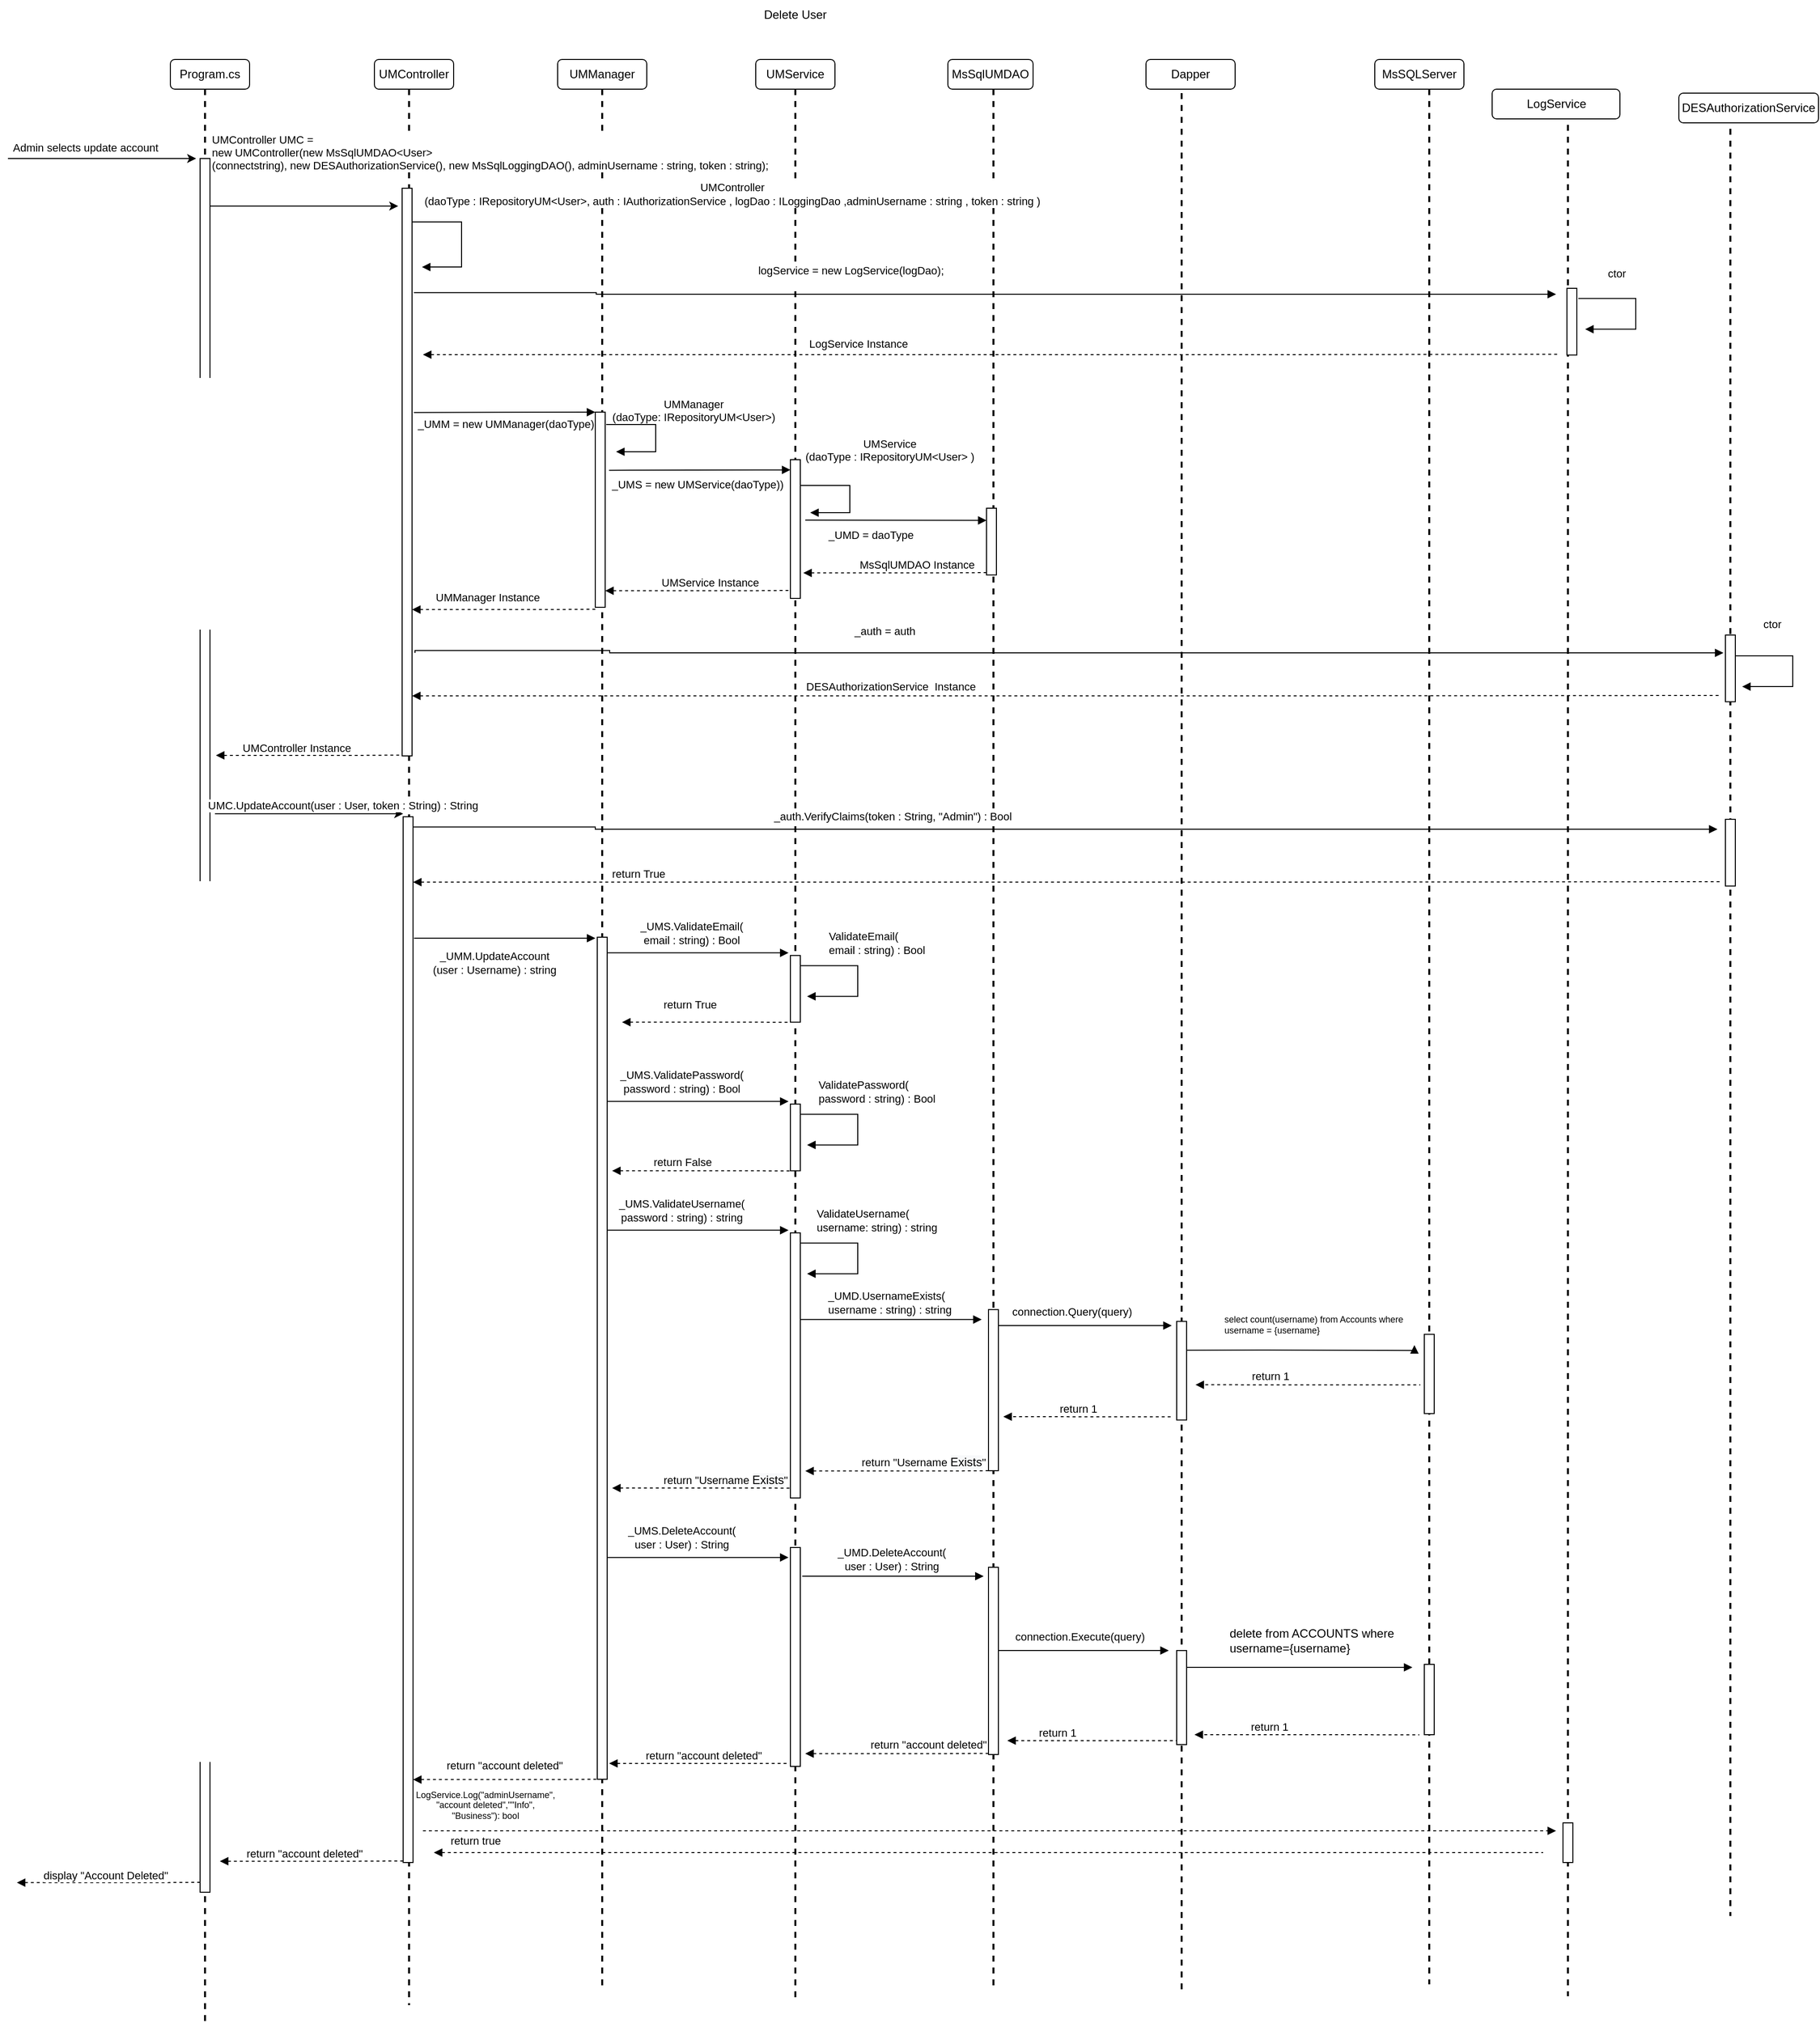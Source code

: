 <mxfile version="15.9.4" type="google" pages="5"><diagram name="DeleteUser" id="7K7jH2rzedcNEi1U0bHs"><mxGraphModel dx="665" dy="-388" grid="0" gridSize="10" guides="1" tooltips="1" connect="1" arrows="1" fold="1" page="0" pageScale="1" pageWidth="850" pageHeight="1100" math="0" shadow="0"><root><mxCell id="g6ZBzv_7p0FBjGNhtfxa-0"/><mxCell id="g6ZBzv_7p0FBjGNhtfxa-1" parent="g6ZBzv_7p0FBjGNhtfxa-0"/><mxCell id="iIwHBW6ZwZ1iHc5ChKpJ-142" value="UMController" style="rounded=1;whiteSpace=wrap;html=1;" parent="g6ZBzv_7p0FBjGNhtfxa-1" vertex="1"><mxGeometry x="1276" y="1595" width="80" height="30" as="geometry"/></mxCell><mxCell id="iIwHBW6ZwZ1iHc5ChKpJ-145" value="UMService" style="rounded=1;whiteSpace=wrap;html=1;" parent="g6ZBzv_7p0FBjGNhtfxa-1" vertex="1"><mxGeometry x="1661" y="1595" width="80" height="30" as="geometry"/></mxCell><mxCell id="iIwHBW6ZwZ1iHc5ChKpJ-146" value="MsSQLServer" style="rounded=1;whiteSpace=wrap;html=1;" parent="g6ZBzv_7p0FBjGNhtfxa-1" vertex="1"><mxGeometry x="2286" y="1595" width="90" height="30" as="geometry"/></mxCell><mxCell id="iIwHBW6ZwZ1iHc5ChKpJ-147" value="UMManager" style="rounded=1;whiteSpace=wrap;html=1;" parent="g6ZBzv_7p0FBjGNhtfxa-1" vertex="1"><mxGeometry x="1461" y="1595" width="90" height="30" as="geometry"/></mxCell><mxCell id="iIwHBW6ZwZ1iHc5ChKpJ-148" value="" style="line;strokeWidth=2;direction=south;html=1;dashed=1;" parent="g6ZBzv_7p0FBjGNhtfxa-1" vertex="1"><mxGeometry x="1306" y="1625" width="10" height="1934" as="geometry"/></mxCell><mxCell id="iIwHBW6ZwZ1iHc5ChKpJ-149" value="" style="line;strokeWidth=2;direction=south;html=1;dashed=1;" parent="g6ZBzv_7p0FBjGNhtfxa-1" vertex="1"><mxGeometry x="1501" y="1625" width="10" height="1917" as="geometry"/></mxCell><mxCell id="iIwHBW6ZwZ1iHc5ChKpJ-150" value="" style="line;strokeWidth=2;direction=south;html=1;dashed=1;" parent="g6ZBzv_7p0FBjGNhtfxa-1" vertex="1"><mxGeometry x="1696" y="1625" width="10" height="1926" as="geometry"/></mxCell><mxCell id="iIwHBW6ZwZ1iHc5ChKpJ-151" value="" style="line;strokeWidth=2;direction=south;html=1;dashed=1;" parent="g6ZBzv_7p0FBjGNhtfxa-1" vertex="1"><mxGeometry x="2336" y="1625" width="10" height="1913" as="geometry"/></mxCell><mxCell id="iIwHBW6ZwZ1iHc5ChKpJ-153" value="Delete User" style="text;html=1;strokeColor=none;fillColor=none;align=center;verticalAlign=middle;whiteSpace=wrap;rounded=0;" parent="g6ZBzv_7p0FBjGNhtfxa-1" vertex="1"><mxGeometry x="1651" y="1535" width="100" height="30" as="geometry"/></mxCell><mxCell id="iIwHBW6ZwZ1iHc5ChKpJ-154" value="MsSqlUMDAO" style="rounded=1;whiteSpace=wrap;html=1;" parent="g6ZBzv_7p0FBjGNhtfxa-1" vertex="1"><mxGeometry x="1855" y="1595" width="86" height="30" as="geometry"/></mxCell><mxCell id="iIwHBW6ZwZ1iHc5ChKpJ-155" value="" style="line;strokeWidth=2;direction=south;html=1;dashed=1;" parent="g6ZBzv_7p0FBjGNhtfxa-1" vertex="1"><mxGeometry x="1896" y="1625" width="10" height="1917" as="geometry"/></mxCell><mxCell id="iIwHBW6ZwZ1iHc5ChKpJ-156" value="" style="html=1;points=[];perimeter=orthogonalPerimeter;" parent="g6ZBzv_7p0FBjGNhtfxa-1" vertex="1"><mxGeometry x="1501" y="2481" width="10" height="850" as="geometry"/></mxCell><mxCell id="iIwHBW6ZwZ1iHc5ChKpJ-157" value="" style="endArrow=block;endFill=1;html=1;edgeStyle=orthogonalEdgeStyle;align=left;verticalAlign=top;rounded=0;exitX=1.133;exitY=0.18;exitDx=0;exitDy=0;exitPerimeter=0;" parent="g6ZBzv_7p0FBjGNhtfxa-1" edge="1"><mxGeometry x="-1" relative="1" as="geometry"><mxPoint x="1315" y="2369.79" as="sourcePoint"/><mxPoint x="2632" y="2372" as="targetPoint"/><Array as="points"><mxPoint x="1499" y="2370"/><mxPoint x="1499" y="2372"/></Array></mxGeometry></mxCell><mxCell id="iIwHBW6ZwZ1iHc5ChKpJ-158" value="&lt;div style=&quot;text-align: left&quot;&gt;&lt;/div&gt;&lt;span style=&quot;text-align: left&quot;&gt;_auth.VerifyClaims(token : String, &quot;Admin&quot;) : Bool&lt;br&gt;&lt;/span&gt;" style="edgeLabel;html=1;align=center;verticalAlign=middle;resizable=0;points=[];" parent="iIwHBW6ZwZ1iHc5ChKpJ-157" vertex="1" connectable="0"><mxGeometry x="-0.323" relative="1" as="geometry"><mxPoint x="39" y="-13" as="offset"/></mxGeometry></mxCell><mxCell id="iIwHBW6ZwZ1iHc5ChKpJ-159" value="" style="endArrow=block;endFill=1;html=1;edgeStyle=orthogonalEdgeStyle;align=left;verticalAlign=top;rounded=0;exitX=1.133;exitY=0.18;exitDx=0;exitDy=0;exitPerimeter=0;entryX=-0.055;entryY=0.009;entryDx=0;entryDy=0;entryPerimeter=0;" parent="g6ZBzv_7p0FBjGNhtfxa-1" edge="1"><mxGeometry x="-1" relative="1" as="geometry"><mxPoint x="1511" y="2496.8" as="sourcePoint"/><mxPoint x="1694.12" y="2496.78" as="targetPoint"/><Array as="points"><mxPoint x="1694.67" y="2497.15"/></Array></mxGeometry></mxCell><mxCell id="iIwHBW6ZwZ1iHc5ChKpJ-160" value="&lt;div style=&quot;text-align: left&quot;&gt;_UMS.ValidateEmail(&lt;/div&gt;&lt;span style=&quot;text-align: left&quot;&gt;email : string&lt;/span&gt;&lt;span style=&quot;text-align: left&quot;&gt;) : Bool&lt;/span&gt;" style="edgeLabel;html=1;align=center;verticalAlign=middle;resizable=0;points=[];labelBackgroundColor=none;" parent="iIwHBW6ZwZ1iHc5ChKpJ-159" vertex="1" connectable="0"><mxGeometry x="-0.323" relative="1" as="geometry"><mxPoint x="23" y="-20" as="offset"/></mxGeometry></mxCell><mxCell id="iIwHBW6ZwZ1iHc5ChKpJ-161" value="" style="html=1;points=[];perimeter=orthogonalPerimeter;" parent="g6ZBzv_7p0FBjGNhtfxa-1" vertex="1"><mxGeometry x="1696" y="2499.44" width="10" height="67.34" as="geometry"/></mxCell><mxCell id="iIwHBW6ZwZ1iHc5ChKpJ-162" value="" style="endArrow=block;endFill=1;html=1;edgeStyle=orthogonalEdgeStyle;align=left;verticalAlign=top;rounded=0;exitX=1.2;exitY=0.02;exitDx=0;exitDy=0;exitPerimeter=0;" parent="g6ZBzv_7p0FBjGNhtfxa-1" edge="1"><mxGeometry x="-1" relative="1" as="geometry"><mxPoint x="1706" y="2509.71" as="sourcePoint"/><mxPoint x="1712.88" y="2540.73" as="targetPoint"/><Array as="points"><mxPoint x="1764" y="2509.71"/><mxPoint x="1764" y="2540.71"/></Array></mxGeometry></mxCell><mxCell id="iIwHBW6ZwZ1iHc5ChKpJ-163" value="&lt;div style=&quot;text-align: left&quot;&gt;&lt;div&gt;ValidateEmail(&lt;/div&gt;email : string) : Bool&lt;br&gt;&lt;/div&gt;" style="edgeLabel;html=1;align=center;verticalAlign=middle;resizable=0;points=[];" parent="iIwHBW6ZwZ1iHc5ChKpJ-162" vertex="1" connectable="0"><mxGeometry x="-0.114" relative="1" as="geometry"><mxPoint x="19" y="-27" as="offset"/></mxGeometry></mxCell><mxCell id="iIwHBW6ZwZ1iHc5ChKpJ-164" value="" style="endArrow=none;endFill=0;html=1;edgeStyle=orthogonalEdgeStyle;align=left;verticalAlign=top;rounded=0;startArrow=block;startFill=1;dashed=1;" parent="g6ZBzv_7p0FBjGNhtfxa-1" edge="1"><mxGeometry x="-1" relative="1" as="geometry"><mxPoint x="1120" y="3413.72" as="sourcePoint"/><mxPoint x="1305" y="3413.46" as="targetPoint"/><Array as="points"><mxPoint x="1260" y="3413.46"/><mxPoint x="1260" y="3413.46"/></Array></mxGeometry></mxCell><mxCell id="iIwHBW6ZwZ1iHc5ChKpJ-165" value="return &quot;account deleted&quot;" style="edgeLabel;resizable=0;html=1;align=left;verticalAlign=bottom;" parent="iIwHBW6ZwZ1iHc5ChKpJ-164" connectable="0" vertex="1"><mxGeometry x="-1" relative="1" as="geometry"><mxPoint x="25" y="1" as="offset"/></mxGeometry></mxCell><mxCell id="iIwHBW6ZwZ1iHc5ChKpJ-166" value="" style="endArrow=none;endFill=0;html=1;edgeStyle=orthogonalEdgeStyle;align=left;verticalAlign=top;rounded=0;startArrow=block;startFill=1;dashed=1;" parent="g6ZBzv_7p0FBjGNhtfxa-1" edge="1"><mxGeometry x="-1" relative="1" as="geometry"><mxPoint x="1526" y="2566.78" as="sourcePoint"/><mxPoint x="1696" y="2566.83" as="targetPoint"/><Array as="points"><mxPoint x="1651" y="2566.78"/><mxPoint x="1651" y="2566.78"/></Array></mxGeometry></mxCell><mxCell id="iIwHBW6ZwZ1iHc5ChKpJ-167" value="return True" style="edgeLabel;resizable=0;html=1;align=left;verticalAlign=bottom;" parent="iIwHBW6ZwZ1iHc5ChKpJ-166" connectable="0" vertex="1"><mxGeometry x="-1" relative="1" as="geometry"><mxPoint x="40" y="-9" as="offset"/></mxGeometry></mxCell><mxCell id="iIwHBW6ZwZ1iHc5ChKpJ-168" value="" style="endArrow=block;endFill=1;html=1;edgeStyle=orthogonalEdgeStyle;align=left;verticalAlign=top;rounded=0;exitX=1.133;exitY=0.18;exitDx=0;exitDy=0;exitPerimeter=0;entryX=-0.055;entryY=0.009;entryDx=0;entryDy=0;entryPerimeter=0;" parent="g6ZBzv_7p0FBjGNhtfxa-1" edge="1"><mxGeometry x="-1" relative="1" as="geometry"><mxPoint x="1511" y="2646.8" as="sourcePoint"/><mxPoint x="1694.12" y="2646.78" as="targetPoint"/><Array as="points"><mxPoint x="1694.67" y="2647.15"/></Array></mxGeometry></mxCell><mxCell id="iIwHBW6ZwZ1iHc5ChKpJ-169" value="&lt;div style=&quot;text-align: left&quot;&gt;_UMS.ValidatePassword(&lt;/div&gt;&lt;span style=&quot;text-align: left&quot;&gt;password : string&lt;/span&gt;&lt;span style=&quot;text-align: left&quot;&gt;) : Bool&lt;br&gt;&lt;/span&gt;" style="edgeLabel;html=1;align=center;verticalAlign=middle;resizable=0;points=[];" parent="iIwHBW6ZwZ1iHc5ChKpJ-168" vertex="1" connectable="0"><mxGeometry x="-0.323" relative="1" as="geometry"><mxPoint x="13" y="-20" as="offset"/></mxGeometry></mxCell><mxCell id="iIwHBW6ZwZ1iHc5ChKpJ-170" value="" style="html=1;points=[];perimeter=orthogonalPerimeter;" parent="g6ZBzv_7p0FBjGNhtfxa-1" vertex="1"><mxGeometry x="1696" y="2649.44" width="10" height="67.34" as="geometry"/></mxCell><mxCell id="iIwHBW6ZwZ1iHc5ChKpJ-171" value="" style="endArrow=block;endFill=1;html=1;edgeStyle=orthogonalEdgeStyle;align=left;verticalAlign=top;rounded=0;exitX=1.2;exitY=0.02;exitDx=0;exitDy=0;exitPerimeter=0;" parent="g6ZBzv_7p0FBjGNhtfxa-1" edge="1"><mxGeometry x="-1" relative="1" as="geometry"><mxPoint x="1706" y="2659.71" as="sourcePoint"/><mxPoint x="1712.88" y="2690.73" as="targetPoint"/><Array as="points"><mxPoint x="1764" y="2659.71"/><mxPoint x="1764" y="2690.71"/></Array></mxGeometry></mxCell><mxCell id="iIwHBW6ZwZ1iHc5ChKpJ-172" value="&lt;div style=&quot;text-align: left&quot;&gt;&lt;div&gt;ValidatePassword(&lt;/div&gt;password : string) : Bool&lt;br&gt;&lt;/div&gt;" style="edgeLabel;html=1;align=center;verticalAlign=middle;resizable=0;points=[];" parent="iIwHBW6ZwZ1iHc5ChKpJ-171" vertex="1" connectable="0"><mxGeometry x="-0.114" relative="1" as="geometry"><mxPoint x="19" y="-27" as="offset"/></mxGeometry></mxCell><mxCell id="iIwHBW6ZwZ1iHc5ChKpJ-173" value="" style="endArrow=none;endFill=0;html=1;edgeStyle=orthogonalEdgeStyle;align=left;verticalAlign=top;rounded=0;startArrow=block;startFill=1;dashed=1;" parent="g6ZBzv_7p0FBjGNhtfxa-1" edge="1"><mxGeometry x="-1" relative="1" as="geometry"><mxPoint x="1516" y="2716.78" as="sourcePoint"/><mxPoint x="1696" y="2716.83" as="targetPoint"/><Array as="points"><mxPoint x="1651" y="2716.78"/><mxPoint x="1651" y="2716.78"/></Array></mxGeometry></mxCell><mxCell id="iIwHBW6ZwZ1iHc5ChKpJ-174" value="return False" style="edgeLabel;resizable=0;html=1;align=left;verticalAlign=bottom;labelBackgroundColor=none;" parent="iIwHBW6ZwZ1iHc5ChKpJ-173" connectable="0" vertex="1"><mxGeometry x="-1" relative="1" as="geometry"><mxPoint x="40" as="offset"/></mxGeometry></mxCell><mxCell id="iIwHBW6ZwZ1iHc5ChKpJ-175" value="" style="endArrow=block;endFill=1;html=1;edgeStyle=orthogonalEdgeStyle;align=left;verticalAlign=top;rounded=0;exitX=1.133;exitY=0.18;exitDx=0;exitDy=0;exitPerimeter=0;entryX=-0.055;entryY=0.009;entryDx=0;entryDy=0;entryPerimeter=0;" parent="g6ZBzv_7p0FBjGNhtfxa-1" edge="1"><mxGeometry x="-1" relative="1" as="geometry"><mxPoint x="1511" y="2776.8" as="sourcePoint"/><mxPoint x="1694.12" y="2776.78" as="targetPoint"/><Array as="points"><mxPoint x="1694.67" y="2777.15"/></Array></mxGeometry></mxCell><mxCell id="iIwHBW6ZwZ1iHc5ChKpJ-176" value="&lt;div style=&quot;text-align: left&quot;&gt;_UMS.ValidateUsername(&lt;/div&gt;&lt;span style=&quot;text-align: left&quot;&gt;password : string&lt;/span&gt;&lt;span style=&quot;text-align: left&quot;&gt;) : string&lt;/span&gt;" style="edgeLabel;html=1;align=center;verticalAlign=middle;resizable=0;points=[];labelBackgroundColor=none;" parent="iIwHBW6ZwZ1iHc5ChKpJ-175" vertex="1" connectable="0"><mxGeometry x="-0.323" relative="1" as="geometry"><mxPoint x="13" y="-20" as="offset"/></mxGeometry></mxCell><mxCell id="iIwHBW6ZwZ1iHc5ChKpJ-177" value="" style="html=1;points=[];perimeter=orthogonalPerimeter;" parent="g6ZBzv_7p0FBjGNhtfxa-1" vertex="1"><mxGeometry x="1696" y="2779.44" width="10" height="267.6" as="geometry"/></mxCell><mxCell id="iIwHBW6ZwZ1iHc5ChKpJ-178" value="" style="endArrow=block;endFill=1;html=1;edgeStyle=orthogonalEdgeStyle;align=left;verticalAlign=top;rounded=0;exitX=1.2;exitY=0.02;exitDx=0;exitDy=0;exitPerimeter=0;" parent="g6ZBzv_7p0FBjGNhtfxa-1" edge="1"><mxGeometry x="-1" relative="1" as="geometry"><mxPoint x="1706" y="2789.71" as="sourcePoint"/><mxPoint x="1712.88" y="2820.73" as="targetPoint"/><Array as="points"><mxPoint x="1764" y="2789.71"/><mxPoint x="1764" y="2820.71"/></Array></mxGeometry></mxCell><mxCell id="iIwHBW6ZwZ1iHc5ChKpJ-179" value="&lt;div style=&quot;text-align: left&quot;&gt;&lt;div&gt;ValidateUsername(&lt;/div&gt;username: string) : string&lt;br&gt;&lt;/div&gt;" style="edgeLabel;html=1;align=center;verticalAlign=middle;resizable=0;points=[];labelBackgroundColor=none;" parent="iIwHBW6ZwZ1iHc5ChKpJ-178" vertex="1" connectable="0"><mxGeometry x="-0.114" relative="1" as="geometry"><mxPoint x="19" y="-27" as="offset"/></mxGeometry></mxCell><mxCell id="iIwHBW6ZwZ1iHc5ChKpJ-180" value="" style="endArrow=none;endFill=0;html=1;edgeStyle=orthogonalEdgeStyle;align=left;verticalAlign=top;rounded=0;startArrow=block;startFill=1;dashed=1;" parent="g6ZBzv_7p0FBjGNhtfxa-1" edge="1"><mxGeometry x="-1" relative="1" as="geometry"><mxPoint x="1516" y="3037.04" as="sourcePoint"/><mxPoint x="1696" y="3037.09" as="targetPoint"/><Array as="points"><mxPoint x="1651" y="3037.04"/><mxPoint x="1651" y="3037.04"/></Array></mxGeometry></mxCell><mxCell id="iIwHBW6ZwZ1iHc5ChKpJ-181" value="return &quot;Username &lt;span style=&quot;font-size: 12px ; background-color: rgb(248 , 249 , 250)&quot;&gt;Exists&lt;/span&gt;&quot;" style="edgeLabel;resizable=0;html=1;align=left;verticalAlign=bottom;" parent="iIwHBW6ZwZ1iHc5ChKpJ-180" connectable="0" vertex="1"><mxGeometry x="-1" relative="1" as="geometry"><mxPoint x="50" as="offset"/></mxGeometry></mxCell><mxCell id="iIwHBW6ZwZ1iHc5ChKpJ-182" value="" style="endArrow=block;endFill=1;html=1;edgeStyle=orthogonalEdgeStyle;align=left;verticalAlign=top;rounded=0;exitX=1.133;exitY=0.18;exitDx=0;exitDy=0;exitPerimeter=0;entryX=-0.055;entryY=0.009;entryDx=0;entryDy=0;entryPerimeter=0;" parent="g6ZBzv_7p0FBjGNhtfxa-1" edge="1"><mxGeometry x="-1" relative="1" as="geometry"><mxPoint x="1706" y="2866.9" as="sourcePoint"/><mxPoint x="1889.12" y="2866.92" as="targetPoint"/><Array as="points"><mxPoint x="1889.67" y="2867.29"/></Array></mxGeometry></mxCell><mxCell id="iIwHBW6ZwZ1iHc5ChKpJ-183" value="&lt;div style=&quot;text-align: left&quot;&gt;&lt;div&gt;_UMD.UsernameExists(&lt;/div&gt;username : string) : string&lt;br&gt;&lt;/div&gt;" style="edgeLabel;html=1;align=center;verticalAlign=middle;resizable=0;points=[];" parent="iIwHBW6ZwZ1iHc5ChKpJ-182" vertex="1" connectable="0"><mxGeometry x="-0.323" relative="1" as="geometry"><mxPoint x="28" y="-17" as="offset"/></mxGeometry></mxCell><mxCell id="iIwHBW6ZwZ1iHc5ChKpJ-184" value="" style="html=1;points=[];perimeter=orthogonalPerimeter;" parent="g6ZBzv_7p0FBjGNhtfxa-1" vertex="1"><mxGeometry x="1896" y="2856.88" width="10" height="162.66" as="geometry"/></mxCell><mxCell id="iIwHBW6ZwZ1iHc5ChKpJ-185" value="" style="html=1;points=[];perimeter=orthogonalPerimeter;" parent="g6ZBzv_7p0FBjGNhtfxa-1" vertex="1"><mxGeometry x="2336" y="2881.83" width="10" height="80" as="geometry"/></mxCell><mxCell id="iIwHBW6ZwZ1iHc5ChKpJ-186" value="&lt;br&gt;" style="endArrow=block;endFill=1;html=1;edgeStyle=orthogonalEdgeStyle;align=left;verticalAlign=top;rounded=0;exitX=1.133;exitY=0.18;exitDx=0;exitDy=0;exitPerimeter=0;" parent="g6ZBzv_7p0FBjGNhtfxa-1" edge="1"><mxGeometry x="1" y="37" relative="1" as="geometry"><mxPoint x="1906" y="2873.01" as="sourcePoint"/><mxPoint x="2081" y="2873" as="targetPoint"/><Array as="points"><mxPoint x="1989" y="2873.3"/><mxPoint x="2071" y="2873.3"/></Array><mxPoint y="3" as="offset"/></mxGeometry></mxCell><mxCell id="iIwHBW6ZwZ1iHc5ChKpJ-187" value="connection.Query(query)" style="edgeLabel;html=1;align=center;verticalAlign=middle;resizable=0;points=[];" parent="iIwHBW6ZwZ1iHc5ChKpJ-186" vertex="1" connectable="0"><mxGeometry x="-0.161" y="-5" relative="1" as="geometry"><mxPoint y="-19" as="offset"/></mxGeometry></mxCell><mxCell id="iIwHBW6ZwZ1iHc5ChKpJ-188" value="" style="endArrow=none;endFill=0;html=1;edgeStyle=orthogonalEdgeStyle;align=left;verticalAlign=top;rounded=0;startArrow=block;startFill=1;dashed=1;" parent="g6ZBzv_7p0FBjGNhtfxa-1" edge="1"><mxGeometry x="-1" relative="1" as="geometry"><mxPoint x="1711" y="3019.8" as="sourcePoint"/><mxPoint x="1896" y="3019.54" as="targetPoint"/><Array as="points"><mxPoint x="1851" y="3019.49"/><mxPoint x="1851" y="3019.49"/></Array></mxGeometry></mxCell><mxCell id="iIwHBW6ZwZ1iHc5ChKpJ-189" value="return &quot;Username &lt;span style=&quot;font-size: 12px ; background-color: rgb(248 , 249 , 250)&quot;&gt;Exists&lt;/span&gt;&quot;" style="edgeLabel;resizable=0;html=1;align=left;verticalAlign=bottom;" parent="iIwHBW6ZwZ1iHc5ChKpJ-188" connectable="0" vertex="1"><mxGeometry x="-1" relative="1" as="geometry"><mxPoint x="55" as="offset"/></mxGeometry></mxCell><mxCell id="iIwHBW6ZwZ1iHc5ChKpJ-190" value="" style="endArrow=block;endFill=1;html=1;edgeStyle=orthogonalEdgeStyle;align=left;verticalAlign=top;rounded=0;exitX=1.133;exitY=0.18;exitDx=0;exitDy=0;exitPerimeter=0;entryX=-0.055;entryY=0.009;entryDx=0;entryDy=0;entryPerimeter=0;" parent="g6ZBzv_7p0FBjGNhtfxa-1" edge="1"><mxGeometry x="-1" relative="1" as="geometry"><mxPoint x="1511" y="3107.1" as="sourcePoint"/><mxPoint x="1694.12" y="3107.08" as="targetPoint"/><Array as="points"><mxPoint x="1694.67" y="3107.45"/></Array></mxGeometry></mxCell><mxCell id="iIwHBW6ZwZ1iHc5ChKpJ-191" value="&lt;div style=&quot;text-align: left&quot;&gt;_UMS.DeleteAccount(&lt;/div&gt;&lt;span style=&quot;text-align: left&quot;&gt;user : User&lt;/span&gt;&lt;span style=&quot;text-align: left&quot;&gt;) : String&lt;br&gt;&lt;/span&gt;" style="edgeLabel;html=1;align=center;verticalAlign=middle;resizable=0;points=[];" parent="iIwHBW6ZwZ1iHc5ChKpJ-190" vertex="1" connectable="0"><mxGeometry x="-0.323" relative="1" as="geometry"><mxPoint x="13" y="-20" as="offset"/></mxGeometry></mxCell><mxCell id="iIwHBW6ZwZ1iHc5ChKpJ-192" value="" style="html=1;points=[];perimeter=orthogonalPerimeter;" parent="g6ZBzv_7p0FBjGNhtfxa-1" vertex="1"><mxGeometry x="1696" y="3097.04" width="10" height="220.96" as="geometry"/></mxCell><mxCell id="iIwHBW6ZwZ1iHc5ChKpJ-193" value="" style="endArrow=block;endFill=1;html=1;edgeStyle=orthogonalEdgeStyle;align=left;verticalAlign=top;rounded=0;exitX=1.133;exitY=0.18;exitDx=0;exitDy=0;exitPerimeter=0;entryX=-0.055;entryY=0.009;entryDx=0;entryDy=0;entryPerimeter=0;" parent="g6ZBzv_7p0FBjGNhtfxa-1" edge="1"><mxGeometry x="-1" relative="1" as="geometry"><mxPoint x="1708" y="3126" as="sourcePoint"/><mxPoint x="1891.12" y="3126.04" as="targetPoint"/><Array as="points"><mxPoint x="1891.67" y="3126.41"/></Array></mxGeometry></mxCell><mxCell id="iIwHBW6ZwZ1iHc5ChKpJ-194" value="&lt;div style=&quot;text-align: left&quot;&gt;&lt;/div&gt;&lt;div style=&quot;text-align: left&quot;&gt;_UMD.DeleteAccount(&lt;/div&gt;&lt;span style=&quot;text-align: left&quot;&gt;user : User&lt;/span&gt;&lt;span style=&quot;text-align: left&quot;&gt;) : String&lt;/span&gt;&lt;span style=&quot;text-align: left&quot;&gt;&lt;br&gt;&lt;/span&gt;" style="edgeLabel;html=1;align=center;verticalAlign=middle;resizable=0;points=[];" parent="iIwHBW6ZwZ1iHc5ChKpJ-193" vertex="1" connectable="0"><mxGeometry x="-0.323" relative="1" as="geometry"><mxPoint x="28" y="-17" as="offset"/></mxGeometry></mxCell><mxCell id="iIwHBW6ZwZ1iHc5ChKpJ-195" value="" style="html=1;points=[];perimeter=orthogonalPerimeter;" parent="g6ZBzv_7p0FBjGNhtfxa-1" vertex="1"><mxGeometry x="1896" y="3117" width="10" height="189" as="geometry"/></mxCell><mxCell id="iIwHBW6ZwZ1iHc5ChKpJ-196" value="" style="html=1;points=[];perimeter=orthogonalPerimeter;" parent="g6ZBzv_7p0FBjGNhtfxa-1" vertex="1"><mxGeometry x="2336" y="3215" width="10" height="71" as="geometry"/></mxCell><mxCell id="iIwHBW6ZwZ1iHc5ChKpJ-197" value="" style="endArrow=block;endFill=1;html=1;edgeStyle=orthogonalEdgeStyle;align=left;verticalAlign=top;rounded=0;" parent="g6ZBzv_7p0FBjGNhtfxa-1" edge="1"><mxGeometry x="-1" relative="1" as="geometry"><mxPoint x="1906" y="3201" as="sourcePoint"/><mxPoint x="2078" y="3201" as="targetPoint"/><Array as="points"><mxPoint x="1906" y="3200.97"/></Array></mxGeometry></mxCell><mxCell id="iIwHBW6ZwZ1iHc5ChKpJ-198" value="connection.Execute(query)" style="edgeLabel;html=1;align=center;verticalAlign=middle;resizable=0;points=[];" parent="iIwHBW6ZwZ1iHc5ChKpJ-197" vertex="1" connectable="0"><mxGeometry x="-0.116" y="4" relative="1" as="geometry"><mxPoint x="6" y="-10" as="offset"/></mxGeometry></mxCell><mxCell id="iIwHBW6ZwZ1iHc5ChKpJ-199" value="" style="endArrow=none;endFill=0;html=1;edgeStyle=orthogonalEdgeStyle;align=left;verticalAlign=top;rounded=0;startArrow=block;startFill=1;dashed=1;" parent="g6ZBzv_7p0FBjGNhtfxa-1" edge="1"><mxGeometry x="-1" relative="1" as="geometry"><mxPoint x="1711" y="3305.08" as="sourcePoint"/><mxPoint x="1896" y="3304.82" as="targetPoint"/><Array as="points"><mxPoint x="1851" y="3304.77"/><mxPoint x="1851" y="3304.77"/></Array></mxGeometry></mxCell><mxCell id="iIwHBW6ZwZ1iHc5ChKpJ-200" value="return &quot;account deleted&quot;" style="edgeLabel;resizable=0;html=1;align=left;verticalAlign=bottom;" parent="iIwHBW6ZwZ1iHc5ChKpJ-199" connectable="0" vertex="1"><mxGeometry x="-1" relative="1" as="geometry"><mxPoint x="64" y="-1" as="offset"/></mxGeometry></mxCell><mxCell id="iIwHBW6ZwZ1iHc5ChKpJ-201" value="" style="endArrow=none;endFill=0;html=1;edgeStyle=orthogonalEdgeStyle;align=left;verticalAlign=top;rounded=0;startArrow=block;startFill=1;dashed=1;" parent="g6ZBzv_7p0FBjGNhtfxa-1" edge="1"><mxGeometry x="-1" relative="1" as="geometry"><mxPoint x="1513" y="3315" as="sourcePoint"/><mxPoint x="1693" y="3315.05" as="targetPoint"/><Array as="points"><mxPoint x="1648" y="3315"/><mxPoint x="1648" y="3315"/></Array></mxGeometry></mxCell><mxCell id="iIwHBW6ZwZ1iHc5ChKpJ-202" value="return &quot;account deleted&quot;" style="edgeLabel;resizable=0;html=1;align=left;verticalAlign=bottom;" parent="iIwHBW6ZwZ1iHc5ChKpJ-201" connectable="0" vertex="1"><mxGeometry x="-1" relative="1" as="geometry"><mxPoint x="35" as="offset"/></mxGeometry></mxCell><mxCell id="iIwHBW6ZwZ1iHc5ChKpJ-203" value="" style="endArrow=none;endFill=0;html=1;edgeStyle=orthogonalEdgeStyle;align=left;verticalAlign=top;rounded=0;startArrow=block;startFill=1;dashed=1;" parent="g6ZBzv_7p0FBjGNhtfxa-1" edge="1"><mxGeometry x="-1" relative="1" as="geometry"><mxPoint x="1315" y="3331.26" as="sourcePoint"/><mxPoint x="1500" y="3331" as="targetPoint"/><Array as="points"><mxPoint x="1455" y="3330.95"/><mxPoint x="1455" y="3330.95"/></Array></mxGeometry></mxCell><mxCell id="iIwHBW6ZwZ1iHc5ChKpJ-204" value="return &quot;account deleted&quot;" style="edgeLabel;resizable=0;html=1;align=left;verticalAlign=bottom;" parent="iIwHBW6ZwZ1iHc5ChKpJ-203" connectable="0" vertex="1"><mxGeometry x="-1" relative="1" as="geometry"><mxPoint x="32" y="-6" as="offset"/></mxGeometry></mxCell><mxCell id="iIwHBW6ZwZ1iHc5ChKpJ-205" value="&lt;div style=&quot;text-align: left ; font-size: 9px&quot;&gt;&lt;div style=&quot;font-size: 12px&quot;&gt;delete from ACCOUNTS where&lt;/div&gt;&lt;div style=&quot;font-size: 12px&quot;&gt;username={username}&lt;/div&gt;&lt;/div&gt;" style="text;html=1;align=center;verticalAlign=middle;resizable=0;points=[];autosize=1;strokeColor=none;fillColor=none;fontSize=9;" parent="g6ZBzv_7p0FBjGNhtfxa-1" vertex="1"><mxGeometry x="2133" y="3178" width="177" height="26" as="geometry"/></mxCell><mxCell id="iIwHBW6ZwZ1iHc5ChKpJ-206" value="&lt;br&gt;&lt;div style=&quot;text-align: left&quot;&gt;select count(username) from Accounts where &lt;br&gt;&lt;/div&gt;&lt;div style=&quot;text-align: left&quot;&gt;username = {username}&lt;/div&gt;" style="text;html=1;align=center;verticalAlign=middle;resizable=0;points=[];autosize=1;strokeColor=none;fillColor=none;fontSize=9;" parent="g6ZBzv_7p0FBjGNhtfxa-1" vertex="1"><mxGeometry x="2124" y="2847" width="200" height="40" as="geometry"/></mxCell><mxCell id="iIwHBW6ZwZ1iHc5ChKpJ-207" value="" style="line;strokeWidth=2;direction=south;html=1;dashed=1;" parent="g6ZBzv_7p0FBjGNhtfxa-1" vertex="1"><mxGeometry x="2476" y="1625" width="10" height="1925" as="geometry"/></mxCell><mxCell id="iIwHBW6ZwZ1iHc5ChKpJ-209" value="" style="html=1;points=[];perimeter=orthogonalPerimeter;" parent="g6ZBzv_7p0FBjGNhtfxa-1" vertex="1"><mxGeometry x="2476" y="3375" width="10" height="40" as="geometry"/></mxCell><mxCell id="iIwHBW6ZwZ1iHc5ChKpJ-210" value="" style="endArrow=none;endFill=0;html=1;edgeStyle=orthogonalEdgeStyle;align=left;verticalAlign=top;rounded=0;startArrow=block;startFill=1;dashed=1;entryX=-0.4;entryY=0.638;entryDx=0;entryDy=0;entryPerimeter=0;" parent="g6ZBzv_7p0FBjGNhtfxa-1" target="iIwHBW6ZwZ1iHc5ChKpJ-185" edge="1"><mxGeometry x="-1" relative="1" as="geometry"><mxPoint x="2105" y="2932.79" as="sourcePoint"/><mxPoint x="2091" y="2931.83" as="targetPoint"/><Array as="points"><mxPoint x="2111" y="2932.79"/></Array></mxGeometry></mxCell><mxCell id="iIwHBW6ZwZ1iHc5ChKpJ-211" value="return 1" style="edgeLabel;resizable=0;html=1;align=left;verticalAlign=bottom;" parent="iIwHBW6ZwZ1iHc5ChKpJ-210" connectable="0" vertex="1"><mxGeometry x="-1" relative="1" as="geometry"><mxPoint x="55" as="offset"/></mxGeometry></mxCell><mxCell id="iIwHBW6ZwZ1iHc5ChKpJ-212" value="Program.cs" style="rounded=1;whiteSpace=wrap;html=1;" parent="g6ZBzv_7p0FBjGNhtfxa-1" vertex="1"><mxGeometry x="1070" y="1595" width="80" height="30" as="geometry"/></mxCell><mxCell id="iIwHBW6ZwZ1iHc5ChKpJ-213" value="" style="line;strokeWidth=2;direction=south;html=1;dashed=1;" parent="g6ZBzv_7p0FBjGNhtfxa-1" vertex="1"><mxGeometry x="1100" y="1625" width="10" height="1950" as="geometry"/></mxCell><mxCell id="iIwHBW6ZwZ1iHc5ChKpJ-214" value="" style="html=1;points=[];perimeter=orthogonalPerimeter;" parent="g6ZBzv_7p0FBjGNhtfxa-1" vertex="1"><mxGeometry x="1100" y="1695" width="10" height="1750" as="geometry"/></mxCell><mxCell id="iIwHBW6ZwZ1iHc5ChKpJ-215" value="" style="endArrow=classic;html=1;rounded=0;" parent="g6ZBzv_7p0FBjGNhtfxa-1" edge="1"><mxGeometry width="50" height="50" relative="1" as="geometry"><mxPoint x="906" y="1695" as="sourcePoint"/><mxPoint x="1096" y="1695" as="targetPoint"/></mxGeometry></mxCell><mxCell id="iIwHBW6ZwZ1iHc5ChKpJ-216" value="&lt;div style=&quot;text-align: left&quot;&gt;Admin selects update account&lt;/div&gt;" style="edgeLabel;html=1;align=center;verticalAlign=middle;resizable=0;points=[];" parent="iIwHBW6ZwZ1iHc5ChKpJ-215" vertex="1" connectable="0"><mxGeometry x="0.567" y="-1" relative="1" as="geometry"><mxPoint x="-71" y="-12" as="offset"/></mxGeometry></mxCell><mxCell id="iIwHBW6ZwZ1iHc5ChKpJ-247" value="" style="endArrow=classic;html=1;rounded=0;" parent="g6ZBzv_7p0FBjGNhtfxa-1" edge="1"><mxGeometry width="50" height="50" relative="1" as="geometry"><mxPoint x="1115" y="2356.42" as="sourcePoint"/><mxPoint x="1305" y="2356.42" as="targetPoint"/></mxGeometry></mxCell><mxCell id="iIwHBW6ZwZ1iHc5ChKpJ-248" value="&lt;div style=&quot;text-align: left&quot;&gt;UMC.UpdateAccount(user : User, token : String) : String&lt;/div&gt;" style="edgeLabel;html=1;align=center;verticalAlign=middle;resizable=0;points=[];" parent="iIwHBW6ZwZ1iHc5ChKpJ-247" vertex="1" connectable="0"><mxGeometry x="0.567" y="-1" relative="1" as="geometry"><mxPoint x="-20" y="-10" as="offset"/></mxGeometry></mxCell><mxCell id="iIwHBW6ZwZ1iHc5ChKpJ-249" value="" style="html=1;points=[];perimeter=orthogonalPerimeter;" parent="g6ZBzv_7p0FBjGNhtfxa-1" vertex="1"><mxGeometry x="1305" y="2359.42" width="10" height="1055.58" as="geometry"/></mxCell><mxCell id="iIwHBW6ZwZ1iHc5ChKpJ-254" value="" style="line;strokeWidth=2;direction=south;html=1;dashed=1;" parent="g6ZBzv_7p0FBjGNhtfxa-1" vertex="1"><mxGeometry x="2640" y="1629" width="10" height="1840" as="geometry"/></mxCell><mxCell id="iIwHBW6ZwZ1iHc5ChKpJ-259" value="" style="line;strokeWidth=2;direction=south;html=1;dashed=1;" parent="g6ZBzv_7p0FBjGNhtfxa-1" vertex="1"><mxGeometry x="2086" y="1629" width="10" height="1918" as="geometry"/></mxCell><mxCell id="iIwHBW6ZwZ1iHc5ChKpJ-260" value="" style="html=1;points=[];perimeter=orthogonalPerimeter;" parent="g6ZBzv_7p0FBjGNhtfxa-1" vertex="1"><mxGeometry x="2086" y="2868.79" width="10" height="99.54" as="geometry"/></mxCell><mxCell id="iIwHBW6ZwZ1iHc5ChKpJ-261" value="" style="html=1;points=[];perimeter=orthogonalPerimeter;" parent="g6ZBzv_7p0FBjGNhtfxa-1" vertex="1"><mxGeometry x="2086" y="3201.04" width="10" height="94.96" as="geometry"/></mxCell><mxCell id="iIwHBW6ZwZ1iHc5ChKpJ-262" value="Dapper" style="rounded=1;whiteSpace=wrap;html=1;" parent="g6ZBzv_7p0FBjGNhtfxa-1" vertex="1"><mxGeometry x="2055" y="1595" width="90" height="30" as="geometry"/></mxCell><mxCell id="iIwHBW6ZwZ1iHc5ChKpJ-263" value="" style="html=1;points=[];perimeter=orthogonalPerimeter;" parent="g6ZBzv_7p0FBjGNhtfxa-1" vertex="1"><mxGeometry x="2640" y="2362" width="10" height="67.34" as="geometry"/></mxCell><mxCell id="iIwHBW6ZwZ1iHc5ChKpJ-264" value="" style="endArrow=none;endFill=0;html=1;edgeStyle=orthogonalEdgeStyle;align=left;verticalAlign=top;rounded=0;startArrow=block;startFill=1;dashed=1;" parent="g6ZBzv_7p0FBjGNhtfxa-1" edge="1"><mxGeometry x="-1" relative="1" as="geometry"><mxPoint x="1315.0" y="2425.42" as="sourcePoint"/><mxPoint x="2636.0" y="2425" as="targetPoint"/><Array as="points"><mxPoint x="2176" y="2424.96"/></Array></mxGeometry></mxCell><mxCell id="iIwHBW6ZwZ1iHc5ChKpJ-265" value="return True" style="edgeLabel;resizable=0;html=1;align=left;verticalAlign=bottom;" parent="iIwHBW6ZwZ1iHc5ChKpJ-264" connectable="0" vertex="1"><mxGeometry x="-1" relative="1" as="geometry"><mxPoint x="199" as="offset"/></mxGeometry></mxCell><mxCell id="iIwHBW6ZwZ1iHc5ChKpJ-266" value="" style="endArrow=block;endFill=1;html=1;edgeStyle=orthogonalEdgeStyle;align=left;verticalAlign=top;rounded=0;exitX=1.133;exitY=0.18;exitDx=0;exitDy=0;exitPerimeter=0;entryX=-0.055;entryY=0.009;entryDx=0;entryDy=0;entryPerimeter=0;" parent="g6ZBzv_7p0FBjGNhtfxa-1" edge="1"><mxGeometry x="-1" relative="1" as="geometry"><mxPoint x="1316.0" y="2482" as="sourcePoint"/><mxPoint x="1499.12" y="2482" as="targetPoint"/><Array as="points"><mxPoint x="1499.67" y="2482.37"/></Array></mxGeometry></mxCell><mxCell id="iIwHBW6ZwZ1iHc5ChKpJ-267" value="_UMM.UpdateAccount&lt;br&gt;(user : Username) : string" style="edgeLabel;html=1;align=center;verticalAlign=middle;resizable=0;points=[];" parent="iIwHBW6ZwZ1iHc5ChKpJ-266" vertex="1" connectable="0"><mxGeometry x="-0.158" y="2" relative="1" as="geometry"><mxPoint x="4" y="27" as="offset"/></mxGeometry></mxCell><mxCell id="iIwHBW6ZwZ1iHc5ChKpJ-268" value="&lt;br&gt;" style="endArrow=block;endFill=1;html=1;edgeStyle=orthogonalEdgeStyle;align=left;verticalAlign=top;rounded=0;exitX=1.133;exitY=0.18;exitDx=0;exitDy=0;exitPerimeter=0;" parent="g6ZBzv_7p0FBjGNhtfxa-1" edge="1"><mxGeometry x="1" y="37" relative="1" as="geometry"><mxPoint x="2096" y="2897.83" as="sourcePoint"/><mxPoint x="2326" y="2892.79" as="targetPoint"/><Array as="points"><mxPoint x="2179" y="2898.12"/><mxPoint x="2261" y="2898.12"/></Array><mxPoint y="3" as="offset"/></mxGeometry></mxCell><mxCell id="iIwHBW6ZwZ1iHc5ChKpJ-269" value="" style="endArrow=none;endFill=0;html=1;edgeStyle=orthogonalEdgeStyle;align=left;verticalAlign=top;rounded=0;startArrow=block;startFill=1;dashed=1;" parent="g6ZBzv_7p0FBjGNhtfxa-1" edge="1"><mxGeometry x="-1" relative="1" as="geometry"><mxPoint x="1911" y="2965" as="sourcePoint"/><mxPoint x="2080" y="2965.17" as="targetPoint"/><Array as="points"><mxPoint x="1917" y="2965"/></Array></mxGeometry></mxCell><mxCell id="iIwHBW6ZwZ1iHc5ChKpJ-270" value="return 1" style="edgeLabel;resizable=0;html=1;align=left;verticalAlign=bottom;" parent="iIwHBW6ZwZ1iHc5ChKpJ-269" connectable="0" vertex="1"><mxGeometry x="-1" relative="1" as="geometry"><mxPoint x="55" as="offset"/></mxGeometry></mxCell><mxCell id="iIwHBW6ZwZ1iHc5ChKpJ-273" value="" style="endArrow=block;endFill=1;html=1;edgeStyle=orthogonalEdgeStyle;align=left;verticalAlign=top;rounded=0;exitX=1.133;exitY=0.18;exitDx=0;exitDy=0;exitPerimeter=0;" parent="g6ZBzv_7p0FBjGNhtfxa-1" edge="1"><mxGeometry x="-1" relative="1" as="geometry"><mxPoint x="2096" y="3205" as="sourcePoint"/><mxPoint x="2324" y="3218" as="targetPoint"/><Array as="points"><mxPoint x="2096" y="3217.93"/></Array></mxGeometry></mxCell><mxCell id="iIwHBW6ZwZ1iHc5ChKpJ-274" value="" style="endArrow=none;endFill=0;html=1;edgeStyle=orthogonalEdgeStyle;align=left;verticalAlign=top;rounded=0;startArrow=block;startFill=1;dashed=1;entryX=-0.4;entryY=0.638;entryDx=0;entryDy=0;entryPerimeter=0;" parent="g6ZBzv_7p0FBjGNhtfxa-1" edge="1"><mxGeometry x="-1" relative="1" as="geometry"><mxPoint x="2104" y="3286" as="sourcePoint"/><mxPoint x="2331.0" y="3286.08" as="targetPoint"/><Array as="points"><mxPoint x="2110" y="3286"/></Array></mxGeometry></mxCell><mxCell id="iIwHBW6ZwZ1iHc5ChKpJ-275" value="return 1" style="edgeLabel;resizable=0;html=1;align=left;verticalAlign=bottom;" parent="iIwHBW6ZwZ1iHc5ChKpJ-274" connectable="0" vertex="1"><mxGeometry x="-1" relative="1" as="geometry"><mxPoint x="55" as="offset"/></mxGeometry></mxCell><mxCell id="iIwHBW6ZwZ1iHc5ChKpJ-276" value="" style="endArrow=none;endFill=0;html=1;edgeStyle=orthogonalEdgeStyle;align=left;verticalAlign=top;rounded=0;startArrow=block;startFill=1;dashed=1;" parent="g6ZBzv_7p0FBjGNhtfxa-1" edge="1"><mxGeometry x="-1" relative="1" as="geometry"><mxPoint x="1915" y="3292" as="sourcePoint"/><mxPoint x="2086" y="3292" as="targetPoint"/><Array as="points"><mxPoint x="2041" y="3291.95"/><mxPoint x="2041" y="3291.95"/></Array></mxGeometry></mxCell><mxCell id="iIwHBW6ZwZ1iHc5ChKpJ-277" value="return 1" style="edgeLabel;resizable=0;html=1;align=left;verticalAlign=bottom;" parent="iIwHBW6ZwZ1iHc5ChKpJ-276" connectable="0" vertex="1"><mxGeometry x="-1" relative="1" as="geometry"><mxPoint x="30" as="offset"/></mxGeometry></mxCell><mxCell id="iIwHBW6ZwZ1iHc5ChKpJ-278" value="" style="endArrow=block;endFill=1;html=1;edgeStyle=orthogonalEdgeStyle;align=left;verticalAlign=top;rounded=0;startArrow=none;startFill=0;dashed=1;" parent="g6ZBzv_7p0FBjGNhtfxa-1" edge="1"><mxGeometry x="-1" relative="1" as="geometry"><mxPoint x="1325" y="3383" as="sourcePoint"/><mxPoint x="2469" y="3383" as="targetPoint"/><Array as="points"><mxPoint x="1971" y="3382.96"/></Array></mxGeometry></mxCell><mxCell id="iIwHBW6ZwZ1iHc5ChKpJ-279" value="&lt;div style=&quot;font-size: 9px ; text-align: center&quot;&gt;LogService.Log(&quot;adminUsername&quot;,&lt;/div&gt;&lt;div style=&quot;font-size: 9px ; text-align: center&quot;&gt;&quot;account deleted&quot;,&quot;&quot;Info&quot;,&lt;/div&gt;&lt;div style=&quot;font-size: 9px ; text-align: center&quot;&gt;&quot;Business&quot;): bool&lt;br&gt;&lt;/div&gt;" style="edgeLabel;resizable=0;html=1;align=left;verticalAlign=bottom;" parent="iIwHBW6ZwZ1iHc5ChKpJ-278" connectable="0" vertex="1"><mxGeometry x="-1" relative="1" as="geometry"><mxPoint x="-9" y="-8" as="offset"/></mxGeometry></mxCell><mxCell id="iIwHBW6ZwZ1iHc5ChKpJ-280" value="" style="endArrow=none;endFill=0;html=1;edgeStyle=orthogonalEdgeStyle;align=left;verticalAlign=top;rounded=0;startArrow=block;startFill=1;dashed=1;" parent="g6ZBzv_7p0FBjGNhtfxa-1" edge="1"><mxGeometry x="-1" relative="1" as="geometry"><mxPoint x="915" y="3435.26" as="sourcePoint"/><mxPoint x="1100" y="3435" as="targetPoint"/><Array as="points"><mxPoint x="1055" y="3435"/><mxPoint x="1055" y="3435"/></Array></mxGeometry></mxCell><mxCell id="iIwHBW6ZwZ1iHc5ChKpJ-281" value="display &quot;Account Deleted&quot;" style="edgeLabel;resizable=0;html=1;align=left;verticalAlign=bottom;" parent="iIwHBW6ZwZ1iHc5ChKpJ-280" connectable="0" vertex="1"><mxGeometry x="-1" relative="1" as="geometry"><mxPoint x="25" y="1" as="offset"/></mxGeometry></mxCell><mxCell id="D4c7HHb-HcfccWBJe9F1-0" value="&lt;span style=&quot;text-align: left&quot;&gt;DESAuthorizationService&lt;/span&gt;" style="rounded=1;whiteSpace=wrap;html=1;" parent="g6ZBzv_7p0FBjGNhtfxa-1" vertex="1"><mxGeometry x="2593" y="1629" width="141" height="30" as="geometry"/></mxCell><mxCell id="D4c7HHb-HcfccWBJe9F1-1" value="LogService" style="rounded=1;whiteSpace=wrap;html=1;" parent="g6ZBzv_7p0FBjGNhtfxa-1" vertex="1"><mxGeometry x="2404.5" y="1625" width="129" height="30" as="geometry"/></mxCell><mxCell id="D4c7HHb-HcfccWBJe9F1-2" value="" style="endArrow=classic;html=1;rounded=0;" parent="g6ZBzv_7p0FBjGNhtfxa-1" edge="1"><mxGeometry width="50" height="50" relative="1" as="geometry"><mxPoint x="1110" y="1743" as="sourcePoint"/><mxPoint x="1300" y="1743" as="targetPoint"/></mxGeometry></mxCell><mxCell id="D4c7HHb-HcfccWBJe9F1-3" value="&lt;div style=&quot;text-align: left&quot;&gt;&lt;div&gt;UMController UMC =&amp;nbsp;&lt;/div&gt;&lt;div&gt;new UMController(new MsSqlUMDAO&amp;lt;User&amp;gt;&lt;/div&gt;&lt;div&gt;(connectstring), new DESAuthorizationService(),&lt;span style=&quot;text-align: left&quot;&gt; new MsSqlLoggingDAO()&lt;/span&gt;, adminUsername : string, token : string);&amp;nbsp;&lt;/div&gt;&lt;/div&gt;" style="edgeLabel;html=1;align=center;verticalAlign=middle;resizable=0;points=[];" parent="D4c7HHb-HcfccWBJe9F1-2" connectable="0" vertex="1"><mxGeometry x="0.567" y="-1" relative="1" as="geometry"><mxPoint x="135" y="-55" as="offset"/></mxGeometry></mxCell><mxCell id="D4c7HHb-HcfccWBJe9F1-4" value="" style="html=1;points=[];perimeter=orthogonalPerimeter;" parent="g6ZBzv_7p0FBjGNhtfxa-1" vertex="1"><mxGeometry x="1304" y="1725" width="10" height="573" as="geometry"/></mxCell><mxCell id="D4c7HHb-HcfccWBJe9F1-5" value="" style="endArrow=block;endFill=1;html=1;edgeStyle=orthogonalEdgeStyle;align=left;verticalAlign=top;rounded=0;exitX=1.133;exitY=0.18;exitDx=0;exitDy=0;exitPerimeter=0;" parent="g6ZBzv_7p0FBjGNhtfxa-1" edge="1"><mxGeometry x="-1" relative="1" as="geometry"><mxPoint x="1315.87" y="1830.37" as="sourcePoint"/><mxPoint x="2469.0" y="1832.0" as="targetPoint"/><Array as="points"><mxPoint x="1500" y="1830"/></Array></mxGeometry></mxCell><mxCell id="D4c7HHb-HcfccWBJe9F1-6" value="&lt;div style=&quot;text-align: left&quot;&gt;&lt;/div&gt;&lt;span style=&quot;text-align: left&quot;&gt;&lt;div&gt;&amp;nbsp; &amp;nbsp; &amp;nbsp; &amp;nbsp; &amp;nbsp;&amp;nbsp; logService = new LogService(logDao);&lt;/div&gt;&lt;div&gt;&lt;br&gt;&lt;/div&gt;&lt;/span&gt;" style="edgeLabel;html=1;align=center;verticalAlign=middle;resizable=0;points=[];" parent="D4c7HHb-HcfccWBJe9F1-5" connectable="0" vertex="1"><mxGeometry x="-0.323" relative="1" as="geometry"><mxPoint x="34" y="-17" as="offset"/></mxGeometry></mxCell><mxCell id="D4c7HHb-HcfccWBJe9F1-7" value="" style="html=1;points=[];perimeter=orthogonalPerimeter;" parent="g6ZBzv_7p0FBjGNhtfxa-1" vertex="1"><mxGeometry x="2480" y="1826" width="10" height="67.34" as="geometry"/></mxCell><mxCell id="D4c7HHb-HcfccWBJe9F1-8" value="" style="endArrow=block;endFill=1;html=1;edgeStyle=orthogonalEdgeStyle;align=left;verticalAlign=top;rounded=0;exitX=1.2;exitY=0.02;exitDx=0;exitDy=0;exitPerimeter=0;" parent="g6ZBzv_7p0FBjGNhtfxa-1" edge="1"><mxGeometry x="-1" relative="1" as="geometry"><mxPoint x="2491.5" y="1836.27" as="sourcePoint"/><mxPoint x="2498.38" y="1867.29" as="targetPoint"/><Array as="points"><mxPoint x="2549.5" y="1836.27"/><mxPoint x="2549.5" y="1867.27"/></Array></mxGeometry></mxCell><mxCell id="D4c7HHb-HcfccWBJe9F1-9" value="&lt;div style=&quot;text-align: left&quot;&gt;&lt;div&gt;ctor&lt;/div&gt;&lt;/div&gt;" style="edgeLabel;html=1;align=center;verticalAlign=middle;resizable=0;points=[];" parent="D4c7HHb-HcfccWBJe9F1-8" connectable="0" vertex="1"><mxGeometry x="-0.114" relative="1" as="geometry"><mxPoint x="-20" y="-30" as="offset"/></mxGeometry></mxCell><mxCell id="D4c7HHb-HcfccWBJe9F1-10" value="" style="endArrow=none;endFill=0;html=1;edgeStyle=orthogonalEdgeStyle;align=left;verticalAlign=top;rounded=0;startArrow=block;startFill=1;dashed=1;entryX=-0.4;entryY=0.638;entryDx=0;entryDy=0;entryPerimeter=0;" parent="g6ZBzv_7p0FBjGNhtfxa-1" edge="1"><mxGeometry x="-1" relative="1" as="geometry"><mxPoint x="1325" y="1893" as="sourcePoint"/><mxPoint x="2472.0" y="1892.58" as="targetPoint"/><Array as="points"><mxPoint x="2186" y="1892.54"/></Array></mxGeometry></mxCell><mxCell id="D4c7HHb-HcfccWBJe9F1-11" value="&lt;span style=&quot;text-align: left&quot;&gt;LogService&lt;/span&gt; Instance" style="edgeLabel;resizable=0;html=1;align=left;verticalAlign=bottom;" parent="D4c7HHb-HcfccWBJe9F1-10" connectable="0" vertex="1"><mxGeometry x="-1" relative="1" as="geometry"><mxPoint x="388" y="-3" as="offset"/></mxGeometry></mxCell><mxCell id="D4c7HHb-HcfccWBJe9F1-12" value="" style="endArrow=block;endFill=1;html=1;edgeStyle=orthogonalEdgeStyle;align=left;verticalAlign=top;rounded=0;exitX=1.133;exitY=0.18;exitDx=0;exitDy=0;exitPerimeter=0;entryX=-0.055;entryY=0.009;entryDx=0;entryDy=0;entryPerimeter=0;" parent="g6ZBzv_7p0FBjGNhtfxa-1" edge="1"><mxGeometry x="-1" relative="1" as="geometry"><mxPoint x="1315.87" y="1951.37" as="sourcePoint"/><mxPoint x="1498.99" y="1951.0" as="targetPoint"/><Array as="points"><mxPoint x="1499.54" y="1951.37"/></Array></mxGeometry></mxCell><mxCell id="D4c7HHb-HcfccWBJe9F1-13" value="_UMM = new UMManager(daoType);" style="edgeLabel;html=1;align=center;verticalAlign=middle;resizable=0;points=[];" parent="D4c7HHb-HcfccWBJe9F1-12" connectable="0" vertex="1"><mxGeometry x="-0.323" relative="1" as="geometry"><mxPoint x="32" y="12" as="offset"/></mxGeometry></mxCell><mxCell id="D4c7HHb-HcfccWBJe9F1-14" value="" style="html=1;points=[];perimeter=orthogonalPerimeter;" parent="g6ZBzv_7p0FBjGNhtfxa-1" vertex="1"><mxGeometry x="1499" y="1951" width="10" height="197" as="geometry"/></mxCell><mxCell id="D4c7HHb-HcfccWBJe9F1-15" value="" style="endArrow=block;endFill=1;html=1;edgeStyle=orthogonalEdgeStyle;align=left;verticalAlign=top;rounded=0;exitX=1.133;exitY=0.18;exitDx=0;exitDy=0;exitPerimeter=0;entryX=-0.055;entryY=0.009;entryDx=0;entryDy=0;entryPerimeter=0;" parent="g6ZBzv_7p0FBjGNhtfxa-1" edge="1"><mxGeometry x="-1" relative="1" as="geometry"><mxPoint x="1512.86" y="2009.71" as="sourcePoint"/><mxPoint x="1695.98" y="2009.34" as="targetPoint"/><Array as="points"><mxPoint x="1696.53" y="2009.71"/></Array></mxGeometry></mxCell><mxCell id="D4c7HHb-HcfccWBJe9F1-16" value="_UMS = new UMService(daoType))" style="edgeLabel;html=1;align=center;verticalAlign=middle;resizable=0;points=[];" parent="D4c7HHb-HcfccWBJe9F1-15" connectable="0" vertex="1"><mxGeometry x="-0.323" relative="1" as="geometry"><mxPoint x="27" y="14" as="offset"/></mxGeometry></mxCell><mxCell id="D4c7HHb-HcfccWBJe9F1-17" value="" style="html=1;points=[];perimeter=orthogonalPerimeter;" parent="g6ZBzv_7p0FBjGNhtfxa-1" vertex="1"><mxGeometry x="1696" y="1999" width="10" height="140" as="geometry"/></mxCell><mxCell id="D4c7HHb-HcfccWBJe9F1-18" value="" style="endArrow=block;endFill=1;html=1;edgeStyle=orthogonalEdgeStyle;align=left;verticalAlign=top;rounded=0;entryX=-0.055;entryY=0.009;entryDx=0;entryDy=0;entryPerimeter=0;" parent="g6ZBzv_7p0FBjGNhtfxa-1" edge="1"><mxGeometry x="-1" relative="1" as="geometry"><mxPoint x="1711.02" y="2060" as="sourcePoint"/><mxPoint x="1894.0" y="2060.34" as="targetPoint"/><Array as="points"><mxPoint x="1894.55" y="2060.71"/></Array></mxGeometry></mxCell><mxCell id="D4c7HHb-HcfccWBJe9F1-19" value="_UMD = daoType" style="edgeLabel;html=1;align=center;verticalAlign=middle;resizable=0;points=[];" parent="D4c7HHb-HcfccWBJe9F1-18" connectable="0" vertex="1"><mxGeometry x="-0.323" relative="1" as="geometry"><mxPoint x="4" y="15" as="offset"/></mxGeometry></mxCell><mxCell id="D4c7HHb-HcfccWBJe9F1-20" value="" style="html=1;points=[];perimeter=orthogonalPerimeter;" parent="g6ZBzv_7p0FBjGNhtfxa-1" vertex="1"><mxGeometry x="1894" y="2048" width="10" height="67.34" as="geometry"/></mxCell><mxCell id="D4c7HHb-HcfccWBJe9F1-21" value="" style="endArrow=none;endFill=0;html=1;edgeStyle=orthogonalEdgeStyle;align=left;verticalAlign=top;rounded=0;startArrow=block;startFill=1;dashed=1;" parent="g6ZBzv_7p0FBjGNhtfxa-1" edge="1"><mxGeometry x="-1" relative="1" as="geometry"><mxPoint x="1709" y="2113.26" as="sourcePoint"/><mxPoint x="1894.0" y="2113" as="targetPoint"/><Array as="points"><mxPoint x="1849" y="2112.95"/><mxPoint x="1849" y="2112.95"/></Array></mxGeometry></mxCell><mxCell id="D4c7HHb-HcfccWBJe9F1-22" value="MsSqlUMDAO Instance" style="edgeLabel;resizable=0;html=1;align=left;verticalAlign=bottom;" parent="D4c7HHb-HcfccWBJe9F1-21" connectable="0" vertex="1"><mxGeometry x="-1" relative="1" as="geometry"><mxPoint x="55" as="offset"/></mxGeometry></mxCell><mxCell id="D4c7HHb-HcfccWBJe9F1-23" value="" style="endArrow=none;endFill=0;html=1;edgeStyle=orthogonalEdgeStyle;align=left;verticalAlign=top;rounded=0;startArrow=block;startFill=1;dashed=1;" parent="g6ZBzv_7p0FBjGNhtfxa-1" edge="1"><mxGeometry x="-1" relative="1" as="geometry"><mxPoint x="1509" y="2131.26" as="sourcePoint"/><mxPoint x="1694" y="2131" as="targetPoint"/><Array as="points"><mxPoint x="1649" y="2130.95"/><mxPoint x="1649" y="2130.95"/></Array></mxGeometry></mxCell><mxCell id="D4c7HHb-HcfccWBJe9F1-24" value="UMService Instance" style="edgeLabel;resizable=0;html=1;align=left;verticalAlign=bottom;" parent="D4c7HHb-HcfccWBJe9F1-23" connectable="0" vertex="1"><mxGeometry x="-1" relative="1" as="geometry"><mxPoint x="55" as="offset"/></mxGeometry></mxCell><mxCell id="D4c7HHb-HcfccWBJe9F1-25" value="" style="endArrow=none;endFill=0;html=1;edgeStyle=orthogonalEdgeStyle;align=left;verticalAlign=top;rounded=0;startArrow=block;startFill=1;dashed=1;" parent="g6ZBzv_7p0FBjGNhtfxa-1" edge="1"><mxGeometry x="-1" relative="1" as="geometry"><mxPoint x="1314" y="2150.26" as="sourcePoint"/><mxPoint x="1499" y="2150" as="targetPoint"/><Array as="points"><mxPoint x="1454" y="2149.95"/><mxPoint x="1454" y="2149.95"/></Array></mxGeometry></mxCell><mxCell id="D4c7HHb-HcfccWBJe9F1-26" value="UMManager Instance" style="edgeLabel;resizable=0;html=1;align=left;verticalAlign=bottom;" parent="D4c7HHb-HcfccWBJe9F1-25" connectable="0" vertex="1"><mxGeometry x="-1" relative="1" as="geometry"><mxPoint x="22" y="-4" as="offset"/></mxGeometry></mxCell><mxCell id="D4c7HHb-HcfccWBJe9F1-27" value="" style="endArrow=none;endFill=0;html=1;edgeStyle=orthogonalEdgeStyle;align=left;verticalAlign=top;rounded=0;startArrow=block;startFill=1;dashed=1;" parent="g6ZBzv_7p0FBjGNhtfxa-1" edge="1"><mxGeometry x="-1" relative="1" as="geometry"><mxPoint x="1116" y="2297.46" as="sourcePoint"/><mxPoint x="1301" y="2297.2" as="targetPoint"/><Array as="points"><mxPoint x="1256" y="2297.2"/><mxPoint x="1256" y="2297.2"/></Array></mxGeometry></mxCell><mxCell id="D4c7HHb-HcfccWBJe9F1-28" value="UMController Instance" style="edgeLabel;resizable=0;html=1;align=left;verticalAlign=bottom;" parent="D4c7HHb-HcfccWBJe9F1-27" connectable="0" vertex="1"><mxGeometry x="-1" relative="1" as="geometry"><mxPoint x="25" y="1" as="offset"/></mxGeometry></mxCell><mxCell id="D4c7HHb-HcfccWBJe9F1-29" value="" style="endArrow=block;endFill=1;html=1;edgeStyle=orthogonalEdgeStyle;align=left;verticalAlign=top;rounded=0;" parent="g6ZBzv_7p0FBjGNhtfxa-1" edge="1"><mxGeometry x="-1" relative="1" as="geometry"><mxPoint x="1317" y="2194" as="sourcePoint"/><mxPoint x="2638" y="2194" as="targetPoint"/><Array as="points"><mxPoint x="1513.57" y="2191.63"/></Array></mxGeometry></mxCell><mxCell id="D4c7HHb-HcfccWBJe9F1-30" value="&lt;div style=&quot;text-align: left&quot;&gt;&lt;/div&gt;&lt;span style=&quot;text-align: left&quot;&gt;&lt;div&gt;&lt;span style=&quot;text-align: left&quot;&gt;&lt;div&gt;_auth = auth &lt;br&gt;&lt;/div&gt;&lt;/span&gt;&lt;/div&gt;&lt;/span&gt;" style="edgeLabel;html=1;align=center;verticalAlign=middle;resizable=0;points=[];" parent="D4c7HHb-HcfccWBJe9F1-29" connectable="0" vertex="1"><mxGeometry x="-0.323" relative="1" as="geometry"><mxPoint x="30" y="-22" as="offset"/></mxGeometry></mxCell><mxCell id="D4c7HHb-HcfccWBJe9F1-31" value="" style="endArrow=none;endFill=0;html=1;edgeStyle=orthogonalEdgeStyle;align=left;verticalAlign=top;rounded=0;startArrow=block;startFill=1;dashed=1;" parent="g6ZBzv_7p0FBjGNhtfxa-1" edge="1"><mxGeometry x="-1" relative="1" as="geometry"><mxPoint x="1314" y="2237.42" as="sourcePoint"/><mxPoint x="2635.0" y="2237" as="targetPoint"/><Array as="points"><mxPoint x="2175" y="2236.96"/></Array></mxGeometry></mxCell><mxCell id="D4c7HHb-HcfccWBJe9F1-32" value="DESAuthorizationService&amp;nbsp; Instance" style="edgeLabel;resizable=0;html=1;align=left;verticalAlign=bottom;" parent="D4c7HHb-HcfccWBJe9F1-31" connectable="0" vertex="1"><mxGeometry x="-1" relative="1" as="geometry"><mxPoint x="396" y="-1" as="offset"/></mxGeometry></mxCell><mxCell id="D4c7HHb-HcfccWBJe9F1-33" value="" style="html=1;points=[];perimeter=orthogonalPerimeter;" parent="g6ZBzv_7p0FBjGNhtfxa-1" vertex="1"><mxGeometry x="2640" y="2176" width="10" height="67.34" as="geometry"/></mxCell><mxCell id="D4c7HHb-HcfccWBJe9F1-34" value="" style="endArrow=block;endFill=1;html=1;edgeStyle=orthogonalEdgeStyle;align=left;verticalAlign=top;rounded=0;exitX=1.2;exitY=0.02;exitDx=0;exitDy=0;exitPerimeter=0;" parent="g6ZBzv_7p0FBjGNhtfxa-1" edge="1"><mxGeometry x="-1" relative="1" as="geometry"><mxPoint x="2650.0" y="2197.02" as="sourcePoint"/><mxPoint x="2656.88" y="2228.04" as="targetPoint"/><Array as="points"><mxPoint x="2708" y="2197.02"/><mxPoint x="2708" y="2228.02"/></Array></mxGeometry></mxCell><mxCell id="D4c7HHb-HcfccWBJe9F1-35" value="&lt;div style=&quot;text-align: left&quot;&gt;&lt;div&gt;ctor&lt;/div&gt;&lt;/div&gt;" style="edgeLabel;html=1;align=center;verticalAlign=middle;resizable=0;points=[];" parent="D4c7HHb-HcfccWBJe9F1-34" connectable="0" vertex="1"><mxGeometry x="-0.114" relative="1" as="geometry"><mxPoint x="-21" y="-36" as="offset"/></mxGeometry></mxCell><mxCell id="D4c7HHb-HcfccWBJe9F1-36" value="" style="endArrow=block;endFill=1;html=1;edgeStyle=orthogonalEdgeStyle;align=left;verticalAlign=top;rounded=0;" parent="g6ZBzv_7p0FBjGNhtfxa-1" edge="1"><mxGeometry x="-1" relative="1" as="geometry"><mxPoint x="1314" y="1759.03" as="sourcePoint"/><mxPoint x="1324" y="1804.53" as="targetPoint"/><Array as="points"><mxPoint x="1364" y="1759.03"/><mxPoint x="1364" y="1804.03"/></Array></mxGeometry></mxCell><mxCell id="D4c7HHb-HcfccWBJe9F1-37" value="UMController&lt;br&gt;(daoType : IRepositoryUM&amp;lt;User&amp;gt;, auth : IAuthorizationService , logDao : ILoggingDao ,adminUsername : string , token : string )" style="edgeLabel;html=1;align=center;verticalAlign=middle;resizable=0;points=[];" parent="D4c7HHb-HcfccWBJe9F1-36" connectable="0" vertex="1"><mxGeometry x="-0.1" y="1" relative="1" as="geometry"><mxPoint x="272" y="-39" as="offset"/></mxGeometry></mxCell><mxCell id="D4c7HHb-HcfccWBJe9F1-38" value="" style="endArrow=block;endFill=1;html=1;edgeStyle=orthogonalEdgeStyle;align=left;verticalAlign=top;rounded=0;" parent="g6ZBzv_7p0FBjGNhtfxa-1" edge="1"><mxGeometry x="-1" relative="1" as="geometry"><mxPoint x="1510" y="1963.5" as="sourcePoint"/><mxPoint x="1520" y="1991" as="targetPoint"/><Array as="points"><mxPoint x="1560" y="1964"/><mxPoint x="1560" y="1991"/><mxPoint x="1520" y="1991"/></Array></mxGeometry></mxCell><mxCell id="D4c7HHb-HcfccWBJe9F1-39" value="&lt;br&gt;&lt;br&gt;&lt;span style=&quot;color: rgb(0 , 0 , 0) ; font-family: &amp;#34;helvetica&amp;#34; ; font-size: 11px ; font-style: normal ; font-weight: 400 ; letter-spacing: normal ; text-align: center ; text-indent: 0px ; text-transform: none ; word-spacing: 0px ; background-color: rgb(255 , 255 , 255) ; display: inline ; float: none&quot;&gt;UMManager&lt;/span&gt;&lt;br style=&quot;color: rgb(0 , 0 , 0) ; font-family: &amp;#34;helvetica&amp;#34; ; font-size: 11px ; font-style: normal ; font-weight: 400 ; letter-spacing: normal ; text-align: center ; text-indent: 0px ; text-transform: none ; word-spacing: 0px&quot;&gt;&lt;span style=&quot;color: rgb(0 , 0 , 0) ; font-family: &amp;#34;helvetica&amp;#34; ; font-size: 11px ; font-style: normal ; font-weight: 400 ; letter-spacing: normal ; text-align: center ; text-indent: 0px ; text-transform: none ; word-spacing: 0px ; background-color: rgb(255 , 255 , 255) ; display: inline ; float: none&quot;&gt;(daoType: IRepositoryUM&amp;lt;User&amp;gt;)&lt;/span&gt;" style="edgeLabel;html=1;align=center;verticalAlign=middle;resizable=0;points=[];" parent="D4c7HHb-HcfccWBJe9F1-38" connectable="0" vertex="1"><mxGeometry x="-0.1" y="1" relative="1" as="geometry"><mxPoint x="37" y="-31" as="offset"/></mxGeometry></mxCell><mxCell id="D4c7HHb-HcfccWBJe9F1-40" value="" style="endArrow=block;endFill=1;html=1;edgeStyle=orthogonalEdgeStyle;align=left;verticalAlign=top;rounded=0;" parent="g6ZBzv_7p0FBjGNhtfxa-1" edge="1"><mxGeometry x="-1" relative="1" as="geometry"><mxPoint x="1706" y="2025" as="sourcePoint"/><mxPoint x="1716" y="2052.5" as="targetPoint"/><Array as="points"><mxPoint x="1756" y="2025.5"/><mxPoint x="1756" y="2052.5"/><mxPoint x="1716" y="2052.5"/></Array></mxGeometry></mxCell><mxCell id="D4c7HHb-HcfccWBJe9F1-41" value="&lt;br&gt;&lt;br&gt;&lt;span style=&quot;color: rgb(0 , 0 , 0) ; font-family: &amp;#34;helvetica&amp;#34; ; font-size: 11px ; font-style: normal ; font-weight: 400 ; letter-spacing: normal ; text-align: center ; text-indent: 0px ; text-transform: none ; word-spacing: 0px ; background-color: rgb(255 , 255 , 255) ; display: inline ; float: none&quot;&gt;UMService&lt;/span&gt;&lt;br style=&quot;color: rgb(0 , 0 , 0) ; font-family: &amp;#34;helvetica&amp;#34; ; font-size: 11px ; font-style: normal ; font-weight: 400 ; letter-spacing: normal ; text-align: center ; text-indent: 0px ; text-transform: none ; word-spacing: 0px&quot;&gt;&lt;span style=&quot;color: rgb(0 , 0 , 0) ; font-family: &amp;#34;helvetica&amp;#34; ; font-size: 11px ; font-style: normal ; font-weight: 400 ; letter-spacing: normal ; text-align: center ; text-indent: 0px ; text-transform: none ; word-spacing: 0px ; background-color: rgb(255 , 255 , 255) ; display: inline ; float: none&quot;&gt;(daoType : IRepositoryUM&amp;lt;User&amp;gt; )&lt;/span&gt;" style="edgeLabel;html=1;align=center;verticalAlign=middle;resizable=0;points=[];" parent="D4c7HHb-HcfccWBJe9F1-40" connectable="0" vertex="1"><mxGeometry x="-0.1" y="1" relative="1" as="geometry"><mxPoint x="39" y="-52" as="offset"/></mxGeometry></mxCell><mxCell id="4cwh_-ubNEavRcbe8azz-0" value="" style="endArrow=none;endFill=0;html=1;edgeStyle=orthogonalEdgeStyle;align=left;verticalAlign=top;rounded=0;startArrow=block;startFill=1;dashed=1;" parent="g6ZBzv_7p0FBjGNhtfxa-1" edge="1"><mxGeometry x="-1" relative="1" as="geometry"><mxPoint x="1336" y="3405" as="sourcePoint"/><mxPoint x="2456" y="3405" as="targetPoint"/><Array as="points"><mxPoint x="1366" y="3405"/></Array></mxGeometry></mxCell><mxCell id="4cwh_-ubNEavRcbe8azz-1" value="return true" style="edgeLabel;resizable=0;html=1;align=left;verticalAlign=bottom;" parent="4cwh_-ubNEavRcbe8azz-0" connectable="0" vertex="1"><mxGeometry x="-1" relative="1" as="geometry"><mxPoint x="15" y="-4" as="offset"/></mxGeometry></mxCell></root></mxGraphModel></diagram><diagram name="Delete Database Error" id="-gPI-3M4NDgC45cuVUyJ"><mxGraphModel dx="37" dy="-736" grid="0" gridSize="10" guides="1" tooltips="1" connect="1" arrows="1" fold="1" page="0" pageScale="1" pageWidth="850" pageHeight="1100" math="0" shadow="0"><root><mxCell id="Qu1oePDHgbBS9ZuJNbDj-0"/><mxCell id="Qu1oePDHgbBS9ZuJNbDj-1" parent="Qu1oePDHgbBS9ZuJNbDj-0"/><mxCell id="YVkTBUzUP_1i-MRkFCOt-0" value="UMController" style="rounded=1;whiteSpace=wrap;html=1;" parent="Qu1oePDHgbBS9ZuJNbDj-1" vertex="1"><mxGeometry x="1276" y="1595" width="80" height="30" as="geometry"/></mxCell><mxCell id="YVkTBUzUP_1i-MRkFCOt-3" value="UMService" style="rounded=1;whiteSpace=wrap;html=1;" parent="Qu1oePDHgbBS9ZuJNbDj-1" vertex="1"><mxGeometry x="1661" y="1595" width="80" height="30" as="geometry"/></mxCell><mxCell id="YVkTBUzUP_1i-MRkFCOt-4" value="MsSQLServer" style="rounded=1;whiteSpace=wrap;html=1;" parent="Qu1oePDHgbBS9ZuJNbDj-1" vertex="1"><mxGeometry x="2286" y="1595" width="90" height="30" as="geometry"/></mxCell><mxCell id="YVkTBUzUP_1i-MRkFCOt-5" value="UMManager" style="rounded=1;whiteSpace=wrap;html=1;" parent="Qu1oePDHgbBS9ZuJNbDj-1" vertex="1"><mxGeometry x="1461" y="1595" width="90" height="30" as="geometry"/></mxCell><mxCell id="YVkTBUzUP_1i-MRkFCOt-6" value="" style="line;strokeWidth=2;direction=south;html=1;dashed=1;" parent="Qu1oePDHgbBS9ZuJNbDj-1" vertex="1"><mxGeometry x="1306" y="1625" width="10" height="1934" as="geometry"/></mxCell><mxCell id="YVkTBUzUP_1i-MRkFCOt-7" value="" style="line;strokeWidth=2;direction=south;html=1;dashed=1;" parent="Qu1oePDHgbBS9ZuJNbDj-1" vertex="1"><mxGeometry x="1501" y="1625" width="10" height="1917" as="geometry"/></mxCell><mxCell id="YVkTBUzUP_1i-MRkFCOt-8" value="" style="line;strokeWidth=2;direction=south;html=1;dashed=1;" parent="Qu1oePDHgbBS9ZuJNbDj-1" vertex="1"><mxGeometry x="1696" y="1625" width="10" height="1926" as="geometry"/></mxCell><mxCell id="YVkTBUzUP_1i-MRkFCOt-9" value="" style="line;strokeWidth=2;direction=south;html=1;dashed=1;" parent="Qu1oePDHgbBS9ZuJNbDj-1" vertex="1"><mxGeometry x="2336" y="1625" width="10" height="1913" as="geometry"/></mxCell><mxCell id="YVkTBUzUP_1i-MRkFCOt-11" value="Delete User - DB Error" style="text;html=1;strokeColor=none;fillColor=none;align=center;verticalAlign=middle;whiteSpace=wrap;rounded=0;" parent="Qu1oePDHgbBS9ZuJNbDj-1" vertex="1"><mxGeometry x="1651" y="1535" width="100" height="30" as="geometry"/></mxCell><mxCell id="YVkTBUzUP_1i-MRkFCOt-12" value="MsSqlUMDAO" style="rounded=1;whiteSpace=wrap;html=1;" parent="Qu1oePDHgbBS9ZuJNbDj-1" vertex="1"><mxGeometry x="1855" y="1595" width="86" height="30" as="geometry"/></mxCell><mxCell id="YVkTBUzUP_1i-MRkFCOt-13" value="" style="line;strokeWidth=2;direction=south;html=1;dashed=1;" parent="Qu1oePDHgbBS9ZuJNbDj-1" vertex="1"><mxGeometry x="1896" y="1625" width="10" height="1917" as="geometry"/></mxCell><mxCell id="YVkTBUzUP_1i-MRkFCOt-14" value="" style="html=1;points=[];perimeter=orthogonalPerimeter;" parent="Qu1oePDHgbBS9ZuJNbDj-1" vertex="1"><mxGeometry x="1501" y="2481" width="10" height="590" as="geometry"/></mxCell><mxCell id="YVkTBUzUP_1i-MRkFCOt-15" value="" style="endArrow=block;endFill=1;html=1;edgeStyle=orthogonalEdgeStyle;align=left;verticalAlign=top;rounded=0;exitX=1.133;exitY=0.18;exitDx=0;exitDy=0;exitPerimeter=0;" parent="Qu1oePDHgbBS9ZuJNbDj-1" edge="1"><mxGeometry x="-1" relative="1" as="geometry"><mxPoint x="1315" y="2369.79" as="sourcePoint"/><mxPoint x="2632" y="2372" as="targetPoint"/><Array as="points"><mxPoint x="1499" y="2370"/><mxPoint x="1499" y="2372"/></Array></mxGeometry></mxCell><mxCell id="YVkTBUzUP_1i-MRkFCOt-16" value="&lt;div style=&quot;text-align: left&quot;&gt;&lt;/div&gt;&lt;span style=&quot;text-align: left&quot;&gt;_auth.VerifyClaims(token : String, &quot;Admin&quot;) : Bool&lt;br&gt;&lt;/span&gt;" style="edgeLabel;html=1;align=center;verticalAlign=middle;resizable=0;points=[];" parent="YVkTBUzUP_1i-MRkFCOt-15" vertex="1" connectable="0"><mxGeometry x="-0.323" relative="1" as="geometry"><mxPoint x="42" y="-10" as="offset"/></mxGeometry></mxCell><mxCell id="YVkTBUzUP_1i-MRkFCOt-17" value="" style="endArrow=block;endFill=1;html=1;edgeStyle=orthogonalEdgeStyle;align=left;verticalAlign=top;rounded=0;exitX=1.133;exitY=0.18;exitDx=0;exitDy=0;exitPerimeter=0;entryX=-0.055;entryY=0.009;entryDx=0;entryDy=0;entryPerimeter=0;" parent="Qu1oePDHgbBS9ZuJNbDj-1" edge="1"><mxGeometry x="-1" relative="1" as="geometry"><mxPoint x="1511" y="2496.8" as="sourcePoint"/><mxPoint x="1694.12" y="2496.78" as="targetPoint"/><Array as="points"><mxPoint x="1694.67" y="2497.15"/></Array></mxGeometry></mxCell><mxCell id="YVkTBUzUP_1i-MRkFCOt-18" value="&lt;div style=&quot;text-align: left&quot;&gt;_UMS.ValidateEmail(&lt;/div&gt;&lt;span style=&quot;text-align: left&quot;&gt;email : string&lt;/span&gt;&lt;span style=&quot;text-align: left&quot;&gt;) : Bool&lt;/span&gt;" style="edgeLabel;html=1;align=center;verticalAlign=middle;resizable=0;points=[];labelBackgroundColor=none;" parent="YVkTBUzUP_1i-MRkFCOt-17" vertex="1" connectable="0"><mxGeometry x="-0.323" relative="1" as="geometry"><mxPoint x="23" y="-20" as="offset"/></mxGeometry></mxCell><mxCell id="YVkTBUzUP_1i-MRkFCOt-19" value="" style="html=1;points=[];perimeter=orthogonalPerimeter;" parent="Qu1oePDHgbBS9ZuJNbDj-1" vertex="1"><mxGeometry x="1696" y="2499.44" width="10" height="67.34" as="geometry"/></mxCell><mxCell id="YVkTBUzUP_1i-MRkFCOt-20" value="" style="endArrow=block;endFill=1;html=1;edgeStyle=orthogonalEdgeStyle;align=left;verticalAlign=top;rounded=0;exitX=1.2;exitY=0.02;exitDx=0;exitDy=0;exitPerimeter=0;" parent="Qu1oePDHgbBS9ZuJNbDj-1" edge="1"><mxGeometry x="-1" relative="1" as="geometry"><mxPoint x="1706" y="2509.71" as="sourcePoint"/><mxPoint x="1712.88" y="2540.73" as="targetPoint"/><Array as="points"><mxPoint x="1764" y="2509.71"/><mxPoint x="1764" y="2540.71"/></Array></mxGeometry></mxCell><mxCell id="YVkTBUzUP_1i-MRkFCOt-21" value="&lt;div style=&quot;text-align: left&quot;&gt;&lt;div&gt;ValidateEmail(&lt;/div&gt;email : string) : Bool&lt;br&gt;&lt;/div&gt;" style="edgeLabel;html=1;align=center;verticalAlign=middle;resizable=0;points=[];" parent="YVkTBUzUP_1i-MRkFCOt-20" vertex="1" connectable="0"><mxGeometry x="-0.114" relative="1" as="geometry"><mxPoint x="19" y="-27" as="offset"/></mxGeometry></mxCell><mxCell id="YVkTBUzUP_1i-MRkFCOt-22" value="" style="endArrow=none;endFill=0;html=1;edgeStyle=orthogonalEdgeStyle;align=left;verticalAlign=top;rounded=0;startArrow=block;startFill=1;dashed=1;" parent="Qu1oePDHgbBS9ZuJNbDj-1" edge="1"><mxGeometry x="-1" relative="1" as="geometry"><mxPoint x="1116" y="3155.26" as="sourcePoint"/><mxPoint x="1301" y="3155" as="targetPoint"/><Array as="points"><mxPoint x="1256" y="3155"/><mxPoint x="1256" y="3155"/></Array></mxGeometry></mxCell><mxCell id="YVkTBUzUP_1i-MRkFCOt-23" value="return &quot;database error&quot;" style="edgeLabel;resizable=0;html=1;align=left;verticalAlign=bottom;" parent="YVkTBUzUP_1i-MRkFCOt-22" connectable="0" vertex="1"><mxGeometry x="-1" relative="1" as="geometry"><mxPoint x="25" y="1" as="offset"/></mxGeometry></mxCell><mxCell id="YVkTBUzUP_1i-MRkFCOt-24" value="" style="endArrow=none;endFill=0;html=1;edgeStyle=orthogonalEdgeStyle;align=left;verticalAlign=top;rounded=0;startArrow=block;startFill=1;dashed=1;" parent="Qu1oePDHgbBS9ZuJNbDj-1" edge="1"><mxGeometry x="-1" relative="1" as="geometry"><mxPoint x="1526" y="2566.78" as="sourcePoint"/><mxPoint x="1696" y="2566.83" as="targetPoint"/><Array as="points"><mxPoint x="1651" y="2566.78"/><mxPoint x="1651" y="2566.78"/></Array></mxGeometry></mxCell><mxCell id="YVkTBUzUP_1i-MRkFCOt-25" value="return True" style="edgeLabel;resizable=0;html=1;align=left;verticalAlign=bottom;" parent="YVkTBUzUP_1i-MRkFCOt-24" connectable="0" vertex="1"><mxGeometry x="-1" relative="1" as="geometry"><mxPoint x="40" y="-9" as="offset"/></mxGeometry></mxCell><mxCell id="YVkTBUzUP_1i-MRkFCOt-26" value="" style="endArrow=block;endFill=1;html=1;edgeStyle=orthogonalEdgeStyle;align=left;verticalAlign=top;rounded=0;exitX=1.133;exitY=0.18;exitDx=0;exitDy=0;exitPerimeter=0;entryX=-0.055;entryY=0.009;entryDx=0;entryDy=0;entryPerimeter=0;" parent="Qu1oePDHgbBS9ZuJNbDj-1" edge="1"><mxGeometry x="-1" relative="1" as="geometry"><mxPoint x="1511" y="2646.8" as="sourcePoint"/><mxPoint x="1694.12" y="2646.78" as="targetPoint"/><Array as="points"><mxPoint x="1694.67" y="2647.15"/></Array></mxGeometry></mxCell><mxCell id="YVkTBUzUP_1i-MRkFCOt-27" value="&lt;div style=&quot;text-align: left&quot;&gt;_UMS.ValidatePassword(&lt;/div&gt;&lt;span style=&quot;text-align: left&quot;&gt;password : string&lt;/span&gt;&lt;span style=&quot;text-align: left&quot;&gt;) : Bool&lt;br&gt;&lt;/span&gt;" style="edgeLabel;html=1;align=center;verticalAlign=middle;resizable=0;points=[];" parent="YVkTBUzUP_1i-MRkFCOt-26" vertex="1" connectable="0"><mxGeometry x="-0.323" relative="1" as="geometry"><mxPoint x="13" y="-20" as="offset"/></mxGeometry></mxCell><mxCell id="YVkTBUzUP_1i-MRkFCOt-28" value="" style="html=1;points=[];perimeter=orthogonalPerimeter;" parent="Qu1oePDHgbBS9ZuJNbDj-1" vertex="1"><mxGeometry x="1696" y="2649.44" width="10" height="67.34" as="geometry"/></mxCell><mxCell id="YVkTBUzUP_1i-MRkFCOt-29" value="" style="endArrow=block;endFill=1;html=1;edgeStyle=orthogonalEdgeStyle;align=left;verticalAlign=top;rounded=0;exitX=1.2;exitY=0.02;exitDx=0;exitDy=0;exitPerimeter=0;" parent="Qu1oePDHgbBS9ZuJNbDj-1" edge="1"><mxGeometry x="-1" relative="1" as="geometry"><mxPoint x="1706" y="2659.71" as="sourcePoint"/><mxPoint x="1712.88" y="2690.73" as="targetPoint"/><Array as="points"><mxPoint x="1764" y="2659.71"/><mxPoint x="1764" y="2690.71"/></Array></mxGeometry></mxCell><mxCell id="YVkTBUzUP_1i-MRkFCOt-30" value="&lt;div style=&quot;text-align: left&quot;&gt;&lt;div&gt;ValidatePassword(&lt;/div&gt;password : string) : Bool&lt;br&gt;&lt;/div&gt;" style="edgeLabel;html=1;align=center;verticalAlign=middle;resizable=0;points=[];" parent="YVkTBUzUP_1i-MRkFCOt-29" vertex="1" connectable="0"><mxGeometry x="-0.114" relative="1" as="geometry"><mxPoint x="19" y="-27" as="offset"/></mxGeometry></mxCell><mxCell id="YVkTBUzUP_1i-MRkFCOt-31" value="" style="endArrow=none;endFill=0;html=1;edgeStyle=orthogonalEdgeStyle;align=left;verticalAlign=top;rounded=0;startArrow=block;startFill=1;dashed=1;" parent="Qu1oePDHgbBS9ZuJNbDj-1" edge="1"><mxGeometry x="-1" relative="1" as="geometry"><mxPoint x="1516" y="2716.78" as="sourcePoint"/><mxPoint x="1696" y="2716.83" as="targetPoint"/><Array as="points"><mxPoint x="1651" y="2716.78"/><mxPoint x="1651" y="2716.78"/></Array></mxGeometry></mxCell><mxCell id="YVkTBUzUP_1i-MRkFCOt-32" value="return False" style="edgeLabel;resizable=0;html=1;align=left;verticalAlign=bottom;labelBackgroundColor=none;" parent="YVkTBUzUP_1i-MRkFCOt-31" connectable="0" vertex="1"><mxGeometry x="-1" relative="1" as="geometry"><mxPoint x="40" as="offset"/></mxGeometry></mxCell><mxCell id="YVkTBUzUP_1i-MRkFCOt-33" value="" style="endArrow=block;endFill=1;html=1;edgeStyle=orthogonalEdgeStyle;align=left;verticalAlign=top;rounded=0;exitX=1.133;exitY=0.18;exitDx=0;exitDy=0;exitPerimeter=0;entryX=-0.055;entryY=0.009;entryDx=0;entryDy=0;entryPerimeter=0;" parent="Qu1oePDHgbBS9ZuJNbDj-1" edge="1"><mxGeometry x="-1" relative="1" as="geometry"><mxPoint x="1511" y="2776.8" as="sourcePoint"/><mxPoint x="1694.12" y="2776.78" as="targetPoint"/><Array as="points"><mxPoint x="1694.67" y="2777.15"/></Array></mxGeometry></mxCell><mxCell id="YVkTBUzUP_1i-MRkFCOt-34" value="&lt;div style=&quot;text-align: left&quot;&gt;_UMS.ValidateUsername(&lt;/div&gt;&lt;span style=&quot;text-align: left&quot;&gt;password : string&lt;/span&gt;&lt;span style=&quot;text-align: left&quot;&gt;) : string&lt;/span&gt;" style="edgeLabel;html=1;align=center;verticalAlign=middle;resizable=0;points=[];labelBackgroundColor=none;" parent="YVkTBUzUP_1i-MRkFCOt-33" vertex="1" connectable="0"><mxGeometry x="-0.323" relative="1" as="geometry"><mxPoint x="13" y="-20" as="offset"/></mxGeometry></mxCell><mxCell id="YVkTBUzUP_1i-MRkFCOt-35" value="" style="html=1;points=[];perimeter=orthogonalPerimeter;" parent="Qu1oePDHgbBS9ZuJNbDj-1" vertex="1"><mxGeometry x="1696" y="2779.44" width="10" height="267.6" as="geometry"/></mxCell><mxCell id="YVkTBUzUP_1i-MRkFCOt-36" value="" style="endArrow=block;endFill=1;html=1;edgeStyle=orthogonalEdgeStyle;align=left;verticalAlign=top;rounded=0;exitX=1.2;exitY=0.02;exitDx=0;exitDy=0;exitPerimeter=0;" parent="Qu1oePDHgbBS9ZuJNbDj-1" edge="1"><mxGeometry x="-1" relative="1" as="geometry"><mxPoint x="1706" y="2789.71" as="sourcePoint"/><mxPoint x="1712.88" y="2820.73" as="targetPoint"/><Array as="points"><mxPoint x="1764" y="2789.71"/><mxPoint x="1764" y="2820.71"/></Array></mxGeometry></mxCell><mxCell id="YVkTBUzUP_1i-MRkFCOt-37" value="&lt;div style=&quot;text-align: left&quot;&gt;&lt;div&gt;ValidateUsername(&lt;/div&gt;username: string) : string&lt;br&gt;&lt;/div&gt;" style="edgeLabel;html=1;align=center;verticalAlign=middle;resizable=0;points=[];labelBackgroundColor=none;" parent="YVkTBUzUP_1i-MRkFCOt-36" vertex="1" connectable="0"><mxGeometry x="-0.114" relative="1" as="geometry"><mxPoint x="19" y="-27" as="offset"/></mxGeometry></mxCell><mxCell id="YVkTBUzUP_1i-MRkFCOt-38" value="" style="endArrow=none;endFill=0;html=1;edgeStyle=orthogonalEdgeStyle;align=left;verticalAlign=top;rounded=0;startArrow=block;startFill=1;dashed=1;" parent="Qu1oePDHgbBS9ZuJNbDj-1" edge="1"><mxGeometry x="-1" relative="1" as="geometry"><mxPoint x="1516" y="3037.04" as="sourcePoint"/><mxPoint x="1696" y="3037.09" as="targetPoint"/><Array as="points"><mxPoint x="1651" y="3037.04"/><mxPoint x="1651" y="3037.04"/></Array></mxGeometry></mxCell><mxCell id="YVkTBUzUP_1i-MRkFCOt-39" value="return &quot;database error&quot;" style="edgeLabel;resizable=0;html=1;align=left;verticalAlign=bottom;" parent="YVkTBUzUP_1i-MRkFCOt-38" connectable="0" vertex="1"><mxGeometry x="-1" relative="1" as="geometry"><mxPoint x="50" as="offset"/></mxGeometry></mxCell><mxCell id="YVkTBUzUP_1i-MRkFCOt-40" value="" style="endArrow=block;endFill=1;html=1;edgeStyle=orthogonalEdgeStyle;align=left;verticalAlign=top;rounded=0;exitX=1.133;exitY=0.18;exitDx=0;exitDy=0;exitPerimeter=0;entryX=-0.055;entryY=0.009;entryDx=0;entryDy=0;entryPerimeter=0;" parent="Qu1oePDHgbBS9ZuJNbDj-1" edge="1"><mxGeometry x="-1" relative="1" as="geometry"><mxPoint x="1706" y="2866.9" as="sourcePoint"/><mxPoint x="1889.12" y="2866.92" as="targetPoint"/><Array as="points"><mxPoint x="1889.67" y="2867.29"/></Array></mxGeometry></mxCell><mxCell id="YVkTBUzUP_1i-MRkFCOt-41" value="&lt;div style=&quot;text-align: left&quot;&gt;&lt;div&gt;_UMD.UsernameExists(&lt;/div&gt;username : string) : string&lt;br&gt;&lt;/div&gt;" style="edgeLabel;html=1;align=center;verticalAlign=middle;resizable=0;points=[];" parent="YVkTBUzUP_1i-MRkFCOt-40" vertex="1" connectable="0"><mxGeometry x="-0.323" relative="1" as="geometry"><mxPoint x="28" y="-17" as="offset"/></mxGeometry></mxCell><mxCell id="YVkTBUzUP_1i-MRkFCOt-42" value="" style="html=1;points=[];perimeter=orthogonalPerimeter;" parent="Qu1oePDHgbBS9ZuJNbDj-1" vertex="1"><mxGeometry x="1896" y="2856.88" width="10" height="162.66" as="geometry"/></mxCell><mxCell id="YVkTBUzUP_1i-MRkFCOt-46" value="" style="endArrow=none;endFill=0;html=1;edgeStyle=orthogonalEdgeStyle;align=left;verticalAlign=top;rounded=0;startArrow=block;startFill=1;dashed=1;" parent="Qu1oePDHgbBS9ZuJNbDj-1" edge="1"><mxGeometry x="-1" relative="1" as="geometry"><mxPoint x="1711" y="3019.8" as="sourcePoint"/><mxPoint x="1896.0" y="3019.54" as="targetPoint"/><Array as="points"><mxPoint x="1851" y="3019.49"/><mxPoint x="1851" y="3019.49"/></Array></mxGeometry></mxCell><mxCell id="YVkTBUzUP_1i-MRkFCOt-47" value="return &quot;database error&quot;" style="edgeLabel;resizable=0;html=1;align=left;verticalAlign=bottom;" parent="YVkTBUzUP_1i-MRkFCOt-46" connectable="0" vertex="1"><mxGeometry x="-1" relative="1" as="geometry"><mxPoint x="55" as="offset"/></mxGeometry></mxCell><mxCell id="YVkTBUzUP_1i-MRkFCOt-61" value="" style="endArrow=none;endFill=0;html=1;edgeStyle=orthogonalEdgeStyle;align=left;verticalAlign=top;rounded=0;startArrow=block;startFill=1;dashed=1;" parent="Qu1oePDHgbBS9ZuJNbDj-1" edge="1"><mxGeometry x="-1" relative="1" as="geometry"><mxPoint x="1315" y="3065" as="sourcePoint"/><mxPoint x="1500" y="3064.74" as="targetPoint"/><Array as="points"><mxPoint x="1455" y="3064.69"/><mxPoint x="1455" y="3064.69"/></Array></mxGeometry></mxCell><mxCell id="YVkTBUzUP_1i-MRkFCOt-62" value="return &quot;database error&quot;" style="edgeLabel;resizable=0;html=1;align=left;verticalAlign=bottom;" parent="YVkTBUzUP_1i-MRkFCOt-61" connectable="0" vertex="1"><mxGeometry x="-1" relative="1" as="geometry"><mxPoint x="32" y="-6" as="offset"/></mxGeometry></mxCell><mxCell id="YVkTBUzUP_1i-MRkFCOt-65" value="" style="line;strokeWidth=2;direction=south;html=1;dashed=1;" parent="Qu1oePDHgbBS9ZuJNbDj-1" vertex="1"><mxGeometry x="2476" y="1625" width="10" height="1925" as="geometry"/></mxCell><mxCell id="YVkTBUzUP_1i-MRkFCOt-67" value="" style="html=1;points=[];perimeter=orthogonalPerimeter;" parent="Qu1oePDHgbBS9ZuJNbDj-1" vertex="1"><mxGeometry x="2476" y="3108.74" width="10" height="40" as="geometry"/></mxCell><mxCell id="YVkTBUzUP_1i-MRkFCOt-70" value="Program.cs" style="rounded=1;whiteSpace=wrap;html=1;" parent="Qu1oePDHgbBS9ZuJNbDj-1" vertex="1"><mxGeometry x="1070" y="1595" width="80" height="30" as="geometry"/></mxCell><mxCell id="YVkTBUzUP_1i-MRkFCOt-71" value="" style="line;strokeWidth=2;direction=south;html=1;dashed=1;" parent="Qu1oePDHgbBS9ZuJNbDj-1" vertex="1"><mxGeometry x="1100" y="1625" width="10" height="1950" as="geometry"/></mxCell><mxCell id="YVkTBUzUP_1i-MRkFCOt-72" value="" style="html=1;points=[];perimeter=orthogonalPerimeter;" parent="Qu1oePDHgbBS9ZuJNbDj-1" vertex="1"><mxGeometry x="1100" y="1695" width="10" height="1486" as="geometry"/></mxCell><mxCell id="YVkTBUzUP_1i-MRkFCOt-73" value="" style="endArrow=classic;html=1;rounded=0;" parent="Qu1oePDHgbBS9ZuJNbDj-1" edge="1"><mxGeometry width="50" height="50" relative="1" as="geometry"><mxPoint x="906" y="1695" as="sourcePoint"/><mxPoint x="1096" y="1695" as="targetPoint"/></mxGeometry></mxCell><mxCell id="YVkTBUzUP_1i-MRkFCOt-74" value="&lt;div style=&quot;text-align: left&quot;&gt;Admin selects update account&lt;/div&gt;" style="edgeLabel;html=1;align=center;verticalAlign=middle;resizable=0;points=[];" parent="YVkTBUzUP_1i-MRkFCOt-73" vertex="1" connectable="0"><mxGeometry x="0.567" y="-1" relative="1" as="geometry"><mxPoint x="-71" y="-12" as="offset"/></mxGeometry></mxCell><mxCell id="YVkTBUzUP_1i-MRkFCOt-105" value="" style="endArrow=classic;html=1;rounded=0;" parent="Qu1oePDHgbBS9ZuJNbDj-1" edge="1"><mxGeometry width="50" height="50" relative="1" as="geometry"><mxPoint x="1115" y="2356.42" as="sourcePoint"/><mxPoint x="1305" y="2356.42" as="targetPoint"/></mxGeometry></mxCell><mxCell id="YVkTBUzUP_1i-MRkFCOt-106" value="&lt;div style=&quot;text-align: left&quot;&gt;UMC.UpdateAccount(user : User, token : String) : String&lt;/div&gt;" style="edgeLabel;html=1;align=center;verticalAlign=middle;resizable=0;points=[];" parent="YVkTBUzUP_1i-MRkFCOt-105" vertex="1" connectable="0"><mxGeometry x="0.567" y="-1" relative="1" as="geometry"><mxPoint x="-13" y="-30" as="offset"/></mxGeometry></mxCell><mxCell id="YVkTBUzUP_1i-MRkFCOt-107" value="" style="html=1;points=[];perimeter=orthogonalPerimeter;" parent="Qu1oePDHgbBS9ZuJNbDj-1" vertex="1"><mxGeometry x="1305" y="2359.42" width="10" height="795.58" as="geometry"/></mxCell><mxCell id="YVkTBUzUP_1i-MRkFCOt-112" value="" style="line;strokeWidth=2;direction=south;html=1;dashed=1;" parent="Qu1oePDHgbBS9ZuJNbDj-1" vertex="1"><mxGeometry x="2640" y="1629" width="10" height="1840" as="geometry"/></mxCell><mxCell id="YVkTBUzUP_1i-MRkFCOt-117" value="" style="line;strokeWidth=2;direction=south;html=1;dashed=1;" parent="Qu1oePDHgbBS9ZuJNbDj-1" vertex="1"><mxGeometry x="2086" y="1629" width="10" height="1918" as="geometry"/></mxCell><mxCell id="YVkTBUzUP_1i-MRkFCOt-120" value="Dapper" style="rounded=1;whiteSpace=wrap;html=1;" parent="Qu1oePDHgbBS9ZuJNbDj-1" vertex="1"><mxGeometry x="2055" y="1595" width="90" height="30" as="geometry"/></mxCell><mxCell id="YVkTBUzUP_1i-MRkFCOt-121" value="" style="html=1;points=[];perimeter=orthogonalPerimeter;" parent="Qu1oePDHgbBS9ZuJNbDj-1" vertex="1"><mxGeometry x="2640" y="2362" width="10" height="67.34" as="geometry"/></mxCell><mxCell id="YVkTBUzUP_1i-MRkFCOt-122" value="" style="endArrow=none;endFill=0;html=1;edgeStyle=orthogonalEdgeStyle;align=left;verticalAlign=top;rounded=0;startArrow=block;startFill=1;dashed=1;" parent="Qu1oePDHgbBS9ZuJNbDj-1" edge="1"><mxGeometry x="-1" relative="1" as="geometry"><mxPoint x="1315.0" y="2425.42" as="sourcePoint"/><mxPoint x="2636.0" y="2425" as="targetPoint"/><Array as="points"><mxPoint x="2176" y="2424.96"/></Array></mxGeometry></mxCell><mxCell id="YVkTBUzUP_1i-MRkFCOt-123" value="return True" style="edgeLabel;resizable=0;html=1;align=left;verticalAlign=bottom;" parent="YVkTBUzUP_1i-MRkFCOt-122" connectable="0" vertex="1"><mxGeometry x="-1" relative="1" as="geometry"><mxPoint x="199" as="offset"/></mxGeometry></mxCell><mxCell id="YVkTBUzUP_1i-MRkFCOt-124" value="" style="endArrow=block;endFill=1;html=1;edgeStyle=orthogonalEdgeStyle;align=left;verticalAlign=top;rounded=0;exitX=1.133;exitY=0.18;exitDx=0;exitDy=0;exitPerimeter=0;entryX=-0.055;entryY=0.009;entryDx=0;entryDy=0;entryPerimeter=0;" parent="Qu1oePDHgbBS9ZuJNbDj-1" edge="1"><mxGeometry x="-1" relative="1" as="geometry"><mxPoint x="1316.0" y="2482" as="sourcePoint"/><mxPoint x="1499.12" y="2482" as="targetPoint"/><Array as="points"><mxPoint x="1499.67" y="2482.37"/></Array></mxGeometry></mxCell><mxCell id="YVkTBUzUP_1i-MRkFCOt-125" value="UMC.UpdateAccount&lt;br&gt;(user : Username) : string" style="edgeLabel;html=1;align=center;verticalAlign=middle;resizable=0;points=[];" parent="YVkTBUzUP_1i-MRkFCOt-124" vertex="1" connectable="0"><mxGeometry x="-0.158" y="2" relative="1" as="geometry"><mxPoint x="9" y="-22" as="offset"/></mxGeometry></mxCell><mxCell id="YVkTBUzUP_1i-MRkFCOt-134" value="" style="endArrow=block;endFill=1;html=1;edgeStyle=orthogonalEdgeStyle;align=left;verticalAlign=top;rounded=0;startArrow=none;startFill=0;dashed=1;" parent="Qu1oePDHgbBS9ZuJNbDj-1" edge="1"><mxGeometry x="-1" relative="1" as="geometry"><mxPoint x="1325" y="3116.74" as="sourcePoint"/><mxPoint x="2469" y="3116.74" as="targetPoint"/><Array as="points"><mxPoint x="1971" y="3116.7"/></Array></mxGeometry></mxCell><mxCell id="YVkTBUzUP_1i-MRkFCOt-135" value="&lt;div style=&quot;font-size: 9px ; text-align: center&quot;&gt;LogService.Log(&quot;adminUsername&quot;,&lt;/div&gt;&lt;div style=&quot;font-size: 9px ; text-align: center&quot;&gt;&quot;Account Deletion-Database Error&quot;,&quot;&quot;Error&quot;,&lt;/div&gt;&lt;div style=&quot;font-size: 9px ; text-align: center&quot;&gt;&quot;Data Store&quot;): bool&lt;br&gt;&lt;/div&gt;" style="edgeLabel;resizable=0;html=1;align=left;verticalAlign=bottom;" parent="YVkTBUzUP_1i-MRkFCOt-134" connectable="0" vertex="1"><mxGeometry x="-1" relative="1" as="geometry"><mxPoint x="7" y="-8" as="offset"/></mxGeometry></mxCell><mxCell id="YVkTBUzUP_1i-MRkFCOt-136" value="" style="endArrow=none;endFill=0;html=1;edgeStyle=orthogonalEdgeStyle;align=left;verticalAlign=top;rounded=0;startArrow=block;startFill=1;dashed=1;" parent="Qu1oePDHgbBS9ZuJNbDj-1" edge="1"><mxGeometry x="-1" relative="1" as="geometry"><mxPoint x="915" y="3169" as="sourcePoint"/><mxPoint x="1100" y="3168.74" as="targetPoint"/><Array as="points"><mxPoint x="1055" y="3168.74"/><mxPoint x="1055" y="3168.74"/></Array></mxGeometry></mxCell><mxCell id="YVkTBUzUP_1i-MRkFCOt-137" value="display &quot;Error Try again later&quot;" style="edgeLabel;resizable=0;html=1;align=left;verticalAlign=bottom;" parent="YVkTBUzUP_1i-MRkFCOt-136" connectable="0" vertex="1"><mxGeometry x="-1" relative="1" as="geometry"><mxPoint x="25" y="1" as="offset"/></mxGeometry></mxCell><mxCell id="FDox8BlgMd5rW8m1kxwk-42" value="&lt;span style=&quot;text-align: left&quot;&gt;DESAuthorizationService&lt;/span&gt;" style="rounded=1;whiteSpace=wrap;html=1;" parent="Qu1oePDHgbBS9ZuJNbDj-1" vertex="1"><mxGeometry x="2593" y="1599" width="141" height="30" as="geometry"/></mxCell><mxCell id="FDox8BlgMd5rW8m1kxwk-43" value="LogService" style="rounded=1;whiteSpace=wrap;html=1;" parent="Qu1oePDHgbBS9ZuJNbDj-1" vertex="1"><mxGeometry x="2404.5" y="1595" width="129" height="30" as="geometry"/></mxCell><mxCell id="FDox8BlgMd5rW8m1kxwk-44" value="" style="endArrow=classic;html=1;rounded=0;" parent="Qu1oePDHgbBS9ZuJNbDj-1" edge="1"><mxGeometry width="50" height="50" relative="1" as="geometry"><mxPoint x="1110" y="1713" as="sourcePoint"/><mxPoint x="1300" y="1713" as="targetPoint"/></mxGeometry></mxCell><mxCell id="FDox8BlgMd5rW8m1kxwk-45" value="&lt;div style=&quot;text-align: left&quot;&gt;&lt;div&gt;UMController UMC =&amp;nbsp;&lt;/div&gt;&lt;div&gt;new UMController(new MsSqlUMDAO&amp;lt;User&amp;gt;&lt;/div&gt;&lt;div&gt;(connectstring), new DESAuthorizationService(),&lt;span style=&quot;text-align: left&quot;&gt; new MsSqlLoggingDAO()&lt;/span&gt;, adminUsername : string, token : string);&amp;nbsp;&lt;/div&gt;&lt;/div&gt;" style="edgeLabel;html=1;align=center;verticalAlign=middle;resizable=0;points=[];" parent="FDox8BlgMd5rW8m1kxwk-44" connectable="0" vertex="1"><mxGeometry x="0.567" y="-1" relative="1" as="geometry"><mxPoint x="135" y="-55" as="offset"/></mxGeometry></mxCell><mxCell id="FDox8BlgMd5rW8m1kxwk-46" value="" style="html=1;points=[];perimeter=orthogonalPerimeter;" parent="Qu1oePDHgbBS9ZuJNbDj-1" vertex="1"><mxGeometry x="1304" y="1695" width="10" height="573" as="geometry"/></mxCell><mxCell id="FDox8BlgMd5rW8m1kxwk-47" value="" style="endArrow=block;endFill=1;html=1;edgeStyle=orthogonalEdgeStyle;align=left;verticalAlign=top;rounded=0;exitX=1.133;exitY=0.18;exitDx=0;exitDy=0;exitPerimeter=0;" parent="Qu1oePDHgbBS9ZuJNbDj-1" edge="1"><mxGeometry x="-1" relative="1" as="geometry"><mxPoint x="1315.87" y="1800.37" as="sourcePoint"/><mxPoint x="2469" y="1802" as="targetPoint"/><Array as="points"><mxPoint x="1500" y="1800"/></Array></mxGeometry></mxCell><mxCell id="FDox8BlgMd5rW8m1kxwk-48" value="&lt;div style=&quot;text-align: left&quot;&gt;&lt;/div&gt;&lt;span style=&quot;text-align: left&quot;&gt;&lt;div&gt;&amp;nbsp; &amp;nbsp; &amp;nbsp; &amp;nbsp; &amp;nbsp;&amp;nbsp; logService = new LogService(logDao);&lt;/div&gt;&lt;div&gt;&lt;br&gt;&lt;/div&gt;&lt;/span&gt;" style="edgeLabel;html=1;align=center;verticalAlign=middle;resizable=0;points=[];" parent="FDox8BlgMd5rW8m1kxwk-47" connectable="0" vertex="1"><mxGeometry x="-0.323" relative="1" as="geometry"><mxPoint x="34" y="-17" as="offset"/></mxGeometry></mxCell><mxCell id="FDox8BlgMd5rW8m1kxwk-49" value="" style="html=1;points=[];perimeter=orthogonalPerimeter;" parent="Qu1oePDHgbBS9ZuJNbDj-1" vertex="1"><mxGeometry x="2474" y="1794" width="10" height="67.34" as="geometry"/></mxCell><mxCell id="FDox8BlgMd5rW8m1kxwk-50" value="" style="endArrow=block;endFill=1;html=1;edgeStyle=orthogonalEdgeStyle;align=left;verticalAlign=top;rounded=0;exitX=1.2;exitY=0.02;exitDx=0;exitDy=0;exitPerimeter=0;" parent="Qu1oePDHgbBS9ZuJNbDj-1" edge="1"><mxGeometry x="-1" relative="1" as="geometry"><mxPoint x="2485.5" y="1804.27" as="sourcePoint"/><mxPoint x="2492.38" y="1835.29" as="targetPoint"/><Array as="points"><mxPoint x="2543.5" y="1804.27"/><mxPoint x="2543.5" y="1835.27"/></Array></mxGeometry></mxCell><mxCell id="FDox8BlgMd5rW8m1kxwk-51" value="&lt;div style=&quot;text-align: left&quot;&gt;&lt;div&gt;ctor&lt;/div&gt;&lt;/div&gt;" style="edgeLabel;html=1;align=center;verticalAlign=middle;resizable=0;points=[];" parent="FDox8BlgMd5rW8m1kxwk-50" connectable="0" vertex="1"><mxGeometry x="-0.114" relative="1" as="geometry"><mxPoint x="-20" y="-30" as="offset"/></mxGeometry></mxCell><mxCell id="FDox8BlgMd5rW8m1kxwk-52" value="" style="endArrow=none;endFill=0;html=1;edgeStyle=orthogonalEdgeStyle;align=left;verticalAlign=top;rounded=0;startArrow=block;startFill=1;dashed=1;entryX=-0.4;entryY=0.638;entryDx=0;entryDy=0;entryPerimeter=0;" parent="Qu1oePDHgbBS9ZuJNbDj-1" edge="1"><mxGeometry x="-1" relative="1" as="geometry"><mxPoint x="1325" y="1863" as="sourcePoint"/><mxPoint x="2472" y="1862.58" as="targetPoint"/><Array as="points"><mxPoint x="2186" y="1862.54"/></Array></mxGeometry></mxCell><mxCell id="FDox8BlgMd5rW8m1kxwk-53" value="&lt;span style=&quot;text-align: left&quot;&gt;LogService&lt;/span&gt; Instance" style="edgeLabel;resizable=0;html=1;align=left;verticalAlign=bottom;" parent="FDox8BlgMd5rW8m1kxwk-52" connectable="0" vertex="1"><mxGeometry x="-1" relative="1" as="geometry"><mxPoint x="388" y="-3" as="offset"/></mxGeometry></mxCell><mxCell id="FDox8BlgMd5rW8m1kxwk-54" value="" style="endArrow=block;endFill=1;html=1;edgeStyle=orthogonalEdgeStyle;align=left;verticalAlign=top;rounded=0;exitX=1.133;exitY=0.18;exitDx=0;exitDy=0;exitPerimeter=0;entryX=-0.055;entryY=0.009;entryDx=0;entryDy=0;entryPerimeter=0;" parent="Qu1oePDHgbBS9ZuJNbDj-1" edge="1"><mxGeometry x="-1" relative="1" as="geometry"><mxPoint x="1315.87" y="1921.37" as="sourcePoint"/><mxPoint x="1498.99" y="1921" as="targetPoint"/><Array as="points"><mxPoint x="1499.54" y="1921.37"/></Array></mxGeometry></mxCell><mxCell id="FDox8BlgMd5rW8m1kxwk-55" value="_UMM = new UMManager(daoType);" style="edgeLabel;html=1;align=center;verticalAlign=middle;resizable=0;points=[];" parent="FDox8BlgMd5rW8m1kxwk-54" connectable="0" vertex="1"><mxGeometry x="-0.323" relative="1" as="geometry"><mxPoint x="32" y="12" as="offset"/></mxGeometry></mxCell><mxCell id="FDox8BlgMd5rW8m1kxwk-56" value="" style="html=1;points=[];perimeter=orthogonalPerimeter;" parent="Qu1oePDHgbBS9ZuJNbDj-1" vertex="1"><mxGeometry x="1499" y="1921" width="10" height="197" as="geometry"/></mxCell><mxCell id="FDox8BlgMd5rW8m1kxwk-57" value="" style="endArrow=block;endFill=1;html=1;edgeStyle=orthogonalEdgeStyle;align=left;verticalAlign=top;rounded=0;exitX=1.133;exitY=0.18;exitDx=0;exitDy=0;exitPerimeter=0;entryX=-0.055;entryY=0.009;entryDx=0;entryDy=0;entryPerimeter=0;" parent="Qu1oePDHgbBS9ZuJNbDj-1" edge="1"><mxGeometry x="-1" relative="1" as="geometry"><mxPoint x="1512.86" y="1979.71" as="sourcePoint"/><mxPoint x="1695.98" y="1979.34" as="targetPoint"/><Array as="points"><mxPoint x="1696.53" y="1979.71"/></Array></mxGeometry></mxCell><mxCell id="FDox8BlgMd5rW8m1kxwk-58" value="_UMS = new UMService(daoType))" style="edgeLabel;html=1;align=center;verticalAlign=middle;resizable=0;points=[];" parent="FDox8BlgMd5rW8m1kxwk-57" connectable="0" vertex="1"><mxGeometry x="-0.323" relative="1" as="geometry"><mxPoint x="27" y="14" as="offset"/></mxGeometry></mxCell><mxCell id="FDox8BlgMd5rW8m1kxwk-59" value="" style="html=1;points=[];perimeter=orthogonalPerimeter;" parent="Qu1oePDHgbBS9ZuJNbDj-1" vertex="1"><mxGeometry x="1696" y="1969" width="10" height="140" as="geometry"/></mxCell><mxCell id="FDox8BlgMd5rW8m1kxwk-60" value="" style="endArrow=block;endFill=1;html=1;edgeStyle=orthogonalEdgeStyle;align=left;verticalAlign=top;rounded=0;entryX=-0.055;entryY=0.009;entryDx=0;entryDy=0;entryPerimeter=0;" parent="Qu1oePDHgbBS9ZuJNbDj-1" edge="1"><mxGeometry x="-1" relative="1" as="geometry"><mxPoint x="1711.02" y="2030" as="sourcePoint"/><mxPoint x="1894" y="2030.34" as="targetPoint"/><Array as="points"><mxPoint x="1894.55" y="2030.71"/></Array></mxGeometry></mxCell><mxCell id="FDox8BlgMd5rW8m1kxwk-61" value="_UMD = daoType" style="edgeLabel;html=1;align=center;verticalAlign=middle;resizable=0;points=[];" parent="FDox8BlgMd5rW8m1kxwk-60" connectable="0" vertex="1"><mxGeometry x="-0.323" relative="1" as="geometry"><mxPoint x="4" y="15" as="offset"/></mxGeometry></mxCell><mxCell id="FDox8BlgMd5rW8m1kxwk-62" value="" style="html=1;points=[];perimeter=orthogonalPerimeter;" parent="Qu1oePDHgbBS9ZuJNbDj-1" vertex="1"><mxGeometry x="1894" y="2018" width="10" height="67.34" as="geometry"/></mxCell><mxCell id="FDox8BlgMd5rW8m1kxwk-63" value="" style="endArrow=none;endFill=0;html=1;edgeStyle=orthogonalEdgeStyle;align=left;verticalAlign=top;rounded=0;startArrow=block;startFill=1;dashed=1;" parent="Qu1oePDHgbBS9ZuJNbDj-1" edge="1"><mxGeometry x="-1" relative="1" as="geometry"><mxPoint x="1709" y="2083.26" as="sourcePoint"/><mxPoint x="1894" y="2083" as="targetPoint"/><Array as="points"><mxPoint x="1849" y="2082.95"/><mxPoint x="1849" y="2082.95"/></Array></mxGeometry></mxCell><mxCell id="FDox8BlgMd5rW8m1kxwk-64" value="MsSqlUMDAO Instance" style="edgeLabel;resizable=0;html=1;align=left;verticalAlign=bottom;" parent="FDox8BlgMd5rW8m1kxwk-63" connectable="0" vertex="1"><mxGeometry x="-1" relative="1" as="geometry"><mxPoint x="55" as="offset"/></mxGeometry></mxCell><mxCell id="FDox8BlgMd5rW8m1kxwk-65" value="" style="endArrow=none;endFill=0;html=1;edgeStyle=orthogonalEdgeStyle;align=left;verticalAlign=top;rounded=0;startArrow=block;startFill=1;dashed=1;" parent="Qu1oePDHgbBS9ZuJNbDj-1" edge="1"><mxGeometry x="-1" relative="1" as="geometry"><mxPoint x="1509" y="2101.26" as="sourcePoint"/><mxPoint x="1694" y="2101" as="targetPoint"/><Array as="points"><mxPoint x="1649" y="2100.95"/><mxPoint x="1649" y="2100.95"/></Array></mxGeometry></mxCell><mxCell id="FDox8BlgMd5rW8m1kxwk-66" value="UMService Instance" style="edgeLabel;resizable=0;html=1;align=left;verticalAlign=bottom;" parent="FDox8BlgMd5rW8m1kxwk-65" connectable="0" vertex="1"><mxGeometry x="-1" relative="1" as="geometry"><mxPoint x="55" as="offset"/></mxGeometry></mxCell><mxCell id="FDox8BlgMd5rW8m1kxwk-67" value="" style="endArrow=none;endFill=0;html=1;edgeStyle=orthogonalEdgeStyle;align=left;verticalAlign=top;rounded=0;startArrow=block;startFill=1;dashed=1;" parent="Qu1oePDHgbBS9ZuJNbDj-1" edge="1"><mxGeometry x="-1" relative="1" as="geometry"><mxPoint x="1314" y="2120.26" as="sourcePoint"/><mxPoint x="1499" y="2120" as="targetPoint"/><Array as="points"><mxPoint x="1454" y="2119.95"/><mxPoint x="1454" y="2119.95"/></Array></mxGeometry></mxCell><mxCell id="FDox8BlgMd5rW8m1kxwk-68" value="UMManager Instance" style="edgeLabel;resizable=0;html=1;align=left;verticalAlign=bottom;" parent="FDox8BlgMd5rW8m1kxwk-67" connectable="0" vertex="1"><mxGeometry x="-1" relative="1" as="geometry"><mxPoint x="22" y="-4" as="offset"/></mxGeometry></mxCell><mxCell id="FDox8BlgMd5rW8m1kxwk-69" value="" style="endArrow=none;endFill=0;html=1;edgeStyle=orthogonalEdgeStyle;align=left;verticalAlign=top;rounded=0;startArrow=block;startFill=1;dashed=1;" parent="Qu1oePDHgbBS9ZuJNbDj-1" edge="1"><mxGeometry x="-1" relative="1" as="geometry"><mxPoint x="1116" y="2267.46" as="sourcePoint"/><mxPoint x="1301" y="2267.2" as="targetPoint"/><Array as="points"><mxPoint x="1256" y="2267.2"/><mxPoint x="1256" y="2267.2"/></Array></mxGeometry></mxCell><mxCell id="FDox8BlgMd5rW8m1kxwk-70" value="UMController Instance" style="edgeLabel;resizable=0;html=1;align=left;verticalAlign=bottom;" parent="FDox8BlgMd5rW8m1kxwk-69" connectable="0" vertex="1"><mxGeometry x="-1" relative="1" as="geometry"><mxPoint x="25" y="1" as="offset"/></mxGeometry></mxCell><mxCell id="FDox8BlgMd5rW8m1kxwk-71" value="" style="endArrow=block;endFill=1;html=1;edgeStyle=orthogonalEdgeStyle;align=left;verticalAlign=top;rounded=0;" parent="Qu1oePDHgbBS9ZuJNbDj-1" edge="1"><mxGeometry x="-1" relative="1" as="geometry"><mxPoint x="1317" y="2164" as="sourcePoint"/><mxPoint x="2638" y="2164" as="targetPoint"/><Array as="points"><mxPoint x="1513.57" y="2161.63"/></Array></mxGeometry></mxCell><mxCell id="FDox8BlgMd5rW8m1kxwk-72" value="&lt;div style=&quot;text-align: left&quot;&gt;&lt;/div&gt;&lt;span style=&quot;text-align: left&quot;&gt;&lt;div&gt;&lt;span style=&quot;text-align: left&quot;&gt;&lt;div&gt;_auth = auth &lt;br&gt;&lt;/div&gt;&lt;/span&gt;&lt;/div&gt;&lt;/span&gt;" style="edgeLabel;html=1;align=center;verticalAlign=middle;resizable=0;points=[];" parent="FDox8BlgMd5rW8m1kxwk-71" connectable="0" vertex="1"><mxGeometry x="-0.323" relative="1" as="geometry"><mxPoint x="30" y="-22" as="offset"/></mxGeometry></mxCell><mxCell id="FDox8BlgMd5rW8m1kxwk-73" value="" style="endArrow=none;endFill=0;html=1;edgeStyle=orthogonalEdgeStyle;align=left;verticalAlign=top;rounded=0;startArrow=block;startFill=1;dashed=1;" parent="Qu1oePDHgbBS9ZuJNbDj-1" edge="1"><mxGeometry x="-1" relative="1" as="geometry"><mxPoint x="1314" y="2207.42" as="sourcePoint"/><mxPoint x="2635.0" y="2207" as="targetPoint"/><Array as="points"><mxPoint x="2175" y="2206.96"/></Array></mxGeometry></mxCell><mxCell id="FDox8BlgMd5rW8m1kxwk-74" value="DESAuthorizationService&amp;nbsp; Instance" style="edgeLabel;resizable=0;html=1;align=left;verticalAlign=bottom;" parent="FDox8BlgMd5rW8m1kxwk-73" connectable="0" vertex="1"><mxGeometry x="-1" relative="1" as="geometry"><mxPoint x="396" y="-1" as="offset"/></mxGeometry></mxCell><mxCell id="FDox8BlgMd5rW8m1kxwk-75" value="" style="html=1;points=[];perimeter=orthogonalPerimeter;" parent="Qu1oePDHgbBS9ZuJNbDj-1" vertex="1"><mxGeometry x="2640" y="2146" width="10" height="67.34" as="geometry"/></mxCell><mxCell id="FDox8BlgMd5rW8m1kxwk-76" value="" style="endArrow=block;endFill=1;html=1;edgeStyle=orthogonalEdgeStyle;align=left;verticalAlign=top;rounded=0;exitX=1.2;exitY=0.02;exitDx=0;exitDy=0;exitPerimeter=0;" parent="Qu1oePDHgbBS9ZuJNbDj-1" edge="1"><mxGeometry x="-1" relative="1" as="geometry"><mxPoint x="2650.0" y="2167.02" as="sourcePoint"/><mxPoint x="2656.88" y="2198.04" as="targetPoint"/><Array as="points"><mxPoint x="2708" y="2167.02"/><mxPoint x="2708" y="2198.02"/></Array></mxGeometry></mxCell><mxCell id="FDox8BlgMd5rW8m1kxwk-77" value="&lt;div style=&quot;text-align: left&quot;&gt;&lt;div&gt;ctor&lt;/div&gt;&lt;/div&gt;" style="edgeLabel;html=1;align=center;verticalAlign=middle;resizable=0;points=[];" parent="FDox8BlgMd5rW8m1kxwk-76" connectable="0" vertex="1"><mxGeometry x="-0.114" relative="1" as="geometry"><mxPoint x="-21" y="-36" as="offset"/></mxGeometry></mxCell><mxCell id="FDox8BlgMd5rW8m1kxwk-78" value="" style="endArrow=block;endFill=1;html=1;edgeStyle=orthogonalEdgeStyle;align=left;verticalAlign=top;rounded=0;" parent="Qu1oePDHgbBS9ZuJNbDj-1" edge="1"><mxGeometry x="-1" relative="1" as="geometry"><mxPoint x="1314" y="1729.03" as="sourcePoint"/><mxPoint x="1324" y="1774.53" as="targetPoint"/><Array as="points"><mxPoint x="1364" y="1729.03"/><mxPoint x="1364" y="1774.03"/></Array></mxGeometry></mxCell><mxCell id="FDox8BlgMd5rW8m1kxwk-79" value="UMController&lt;br&gt;(daoType : IRepositoryUM&amp;lt;User&amp;gt;, auth : IAuthorizationService , logDao : ILoggingDao ,adminUsername : string , token : string )" style="edgeLabel;html=1;align=center;verticalAlign=middle;resizable=0;points=[];" parent="FDox8BlgMd5rW8m1kxwk-78" connectable="0" vertex="1"><mxGeometry x="-0.1" y="1" relative="1" as="geometry"><mxPoint x="272" y="-39" as="offset"/></mxGeometry></mxCell><mxCell id="FDox8BlgMd5rW8m1kxwk-80" value="" style="endArrow=block;endFill=1;html=1;edgeStyle=orthogonalEdgeStyle;align=left;verticalAlign=top;rounded=0;" parent="Qu1oePDHgbBS9ZuJNbDj-1" edge="1"><mxGeometry x="-1" relative="1" as="geometry"><mxPoint x="1510" y="1933.5" as="sourcePoint"/><mxPoint x="1520" y="1961" as="targetPoint"/><Array as="points"><mxPoint x="1560" y="1934"/><mxPoint x="1560" y="1961"/><mxPoint x="1520" y="1961"/></Array></mxGeometry></mxCell><mxCell id="FDox8BlgMd5rW8m1kxwk-81" value="&lt;br&gt;&lt;br&gt;&lt;span style=&quot;color: rgb(0 , 0 , 0) ; font-family: &amp;#34;helvetica&amp;#34; ; font-size: 11px ; font-style: normal ; font-weight: 400 ; letter-spacing: normal ; text-align: center ; text-indent: 0px ; text-transform: none ; word-spacing: 0px ; background-color: rgb(255 , 255 , 255) ; display: inline ; float: none&quot;&gt;UMManager&lt;/span&gt;&lt;br style=&quot;color: rgb(0 , 0 , 0) ; font-family: &amp;#34;helvetica&amp;#34; ; font-size: 11px ; font-style: normal ; font-weight: 400 ; letter-spacing: normal ; text-align: center ; text-indent: 0px ; text-transform: none ; word-spacing: 0px&quot;&gt;&lt;span style=&quot;color: rgb(0 , 0 , 0) ; font-family: &amp;#34;helvetica&amp;#34; ; font-size: 11px ; font-style: normal ; font-weight: 400 ; letter-spacing: normal ; text-align: center ; text-indent: 0px ; text-transform: none ; word-spacing: 0px ; background-color: rgb(255 , 255 , 255) ; display: inline ; float: none&quot;&gt;(daoType: IRepositoryUM&amp;lt;User&amp;gt;)&lt;/span&gt;" style="edgeLabel;html=1;align=center;verticalAlign=middle;resizable=0;points=[];" parent="FDox8BlgMd5rW8m1kxwk-80" connectable="0" vertex="1"><mxGeometry x="-0.1" y="1" relative="1" as="geometry"><mxPoint x="37" y="-31" as="offset"/></mxGeometry></mxCell><mxCell id="FDox8BlgMd5rW8m1kxwk-82" value="" style="endArrow=block;endFill=1;html=1;edgeStyle=orthogonalEdgeStyle;align=left;verticalAlign=top;rounded=0;" parent="Qu1oePDHgbBS9ZuJNbDj-1" edge="1"><mxGeometry x="-1" relative="1" as="geometry"><mxPoint x="1706" y="1995" as="sourcePoint"/><mxPoint x="1716" y="2022.5" as="targetPoint"/><Array as="points"><mxPoint x="1756" y="1995.5"/><mxPoint x="1756" y="2022.5"/><mxPoint x="1716" y="2022.5"/></Array></mxGeometry></mxCell><mxCell id="FDox8BlgMd5rW8m1kxwk-83" value="&lt;br&gt;&lt;br&gt;&lt;span style=&quot;color: rgb(0 , 0 , 0) ; font-family: &amp;#34;helvetica&amp;#34; ; font-size: 11px ; font-style: normal ; font-weight: 400 ; letter-spacing: normal ; text-align: center ; text-indent: 0px ; text-transform: none ; word-spacing: 0px ; background-color: rgb(255 , 255 , 255) ; display: inline ; float: none&quot;&gt;UMService&lt;/span&gt;&lt;br style=&quot;color: rgb(0 , 0 , 0) ; font-family: &amp;#34;helvetica&amp;#34; ; font-size: 11px ; font-style: normal ; font-weight: 400 ; letter-spacing: normal ; text-align: center ; text-indent: 0px ; text-transform: none ; word-spacing: 0px&quot;&gt;&lt;span style=&quot;color: rgb(0 , 0 , 0) ; font-family: &amp;#34;helvetica&amp;#34; ; font-size: 11px ; font-style: normal ; font-weight: 400 ; letter-spacing: normal ; text-align: center ; text-indent: 0px ; text-transform: none ; word-spacing: 0px ; background-color: rgb(255 , 255 , 255) ; display: inline ; float: none&quot;&gt;(daoType : IRepositoryUM&amp;lt;User&amp;gt; )&lt;/span&gt;" style="edgeLabel;html=1;align=center;verticalAlign=middle;resizable=0;points=[];" parent="FDox8BlgMd5rW8m1kxwk-82" connectable="0" vertex="1"><mxGeometry x="-0.1" y="1" relative="1" as="geometry"><mxPoint x="39" y="-52" as="offset"/></mxGeometry></mxCell><mxCell id="2OnOEdA9UVFiYQ_z9d0j-0" value="" style="endArrow=none;endFill=0;html=1;edgeStyle=orthogonalEdgeStyle;align=left;verticalAlign=top;rounded=0;startArrow=block;startFill=1;dashed=1;" parent="Qu1oePDHgbBS9ZuJNbDj-1" edge="1"><mxGeometry x="-1" relative="1" as="geometry"><mxPoint x="1345" y="3138" as="sourcePoint"/><mxPoint x="2465" y="3138" as="targetPoint"/><Array as="points"><mxPoint x="1375" y="3138"/></Array></mxGeometry></mxCell><mxCell id="2OnOEdA9UVFiYQ_z9d0j-1" value="return true" style="edgeLabel;resizable=0;html=1;align=left;verticalAlign=bottom;" parent="2OnOEdA9UVFiYQ_z9d0j-0" connectable="0" vertex="1"><mxGeometry x="-1" relative="1" as="geometry"><mxPoint x="15" y="-4" as="offset"/></mxGeometry></mxCell></root></mxGraphModel></diagram><diagram name=" DeleteUser-UsernamenotFound" id="217Wdzjs6OKOjyXemq9n"><mxGraphModel dx="298" dy="-13" grid="0" gridSize="10" guides="1" tooltips="1" connect="1" arrows="1" fold="1" page="0" pageScale="1" pageWidth="850" pageHeight="1100" math="0" shadow="0"><root><mxCell id="juarDRijv9t3NGf6cgTe-0"/><mxCell id="juarDRijv9t3NGf6cgTe-1" parent="juarDRijv9t3NGf6cgTe-0"/><mxCell id="n4Xc90ft_4aPkYzQsIOY-0" value="UMController" style="rounded=1;whiteSpace=wrap;html=1;" parent="juarDRijv9t3NGf6cgTe-1" vertex="1"><mxGeometry x="1115" y="841" width="80" height="30" as="geometry"/></mxCell><mxCell id="n4Xc90ft_4aPkYzQsIOY-3" value="UMService" style="rounded=1;whiteSpace=wrap;html=1;" parent="juarDRijv9t3NGf6cgTe-1" vertex="1"><mxGeometry x="1500" y="841" width="80" height="30" as="geometry"/></mxCell><mxCell id="n4Xc90ft_4aPkYzQsIOY-4" value="MsSQLServer" style="rounded=1;whiteSpace=wrap;html=1;" parent="juarDRijv9t3NGf6cgTe-1" vertex="1"><mxGeometry x="2125" y="841" width="90" height="30" as="geometry"/></mxCell><mxCell id="n4Xc90ft_4aPkYzQsIOY-5" value="UMManager" style="rounded=1;whiteSpace=wrap;html=1;" parent="juarDRijv9t3NGf6cgTe-1" vertex="1"><mxGeometry x="1300" y="841" width="90" height="30" as="geometry"/></mxCell><mxCell id="n4Xc90ft_4aPkYzQsIOY-6" value="" style="line;strokeWidth=2;direction=south;html=1;dashed=1;" parent="juarDRijv9t3NGf6cgTe-1" vertex="1"><mxGeometry x="1145" y="871" width="10" height="1934" as="geometry"/></mxCell><mxCell id="n4Xc90ft_4aPkYzQsIOY-7" value="" style="line;strokeWidth=2;direction=south;html=1;dashed=1;" parent="juarDRijv9t3NGf6cgTe-1" vertex="1"><mxGeometry x="1340" y="871" width="10" height="1917" as="geometry"/></mxCell><mxCell id="n4Xc90ft_4aPkYzQsIOY-8" value="" style="line;strokeWidth=2;direction=south;html=1;dashed=1;" parent="juarDRijv9t3NGf6cgTe-1" vertex="1"><mxGeometry x="1535" y="871" width="10" height="1926" as="geometry"/></mxCell><mxCell id="n4Xc90ft_4aPkYzQsIOY-9" value="" style="line;strokeWidth=2;direction=south;html=1;dashed=1;" parent="juarDRijv9t3NGf6cgTe-1" vertex="1"><mxGeometry x="2175" y="871" width="10" height="1913" as="geometry"/></mxCell><mxCell id="n4Xc90ft_4aPkYzQsIOY-11" value="Delete User - Username not found error" style="text;html=1;strokeColor=none;fillColor=none;align=center;verticalAlign=middle;whiteSpace=wrap;rounded=0;" parent="juarDRijv9t3NGf6cgTe-1" vertex="1"><mxGeometry x="1490" y="781" width="100" height="30" as="geometry"/></mxCell><mxCell id="n4Xc90ft_4aPkYzQsIOY-12" value="MsSqlUMDAO" style="rounded=1;whiteSpace=wrap;html=1;" parent="juarDRijv9t3NGf6cgTe-1" vertex="1"><mxGeometry x="1694" y="841" width="86" height="30" as="geometry"/></mxCell><mxCell id="n4Xc90ft_4aPkYzQsIOY-13" value="" style="line;strokeWidth=2;direction=south;html=1;dashed=1;" parent="juarDRijv9t3NGf6cgTe-1" vertex="1"><mxGeometry x="1735" y="871" width="10" height="1917" as="geometry"/></mxCell><mxCell id="n4Xc90ft_4aPkYzQsIOY-14" value="" style="html=1;points=[];perimeter=orthogonalPerimeter;" parent="juarDRijv9t3NGf6cgTe-1" vertex="1"><mxGeometry x="1340" y="1727" width="10" height="584" as="geometry"/></mxCell><mxCell id="n4Xc90ft_4aPkYzQsIOY-15" value="" style="endArrow=block;endFill=1;html=1;edgeStyle=orthogonalEdgeStyle;align=left;verticalAlign=top;rounded=0;exitX=1.133;exitY=0.18;exitDx=0;exitDy=0;exitPerimeter=0;" parent="juarDRijv9t3NGf6cgTe-1" edge="1"><mxGeometry x="-1" relative="1" as="geometry"><mxPoint x="1154" y="1615.79" as="sourcePoint"/><mxPoint x="2471" y="1618" as="targetPoint"/><Array as="points"><mxPoint x="1338" y="1616"/><mxPoint x="1338" y="1618"/></Array></mxGeometry></mxCell><mxCell id="n4Xc90ft_4aPkYzQsIOY-16" value="&lt;div style=&quot;text-align: left&quot;&gt;&lt;/div&gt;&lt;span style=&quot;text-align: left&quot;&gt;_auth.VerifyClaims(token : String, &quot;Admin&quot;) : Bool&lt;br&gt;&lt;/span&gt;" style="edgeLabel;html=1;align=center;verticalAlign=middle;resizable=0;points=[];" parent="n4Xc90ft_4aPkYzQsIOY-15" vertex="1" connectable="0"><mxGeometry x="-0.323" relative="1" as="geometry"><mxPoint x="42" y="15" as="offset"/></mxGeometry></mxCell><mxCell id="n4Xc90ft_4aPkYzQsIOY-17" value="" style="endArrow=block;endFill=1;html=1;edgeStyle=orthogonalEdgeStyle;align=left;verticalAlign=top;rounded=0;exitX=1.133;exitY=0.18;exitDx=0;exitDy=0;exitPerimeter=0;entryX=-0.055;entryY=0.009;entryDx=0;entryDy=0;entryPerimeter=0;" parent="juarDRijv9t3NGf6cgTe-1" edge="1"><mxGeometry x="-1" relative="1" as="geometry"><mxPoint x="1350" y="1742.8" as="sourcePoint"/><mxPoint x="1533.12" y="1742.78" as="targetPoint"/><Array as="points"><mxPoint x="1533.67" y="1743.15"/></Array></mxGeometry></mxCell><mxCell id="n4Xc90ft_4aPkYzQsIOY-18" value="&lt;div style=&quot;text-align: left&quot;&gt;_UMS.ValidateEmail(&lt;/div&gt;&lt;span style=&quot;text-align: left&quot;&gt;email : string&lt;/span&gt;&lt;span style=&quot;text-align: left&quot;&gt;) : Bool&lt;/span&gt;" style="edgeLabel;html=1;align=center;verticalAlign=middle;resizable=0;points=[];labelBackgroundColor=none;" parent="n4Xc90ft_4aPkYzQsIOY-17" vertex="1" connectable="0"><mxGeometry x="-0.323" relative="1" as="geometry"><mxPoint x="23" y="-20" as="offset"/></mxGeometry></mxCell><mxCell id="n4Xc90ft_4aPkYzQsIOY-19" value="" style="html=1;points=[];perimeter=orthogonalPerimeter;" parent="juarDRijv9t3NGf6cgTe-1" vertex="1"><mxGeometry x="1535" y="1745.44" width="10" height="67.34" as="geometry"/></mxCell><mxCell id="n4Xc90ft_4aPkYzQsIOY-20" value="" style="endArrow=block;endFill=1;html=1;edgeStyle=orthogonalEdgeStyle;align=left;verticalAlign=top;rounded=0;exitX=1.2;exitY=0.02;exitDx=0;exitDy=0;exitPerimeter=0;" parent="juarDRijv9t3NGf6cgTe-1" edge="1"><mxGeometry x="-1" relative="1" as="geometry"><mxPoint x="1545" y="1755.71" as="sourcePoint"/><mxPoint x="1551.88" y="1786.73" as="targetPoint"/><Array as="points"><mxPoint x="1603" y="1755.71"/><mxPoint x="1603" y="1786.71"/></Array></mxGeometry></mxCell><mxCell id="n4Xc90ft_4aPkYzQsIOY-21" value="&lt;div style=&quot;text-align: left&quot;&gt;&lt;div&gt;ValidateEmail(&lt;/div&gt;email : string) : Bool&lt;br&gt;&lt;/div&gt;" style="edgeLabel;html=1;align=center;verticalAlign=middle;resizable=0;points=[];" parent="n4Xc90ft_4aPkYzQsIOY-20" vertex="1" connectable="0"><mxGeometry x="-0.114" relative="1" as="geometry"><mxPoint x="19" y="-27" as="offset"/></mxGeometry></mxCell><mxCell id="n4Xc90ft_4aPkYzQsIOY-22" value="" style="endArrow=none;endFill=0;html=1;edgeStyle=orthogonalEdgeStyle;align=left;verticalAlign=top;rounded=0;startArrow=block;startFill=1;dashed=1;" parent="juarDRijv9t3NGf6cgTe-1" edge="1"><mxGeometry x="-1" relative="1" as="geometry"><mxPoint x="959" y="2406.26" as="sourcePoint"/><mxPoint x="1144" y="2406" as="targetPoint"/><Array as="points"><mxPoint x="1099" y="2406"/><mxPoint x="1099" y="2406"/></Array></mxGeometry></mxCell><mxCell id="n4Xc90ft_4aPkYzQsIOY-23" value="return &quot;new username&quot;" style="edgeLabel;resizable=0;html=1;align=left;verticalAlign=bottom;" parent="n4Xc90ft_4aPkYzQsIOY-22" connectable="0" vertex="1"><mxGeometry x="-1" relative="1" as="geometry"><mxPoint x="25" y="1" as="offset"/></mxGeometry></mxCell><mxCell id="n4Xc90ft_4aPkYzQsIOY-24" value="" style="endArrow=none;endFill=0;html=1;edgeStyle=orthogonalEdgeStyle;align=left;verticalAlign=top;rounded=0;startArrow=block;startFill=1;dashed=1;" parent="juarDRijv9t3NGf6cgTe-1" edge="1"><mxGeometry x="-1" relative="1" as="geometry"><mxPoint x="1365" y="1812.78" as="sourcePoint"/><mxPoint x="1535" y="1812.83" as="targetPoint"/><Array as="points"><mxPoint x="1490" y="1812.78"/><mxPoint x="1490" y="1812.78"/></Array></mxGeometry></mxCell><mxCell id="n4Xc90ft_4aPkYzQsIOY-25" value="return True" style="edgeLabel;resizable=0;html=1;align=left;verticalAlign=bottom;" parent="n4Xc90ft_4aPkYzQsIOY-24" connectable="0" vertex="1"><mxGeometry x="-1" relative="1" as="geometry"><mxPoint x="40" y="-9" as="offset"/></mxGeometry></mxCell><mxCell id="n4Xc90ft_4aPkYzQsIOY-26" value="" style="endArrow=block;endFill=1;html=1;edgeStyle=orthogonalEdgeStyle;align=left;verticalAlign=top;rounded=0;exitX=1.133;exitY=0.18;exitDx=0;exitDy=0;exitPerimeter=0;entryX=-0.055;entryY=0.009;entryDx=0;entryDy=0;entryPerimeter=0;" parent="juarDRijv9t3NGf6cgTe-1" edge="1"><mxGeometry x="-1" relative="1" as="geometry"><mxPoint x="1350" y="1892.8" as="sourcePoint"/><mxPoint x="1533.12" y="1892.78" as="targetPoint"/><Array as="points"><mxPoint x="1533.67" y="1893.15"/></Array></mxGeometry></mxCell><mxCell id="n4Xc90ft_4aPkYzQsIOY-27" value="&lt;div style=&quot;text-align: left&quot;&gt;_UMS.ValidatePassword(&lt;/div&gt;&lt;span style=&quot;text-align: left&quot;&gt;password : string&lt;/span&gt;&lt;span style=&quot;text-align: left&quot;&gt;) : Bool&lt;br&gt;&lt;/span&gt;" style="edgeLabel;html=1;align=center;verticalAlign=middle;resizable=0;points=[];" parent="n4Xc90ft_4aPkYzQsIOY-26" vertex="1" connectable="0"><mxGeometry x="-0.323" relative="1" as="geometry"><mxPoint x="13" y="-20" as="offset"/></mxGeometry></mxCell><mxCell id="n4Xc90ft_4aPkYzQsIOY-28" value="" style="html=1;points=[];perimeter=orthogonalPerimeter;" parent="juarDRijv9t3NGf6cgTe-1" vertex="1"><mxGeometry x="1535" y="1895.44" width="10" height="67.34" as="geometry"/></mxCell><mxCell id="n4Xc90ft_4aPkYzQsIOY-29" value="" style="endArrow=block;endFill=1;html=1;edgeStyle=orthogonalEdgeStyle;align=left;verticalAlign=top;rounded=0;exitX=1.2;exitY=0.02;exitDx=0;exitDy=0;exitPerimeter=0;" parent="juarDRijv9t3NGf6cgTe-1" edge="1"><mxGeometry x="-1" relative="1" as="geometry"><mxPoint x="1545" y="1905.71" as="sourcePoint"/><mxPoint x="1551.88" y="1936.73" as="targetPoint"/><Array as="points"><mxPoint x="1603" y="1905.71"/><mxPoint x="1603" y="1936.71"/></Array></mxGeometry></mxCell><mxCell id="n4Xc90ft_4aPkYzQsIOY-30" value="&lt;div style=&quot;text-align: left&quot;&gt;&lt;div&gt;ValidatePassword(&lt;/div&gt;password : string) : Bool&lt;br&gt;&lt;/div&gt;" style="edgeLabel;html=1;align=center;verticalAlign=middle;resizable=0;points=[];" parent="n4Xc90ft_4aPkYzQsIOY-29" vertex="1" connectable="0"><mxGeometry x="-0.114" relative="1" as="geometry"><mxPoint x="19" y="-27" as="offset"/></mxGeometry></mxCell><mxCell id="n4Xc90ft_4aPkYzQsIOY-31" value="" style="endArrow=none;endFill=0;html=1;edgeStyle=orthogonalEdgeStyle;align=left;verticalAlign=top;rounded=0;startArrow=block;startFill=1;dashed=1;" parent="juarDRijv9t3NGf6cgTe-1" edge="1"><mxGeometry x="-1" relative="1" as="geometry"><mxPoint x="1355" y="1962.78" as="sourcePoint"/><mxPoint x="1535" y="1962.83" as="targetPoint"/><Array as="points"><mxPoint x="1490" y="1962.78"/><mxPoint x="1490" y="1962.78"/></Array></mxGeometry></mxCell><mxCell id="n4Xc90ft_4aPkYzQsIOY-32" value="return False" style="edgeLabel;resizable=0;html=1;align=left;verticalAlign=bottom;labelBackgroundColor=none;" parent="n4Xc90ft_4aPkYzQsIOY-31" connectable="0" vertex="1"><mxGeometry x="-1" relative="1" as="geometry"><mxPoint x="40" as="offset"/></mxGeometry></mxCell><mxCell id="n4Xc90ft_4aPkYzQsIOY-33" value="" style="endArrow=block;endFill=1;html=1;edgeStyle=orthogonalEdgeStyle;align=left;verticalAlign=top;rounded=0;exitX=1.133;exitY=0.18;exitDx=0;exitDy=0;exitPerimeter=0;entryX=-0.055;entryY=0.009;entryDx=0;entryDy=0;entryPerimeter=0;" parent="juarDRijv9t3NGf6cgTe-1" edge="1"><mxGeometry x="-1" relative="1" as="geometry"><mxPoint x="1350" y="2022.8" as="sourcePoint"/><mxPoint x="1533.12" y="2022.78" as="targetPoint"/><Array as="points"><mxPoint x="1533.67" y="2023.15"/></Array></mxGeometry></mxCell><mxCell id="n4Xc90ft_4aPkYzQsIOY-34" value="&lt;div style=&quot;text-align: left&quot;&gt;_UMS.ValidateUsername(&lt;/div&gt;&lt;span style=&quot;text-align: left&quot;&gt;password : string&lt;/span&gt;&lt;span style=&quot;text-align: left&quot;&gt;) : string&lt;/span&gt;" style="edgeLabel;html=1;align=center;verticalAlign=middle;resizable=0;points=[];labelBackgroundColor=none;" parent="n4Xc90ft_4aPkYzQsIOY-33" vertex="1" connectable="0"><mxGeometry x="-0.323" relative="1" as="geometry"><mxPoint x="13" y="-20" as="offset"/></mxGeometry></mxCell><mxCell id="n4Xc90ft_4aPkYzQsIOY-35" value="" style="html=1;points=[];perimeter=orthogonalPerimeter;" parent="juarDRijv9t3NGf6cgTe-1" vertex="1"><mxGeometry x="1535" y="2025.44" width="10" height="267.6" as="geometry"/></mxCell><mxCell id="n4Xc90ft_4aPkYzQsIOY-36" value="" style="endArrow=block;endFill=1;html=1;edgeStyle=orthogonalEdgeStyle;align=left;verticalAlign=top;rounded=0;exitX=1.2;exitY=0.02;exitDx=0;exitDy=0;exitPerimeter=0;" parent="juarDRijv9t3NGf6cgTe-1" edge="1"><mxGeometry x="-1" relative="1" as="geometry"><mxPoint x="1545" y="2035.71" as="sourcePoint"/><mxPoint x="1551.88" y="2066.73" as="targetPoint"/><Array as="points"><mxPoint x="1603" y="2035.71"/><mxPoint x="1603" y="2066.71"/></Array></mxGeometry></mxCell><mxCell id="n4Xc90ft_4aPkYzQsIOY-37" value="&lt;div style=&quot;text-align: left&quot;&gt;&lt;div&gt;ValidateUsername(&lt;/div&gt;username: string) : string&lt;br&gt;&lt;/div&gt;" style="edgeLabel;html=1;align=center;verticalAlign=middle;resizable=0;points=[];labelBackgroundColor=none;" parent="n4Xc90ft_4aPkYzQsIOY-36" vertex="1" connectable="0"><mxGeometry x="-0.114" relative="1" as="geometry"><mxPoint x="19" y="-27" as="offset"/></mxGeometry></mxCell><mxCell id="n4Xc90ft_4aPkYzQsIOY-38" value="" style="endArrow=none;endFill=0;html=1;edgeStyle=orthogonalEdgeStyle;align=left;verticalAlign=top;rounded=0;startArrow=block;startFill=1;dashed=1;" parent="juarDRijv9t3NGf6cgTe-1" edge="1"><mxGeometry x="-1" relative="1" as="geometry"><mxPoint x="1355" y="2283.04" as="sourcePoint"/><mxPoint x="1535" y="2283.09" as="targetPoint"/><Array as="points"><mxPoint x="1490" y="2283.04"/><mxPoint x="1490" y="2283.04"/></Array></mxGeometry></mxCell><mxCell id="n4Xc90ft_4aPkYzQsIOY-39" value="return &quot;new username&quot;" style="edgeLabel;resizable=0;html=1;align=left;verticalAlign=bottom;" parent="n4Xc90ft_4aPkYzQsIOY-38" connectable="0" vertex="1"><mxGeometry x="-1" relative="1" as="geometry"><mxPoint x="50" as="offset"/></mxGeometry></mxCell><mxCell id="n4Xc90ft_4aPkYzQsIOY-40" value="" style="endArrow=block;endFill=1;html=1;edgeStyle=orthogonalEdgeStyle;align=left;verticalAlign=top;rounded=0;exitX=1.133;exitY=0.18;exitDx=0;exitDy=0;exitPerimeter=0;entryX=-0.055;entryY=0.009;entryDx=0;entryDy=0;entryPerimeter=0;" parent="juarDRijv9t3NGf6cgTe-1" edge="1"><mxGeometry x="-1" relative="1" as="geometry"><mxPoint x="1545" y="2112.9" as="sourcePoint"/><mxPoint x="1728.12" y="2112.92" as="targetPoint"/><Array as="points"><mxPoint x="1728.67" y="2113.29"/></Array></mxGeometry></mxCell><mxCell id="n4Xc90ft_4aPkYzQsIOY-41" value="&lt;div style=&quot;text-align: left&quot;&gt;&lt;div&gt;_UMD.UsernameExists(&lt;/div&gt;username : string) : string&lt;br&gt;&lt;/div&gt;" style="edgeLabel;html=1;align=center;verticalAlign=middle;resizable=0;points=[];" parent="n4Xc90ft_4aPkYzQsIOY-40" vertex="1" connectable="0"><mxGeometry x="-0.323" relative="1" as="geometry"><mxPoint x="28" y="-17" as="offset"/></mxGeometry></mxCell><mxCell id="n4Xc90ft_4aPkYzQsIOY-42" value="" style="html=1;points=[];perimeter=orthogonalPerimeter;" parent="juarDRijv9t3NGf6cgTe-1" vertex="1"><mxGeometry x="1735" y="2102.88" width="10" height="162.66" as="geometry"/></mxCell><mxCell id="n4Xc90ft_4aPkYzQsIOY-43" value="" style="html=1;points=[];perimeter=orthogonalPerimeter;" parent="juarDRijv9t3NGf6cgTe-1" vertex="1"><mxGeometry x="2175" y="2127.83" width="10" height="80" as="geometry"/></mxCell><mxCell id="n4Xc90ft_4aPkYzQsIOY-44" value="&lt;br&gt;" style="endArrow=block;endFill=1;html=1;edgeStyle=orthogonalEdgeStyle;align=left;verticalAlign=top;rounded=0;exitX=1.133;exitY=0.18;exitDx=0;exitDy=0;exitPerimeter=0;" parent="juarDRijv9t3NGf6cgTe-1" edge="1"><mxGeometry x="1" y="37" relative="1" as="geometry"><mxPoint x="1745.0" y="2119.01" as="sourcePoint"/><mxPoint x="1920" y="2119" as="targetPoint"/><Array as="points"><mxPoint x="1828" y="2119.3"/><mxPoint x="1910" y="2119.3"/></Array><mxPoint y="3" as="offset"/></mxGeometry></mxCell><mxCell id="n4Xc90ft_4aPkYzQsIOY-45" value="connection.Query(query)" style="edgeLabel;html=1;align=center;verticalAlign=middle;resizable=0;points=[];" parent="n4Xc90ft_4aPkYzQsIOY-44" vertex="1" connectable="0"><mxGeometry x="-0.161" y="-5" relative="1" as="geometry"><mxPoint y="-19" as="offset"/></mxGeometry></mxCell><mxCell id="n4Xc90ft_4aPkYzQsIOY-46" value="" style="endArrow=none;endFill=0;html=1;edgeStyle=orthogonalEdgeStyle;align=left;verticalAlign=top;rounded=0;startArrow=block;startFill=1;dashed=1;" parent="juarDRijv9t3NGf6cgTe-1" edge="1"><mxGeometry x="-1" relative="1" as="geometry"><mxPoint x="1550" y="2265.8" as="sourcePoint"/><mxPoint x="1735.0" y="2265.54" as="targetPoint"/><Array as="points"><mxPoint x="1690" y="2265.49"/><mxPoint x="1690" y="2265.49"/></Array></mxGeometry></mxCell><mxCell id="n4Xc90ft_4aPkYzQsIOY-47" value="return &quot;new username&quot;" style="edgeLabel;resizable=0;html=1;align=left;verticalAlign=bottom;" parent="n4Xc90ft_4aPkYzQsIOY-46" connectable="0" vertex="1"><mxGeometry x="-1" relative="1" as="geometry"><mxPoint x="55" as="offset"/></mxGeometry></mxCell><mxCell id="n4Xc90ft_4aPkYzQsIOY-61" value="" style="endArrow=none;endFill=0;html=1;edgeStyle=orthogonalEdgeStyle;align=left;verticalAlign=top;rounded=0;startArrow=block;startFill=1;dashed=1;" parent="juarDRijv9t3NGf6cgTe-1" edge="1"><mxGeometry x="-1" relative="1" as="geometry"><mxPoint x="1154" y="2311" as="sourcePoint"/><mxPoint x="1339" y="2310.74" as="targetPoint"/><Array as="points"><mxPoint x="1294" y="2310.69"/><mxPoint x="1294" y="2310.69"/></Array></mxGeometry></mxCell><mxCell id="n4Xc90ft_4aPkYzQsIOY-62" value="return &quot;new username&quot;" style="edgeLabel;resizable=0;html=1;align=left;verticalAlign=bottom;" parent="n4Xc90ft_4aPkYzQsIOY-61" connectable="0" vertex="1"><mxGeometry x="-1" relative="1" as="geometry"><mxPoint x="32" y="-6" as="offset"/></mxGeometry></mxCell><mxCell id="n4Xc90ft_4aPkYzQsIOY-64" value="&lt;br&gt;&lt;div style=&quot;text-align: left&quot;&gt;select count(username) from Accounts where &lt;br&gt;&lt;/div&gt;&lt;div style=&quot;text-align: left&quot;&gt;username = {username}&lt;/div&gt;" style="text;html=1;align=center;verticalAlign=middle;resizable=0;points=[];autosize=1;strokeColor=none;fillColor=none;fontSize=9;" parent="juarDRijv9t3NGf6cgTe-1" vertex="1"><mxGeometry x="1963" y="2093" width="200" height="40" as="geometry"/></mxCell><mxCell id="n4Xc90ft_4aPkYzQsIOY-65" value="" style="line;strokeWidth=2;direction=south;html=1;dashed=1;" parent="juarDRijv9t3NGf6cgTe-1" vertex="1"><mxGeometry x="2315" y="871" width="10" height="1925" as="geometry"/></mxCell><mxCell id="n4Xc90ft_4aPkYzQsIOY-67" value="" style="html=1;points=[];perimeter=orthogonalPerimeter;" parent="juarDRijv9t3NGf6cgTe-1" vertex="1"><mxGeometry x="2315" y="2354.74" width="10" height="40" as="geometry"/></mxCell><mxCell id="n4Xc90ft_4aPkYzQsIOY-68" value="" style="endArrow=none;endFill=0;html=1;edgeStyle=orthogonalEdgeStyle;align=left;verticalAlign=top;rounded=0;startArrow=block;startFill=1;dashed=1;entryX=-0.4;entryY=0.638;entryDx=0;entryDy=0;entryPerimeter=0;" parent="juarDRijv9t3NGf6cgTe-1" target="n4Xc90ft_4aPkYzQsIOY-43" edge="1"><mxGeometry x="-1" relative="1" as="geometry"><mxPoint x="1944" y="2178.79" as="sourcePoint"/><mxPoint x="1930" y="2177.83" as="targetPoint"/><Array as="points"><mxPoint x="1950" y="2178.79"/></Array></mxGeometry></mxCell><mxCell id="n4Xc90ft_4aPkYzQsIOY-69" value="return 0" style="edgeLabel;resizable=0;html=1;align=left;verticalAlign=bottom;" parent="n4Xc90ft_4aPkYzQsIOY-68" connectable="0" vertex="1"><mxGeometry x="-1" relative="1" as="geometry"><mxPoint x="55" as="offset"/></mxGeometry></mxCell><mxCell id="n4Xc90ft_4aPkYzQsIOY-70" value="Program.cs" style="rounded=1;whiteSpace=wrap;html=1;" parent="juarDRijv9t3NGf6cgTe-1" vertex="1"><mxGeometry x="909" y="841" width="80" height="30" as="geometry"/></mxCell><mxCell id="n4Xc90ft_4aPkYzQsIOY-71" value="" style="line;strokeWidth=2;direction=south;html=1;dashed=1;" parent="juarDRijv9t3NGf6cgTe-1" vertex="1"><mxGeometry x="939" y="871" width="10" height="1950" as="geometry"/></mxCell><mxCell id="n4Xc90ft_4aPkYzQsIOY-72" value="" style="html=1;points=[];perimeter=orthogonalPerimeter;" parent="juarDRijv9t3NGf6cgTe-1" vertex="1"><mxGeometry x="939" y="941" width="10" height="1486" as="geometry"/></mxCell><mxCell id="n4Xc90ft_4aPkYzQsIOY-73" value="" style="endArrow=classic;html=1;rounded=0;" parent="juarDRijv9t3NGf6cgTe-1" edge="1"><mxGeometry width="50" height="50" relative="1" as="geometry"><mxPoint x="745" y="941" as="sourcePoint"/><mxPoint x="935" y="941" as="targetPoint"/></mxGeometry></mxCell><mxCell id="n4Xc90ft_4aPkYzQsIOY-74" value="&lt;div style=&quot;text-align: left&quot;&gt;Admin selects update account&lt;/div&gt;" style="edgeLabel;html=1;align=center;verticalAlign=middle;resizable=0;points=[];" parent="n4Xc90ft_4aPkYzQsIOY-73" vertex="1" connectable="0"><mxGeometry x="0.567" y="-1" relative="1" as="geometry"><mxPoint x="-71" y="-12" as="offset"/></mxGeometry></mxCell><mxCell id="n4Xc90ft_4aPkYzQsIOY-105" value="" style="endArrow=classic;html=1;rounded=0;" parent="juarDRijv9t3NGf6cgTe-1" edge="1"><mxGeometry width="50" height="50" relative="1" as="geometry"><mxPoint x="954" y="1602.42" as="sourcePoint"/><mxPoint x="1144" y="1602.42" as="targetPoint"/></mxGeometry></mxCell><mxCell id="n4Xc90ft_4aPkYzQsIOY-106" value="&lt;div style=&quot;text-align: left&quot;&gt;UMC.UpdateAccount(user : User, token : String) : String&lt;/div&gt;" style="edgeLabel;html=1;align=center;verticalAlign=middle;resizable=0;points=[];" parent="n4Xc90ft_4aPkYzQsIOY-105" vertex="1" connectable="0"><mxGeometry x="0.567" y="-1" relative="1" as="geometry"><mxPoint x="-13" y="-30" as="offset"/></mxGeometry></mxCell><mxCell id="n4Xc90ft_4aPkYzQsIOY-107" value="" style="html=1;points=[];perimeter=orthogonalPerimeter;" parent="juarDRijv9t3NGf6cgTe-1" vertex="1"><mxGeometry x="1144" y="1605.42" width="10" height="793.58" as="geometry"/></mxCell><mxCell id="n4Xc90ft_4aPkYzQsIOY-112" value="" style="line;strokeWidth=2;direction=south;html=1;dashed=1;" parent="juarDRijv9t3NGf6cgTe-1" vertex="1"><mxGeometry x="2479" y="875" width="10" height="1840" as="geometry"/></mxCell><mxCell id="n4Xc90ft_4aPkYzQsIOY-117" value="" style="line;strokeWidth=2;direction=south;html=1;dashed=1;" parent="juarDRijv9t3NGf6cgTe-1" vertex="1"><mxGeometry x="1925" y="875" width="10" height="1918" as="geometry"/></mxCell><mxCell id="n4Xc90ft_4aPkYzQsIOY-118" value="" style="html=1;points=[];perimeter=orthogonalPerimeter;" parent="juarDRijv9t3NGf6cgTe-1" vertex="1"><mxGeometry x="1925" y="2114.79" width="10" height="99.54" as="geometry"/></mxCell><mxCell id="n4Xc90ft_4aPkYzQsIOY-120" value="Dapper" style="rounded=1;whiteSpace=wrap;html=1;" parent="juarDRijv9t3NGf6cgTe-1" vertex="1"><mxGeometry x="1894" y="841" width="90" height="30" as="geometry"/></mxCell><mxCell id="n4Xc90ft_4aPkYzQsIOY-121" value="" style="html=1;points=[];perimeter=orthogonalPerimeter;" parent="juarDRijv9t3NGf6cgTe-1" vertex="1"><mxGeometry x="2479" y="1608" width="10" height="67.34" as="geometry"/></mxCell><mxCell id="n4Xc90ft_4aPkYzQsIOY-122" value="" style="endArrow=none;endFill=0;html=1;edgeStyle=orthogonalEdgeStyle;align=left;verticalAlign=top;rounded=0;startArrow=block;startFill=1;dashed=1;" parent="juarDRijv9t3NGf6cgTe-1" edge="1"><mxGeometry x="-1" relative="1" as="geometry"><mxPoint x="1154.0" y="1671.42" as="sourcePoint"/><mxPoint x="2475.0" y="1671" as="targetPoint"/><Array as="points"><mxPoint x="2015" y="1670.96"/></Array></mxGeometry></mxCell><mxCell id="n4Xc90ft_4aPkYzQsIOY-123" value="return True" style="edgeLabel;resizable=0;html=1;align=left;verticalAlign=bottom;" parent="n4Xc90ft_4aPkYzQsIOY-122" connectable="0" vertex="1"><mxGeometry x="-1" relative="1" as="geometry"><mxPoint x="199" as="offset"/></mxGeometry></mxCell><mxCell id="n4Xc90ft_4aPkYzQsIOY-124" value="" style="endArrow=block;endFill=1;html=1;edgeStyle=orthogonalEdgeStyle;align=left;verticalAlign=top;rounded=0;exitX=1.133;exitY=0.18;exitDx=0;exitDy=0;exitPerimeter=0;entryX=-0.055;entryY=0.009;entryDx=0;entryDy=0;entryPerimeter=0;" parent="juarDRijv9t3NGf6cgTe-1" edge="1"><mxGeometry x="-1" relative="1" as="geometry"><mxPoint x="1155.0" y="1728" as="sourcePoint"/><mxPoint x="1338.12" y="1728" as="targetPoint"/><Array as="points"><mxPoint x="1338.67" y="1728.37"/></Array></mxGeometry></mxCell><mxCell id="n4Xc90ft_4aPkYzQsIOY-125" value="_UMM.UpdateAccount&lt;br&gt;(user : Username) : string" style="edgeLabel;html=1;align=center;verticalAlign=middle;resizable=0;points=[];" parent="n4Xc90ft_4aPkYzQsIOY-124" vertex="1" connectable="0"><mxGeometry x="-0.158" y="2" relative="1" as="geometry"><mxPoint x="4" y="27" as="offset"/></mxGeometry></mxCell><mxCell id="n4Xc90ft_4aPkYzQsIOY-126" value="&lt;br&gt;" style="endArrow=block;endFill=1;html=1;edgeStyle=orthogonalEdgeStyle;align=left;verticalAlign=top;rounded=0;exitX=1.133;exitY=0.18;exitDx=0;exitDy=0;exitPerimeter=0;" parent="juarDRijv9t3NGf6cgTe-1" edge="1"><mxGeometry x="1" y="37" relative="1" as="geometry"><mxPoint x="1935" y="2143.83" as="sourcePoint"/><mxPoint x="2165" y="2138.79" as="targetPoint"/><Array as="points"><mxPoint x="2018" y="2144.12"/><mxPoint x="2100" y="2144.12"/></Array><mxPoint y="3" as="offset"/></mxGeometry></mxCell><mxCell id="n4Xc90ft_4aPkYzQsIOY-127" value="" style="endArrow=none;endFill=0;html=1;edgeStyle=orthogonalEdgeStyle;align=left;verticalAlign=top;rounded=0;startArrow=block;startFill=1;dashed=1;" parent="juarDRijv9t3NGf6cgTe-1" edge="1"><mxGeometry x="-1" relative="1" as="geometry"><mxPoint x="1750.0" y="2211" as="sourcePoint"/><mxPoint x="1919" y="2211.17" as="targetPoint"/><Array as="points"><mxPoint x="1756" y="2211"/></Array></mxGeometry></mxCell><mxCell id="n4Xc90ft_4aPkYzQsIOY-128" value="return 0" style="edgeLabel;resizable=0;html=1;align=left;verticalAlign=bottom;" parent="n4Xc90ft_4aPkYzQsIOY-127" connectable="0" vertex="1"><mxGeometry x="-1" relative="1" as="geometry"><mxPoint x="55" as="offset"/></mxGeometry></mxCell><mxCell id="n4Xc90ft_4aPkYzQsIOY-134" value="" style="endArrow=block;endFill=1;html=1;edgeStyle=orthogonalEdgeStyle;align=left;verticalAlign=top;rounded=0;startArrow=none;startFill=0;dashed=1;" parent="juarDRijv9t3NGf6cgTe-1" edge="1"><mxGeometry x="-1" relative="1" as="geometry"><mxPoint x="1164" y="2362.74" as="sourcePoint"/><mxPoint x="2308" y="2362.74" as="targetPoint"/><Array as="points"><mxPoint x="1810" y="2362.7"/></Array></mxGeometry></mxCell><mxCell id="n4Xc90ft_4aPkYzQsIOY-135" value="&lt;div style=&quot;font-size: 9px ; text-align: center&quot;&gt;LogService.Log(&quot;adminUsername&quot;,&lt;/div&gt;&lt;div style=&quot;font-size: 9px ; text-align: center&quot;&gt;&quot;Account deletion-Username not found&quot;,&quot;&quot;Info&quot;,&lt;/div&gt;&lt;div style=&quot;font-size: 9px ; text-align: center&quot;&gt;&quot;Business&quot;): bool&lt;br&gt;&lt;/div&gt;" style="edgeLabel;resizable=0;html=1;align=left;verticalAlign=bottom;" parent="n4Xc90ft_4aPkYzQsIOY-134" connectable="0" vertex="1"><mxGeometry x="-1" relative="1" as="geometry"><mxPoint x="-9" y="-8" as="offset"/></mxGeometry></mxCell><mxCell id="n4Xc90ft_4aPkYzQsIOY-136" value="" style="endArrow=none;endFill=0;html=1;edgeStyle=orthogonalEdgeStyle;align=left;verticalAlign=top;rounded=0;startArrow=block;startFill=1;dashed=1;" parent="juarDRijv9t3NGf6cgTe-1" edge="1"><mxGeometry x="-1" relative="1" as="geometry"><mxPoint x="754" y="2415" as="sourcePoint"/><mxPoint x="939" y="2414.74" as="targetPoint"/><Array as="points"><mxPoint x="894" y="2414.74"/><mxPoint x="894" y="2414.74"/></Array></mxGeometry></mxCell><mxCell id="n4Xc90ft_4aPkYzQsIOY-137" value="display &quot;Username not found&quot;&lt;br&gt;" style="edgeLabel;resizable=0;html=1;align=left;verticalAlign=bottom;" parent="n4Xc90ft_4aPkYzQsIOY-136" connectable="0" vertex="1"><mxGeometry x="-1" relative="1" as="geometry"><mxPoint x="25" y="1" as="offset"/></mxGeometry></mxCell><mxCell id="yTWs3BriGsMDSYn01_1k-42" value="&lt;span style=&quot;text-align: left&quot;&gt;DESAuthorizationService&lt;/span&gt;" style="rounded=1;whiteSpace=wrap;html=1;" parent="juarDRijv9t3NGf6cgTe-1" vertex="1"><mxGeometry x="2434" y="843" width="141" height="30" as="geometry"/></mxCell><mxCell id="yTWs3BriGsMDSYn01_1k-43" value="LogService" style="rounded=1;whiteSpace=wrap;html=1;" parent="juarDRijv9t3NGf6cgTe-1" vertex="1"><mxGeometry x="2245.5" y="839" width="129" height="30" as="geometry"/></mxCell><mxCell id="yTWs3BriGsMDSYn01_1k-44" value="" style="endArrow=classic;html=1;rounded=0;" parent="juarDRijv9t3NGf6cgTe-1" edge="1"><mxGeometry width="50" height="50" relative="1" as="geometry"><mxPoint x="951" y="957" as="sourcePoint"/><mxPoint x="1141" y="957" as="targetPoint"/></mxGeometry></mxCell><mxCell id="yTWs3BriGsMDSYn01_1k-45" value="&lt;div style=&quot;text-align: left&quot;&gt;&lt;div&gt;UMController UMC =&amp;nbsp;&lt;/div&gt;&lt;div&gt;new UMController(new MsSqlUMDAO&amp;lt;User&amp;gt;&lt;/div&gt;&lt;div&gt;(connectstring), new DESAuthorizationService(),&lt;span style=&quot;text-align: left&quot;&gt; new MsSqlLoggingDAO()&lt;/span&gt;, adminUsername : string, token : string);&amp;nbsp;&lt;/div&gt;&lt;/div&gt;" style="edgeLabel;html=1;align=center;verticalAlign=middle;resizable=0;points=[];" parent="yTWs3BriGsMDSYn01_1k-44" connectable="0" vertex="1"><mxGeometry x="0.567" y="-1" relative="1" as="geometry"><mxPoint x="135" y="-55" as="offset"/></mxGeometry></mxCell><mxCell id="yTWs3BriGsMDSYn01_1k-46" value="" style="html=1;points=[];perimeter=orthogonalPerimeter;" parent="juarDRijv9t3NGf6cgTe-1" vertex="1"><mxGeometry x="1145" y="939" width="10" height="573" as="geometry"/></mxCell><mxCell id="yTWs3BriGsMDSYn01_1k-47" value="" style="endArrow=block;endFill=1;html=1;edgeStyle=orthogonalEdgeStyle;align=left;verticalAlign=top;rounded=0;exitX=1.133;exitY=0.18;exitDx=0;exitDy=0;exitPerimeter=0;" parent="juarDRijv9t3NGf6cgTe-1" edge="1"><mxGeometry x="-1" relative="1" as="geometry"><mxPoint x="1156.87" y="1044.37" as="sourcePoint"/><mxPoint x="2310" y="1046" as="targetPoint"/><Array as="points"><mxPoint x="1341" y="1044"/></Array></mxGeometry></mxCell><mxCell id="yTWs3BriGsMDSYn01_1k-48" value="&lt;div style=&quot;text-align: left&quot;&gt;&lt;/div&gt;&lt;span style=&quot;text-align: left&quot;&gt;&lt;div&gt;&amp;nbsp; &amp;nbsp; &amp;nbsp; &amp;nbsp; &amp;nbsp;&amp;nbsp; logService = new LogService(logDao);&lt;/div&gt;&lt;div&gt;&lt;br&gt;&lt;/div&gt;&lt;/span&gt;" style="edgeLabel;html=1;align=center;verticalAlign=middle;resizable=0;points=[];" parent="yTWs3BriGsMDSYn01_1k-47" connectable="0" vertex="1"><mxGeometry x="-0.323" relative="1" as="geometry"><mxPoint x="34" y="-17" as="offset"/></mxGeometry></mxCell><mxCell id="yTWs3BriGsMDSYn01_1k-49" value="" style="html=1;points=[];perimeter=orthogonalPerimeter;" parent="juarDRijv9t3NGf6cgTe-1" vertex="1"><mxGeometry x="2315" y="1038" width="10" height="67.34" as="geometry"/></mxCell><mxCell id="yTWs3BriGsMDSYn01_1k-50" value="" style="endArrow=block;endFill=1;html=1;edgeStyle=orthogonalEdgeStyle;align=left;verticalAlign=top;rounded=0;exitX=1.2;exitY=0.02;exitDx=0;exitDy=0;exitPerimeter=0;" parent="juarDRijv9t3NGf6cgTe-1" edge="1"><mxGeometry x="-1" relative="1" as="geometry"><mxPoint x="2326.5" y="1048.27" as="sourcePoint"/><mxPoint x="2333.38" y="1079.29" as="targetPoint"/><Array as="points"><mxPoint x="2384.5" y="1048.27"/><mxPoint x="2384.5" y="1079.27"/></Array></mxGeometry></mxCell><mxCell id="yTWs3BriGsMDSYn01_1k-51" value="&lt;div style=&quot;text-align: left&quot;&gt;&lt;div&gt;ctor&lt;/div&gt;&lt;/div&gt;" style="edgeLabel;html=1;align=center;verticalAlign=middle;resizable=0;points=[];" parent="yTWs3BriGsMDSYn01_1k-50" connectable="0" vertex="1"><mxGeometry x="-0.114" relative="1" as="geometry"><mxPoint x="-20" y="-30" as="offset"/></mxGeometry></mxCell><mxCell id="yTWs3BriGsMDSYn01_1k-52" value="" style="endArrow=none;endFill=0;html=1;edgeStyle=orthogonalEdgeStyle;align=left;verticalAlign=top;rounded=0;startArrow=block;startFill=1;dashed=1;entryX=-0.4;entryY=0.638;entryDx=0;entryDy=0;entryPerimeter=0;" parent="juarDRijv9t3NGf6cgTe-1" edge="1"><mxGeometry x="-1" relative="1" as="geometry"><mxPoint x="1166" y="1107" as="sourcePoint"/><mxPoint x="2313" y="1106.58" as="targetPoint"/><Array as="points"><mxPoint x="2027" y="1106.54"/></Array></mxGeometry></mxCell><mxCell id="yTWs3BriGsMDSYn01_1k-53" value="&lt;span style=&quot;text-align: left&quot;&gt;LogService&lt;/span&gt; Instance" style="edgeLabel;resizable=0;html=1;align=left;verticalAlign=bottom;" parent="yTWs3BriGsMDSYn01_1k-52" connectable="0" vertex="1"><mxGeometry x="-1" relative="1" as="geometry"><mxPoint x="388" y="-3" as="offset"/></mxGeometry></mxCell><mxCell id="yTWs3BriGsMDSYn01_1k-54" value="" style="endArrow=block;endFill=1;html=1;edgeStyle=orthogonalEdgeStyle;align=left;verticalAlign=top;rounded=0;exitX=1.133;exitY=0.18;exitDx=0;exitDy=0;exitPerimeter=0;entryX=-0.055;entryY=0.009;entryDx=0;entryDy=0;entryPerimeter=0;" parent="juarDRijv9t3NGf6cgTe-1" edge="1"><mxGeometry x="-1" relative="1" as="geometry"><mxPoint x="1156.87" y="1165.37" as="sourcePoint"/><mxPoint x="1339.99" y="1165" as="targetPoint"/><Array as="points"><mxPoint x="1340.54" y="1165.37"/></Array></mxGeometry></mxCell><mxCell id="yTWs3BriGsMDSYn01_1k-55" value="_UMM = new UMManager(daoType);" style="edgeLabel;html=1;align=center;verticalAlign=middle;resizable=0;points=[];" parent="yTWs3BriGsMDSYn01_1k-54" connectable="0" vertex="1"><mxGeometry x="-0.323" relative="1" as="geometry"><mxPoint x="32" y="12" as="offset"/></mxGeometry></mxCell><mxCell id="yTWs3BriGsMDSYn01_1k-56" value="" style="html=1;points=[];perimeter=orthogonalPerimeter;" parent="juarDRijv9t3NGf6cgTe-1" vertex="1"><mxGeometry x="1340" y="1165" width="10" height="197" as="geometry"/></mxCell><mxCell id="yTWs3BriGsMDSYn01_1k-57" value="" style="endArrow=block;endFill=1;html=1;edgeStyle=orthogonalEdgeStyle;align=left;verticalAlign=top;rounded=0;exitX=1.133;exitY=0.18;exitDx=0;exitDy=0;exitPerimeter=0;entryX=-0.055;entryY=0.009;entryDx=0;entryDy=0;entryPerimeter=0;" parent="juarDRijv9t3NGf6cgTe-1" edge="1"><mxGeometry x="-1" relative="1" as="geometry"><mxPoint x="1353.86" y="1223.71" as="sourcePoint"/><mxPoint x="1536.98" y="1223.34" as="targetPoint"/><Array as="points"><mxPoint x="1537.53" y="1223.71"/></Array></mxGeometry></mxCell><mxCell id="yTWs3BriGsMDSYn01_1k-58" value="_UMS = new UMService(daoType))" style="edgeLabel;html=1;align=center;verticalAlign=middle;resizable=0;points=[];" parent="yTWs3BriGsMDSYn01_1k-57" connectable="0" vertex="1"><mxGeometry x="-0.323" relative="1" as="geometry"><mxPoint x="27" y="14" as="offset"/></mxGeometry></mxCell><mxCell id="yTWs3BriGsMDSYn01_1k-59" value="" style="html=1;points=[];perimeter=orthogonalPerimeter;" parent="juarDRijv9t3NGf6cgTe-1" vertex="1"><mxGeometry x="1537" y="1213" width="10" height="140" as="geometry"/></mxCell><mxCell id="yTWs3BriGsMDSYn01_1k-60" value="" style="endArrow=block;endFill=1;html=1;edgeStyle=orthogonalEdgeStyle;align=left;verticalAlign=top;rounded=0;entryX=-0.055;entryY=0.009;entryDx=0;entryDy=0;entryPerimeter=0;" parent="juarDRijv9t3NGf6cgTe-1" edge="1"><mxGeometry x="-1" relative="1" as="geometry"><mxPoint x="1552.02" y="1274" as="sourcePoint"/><mxPoint x="1735" y="1274.34" as="targetPoint"/><Array as="points"><mxPoint x="1735.55" y="1274.71"/></Array></mxGeometry></mxCell><mxCell id="yTWs3BriGsMDSYn01_1k-61" value="_UMD = daoType" style="edgeLabel;html=1;align=center;verticalAlign=middle;resizable=0;points=[];" parent="yTWs3BriGsMDSYn01_1k-60" connectable="0" vertex="1"><mxGeometry x="-0.323" relative="1" as="geometry"><mxPoint x="4" y="15" as="offset"/></mxGeometry></mxCell><mxCell id="yTWs3BriGsMDSYn01_1k-62" value="" style="html=1;points=[];perimeter=orthogonalPerimeter;" parent="juarDRijv9t3NGf6cgTe-1" vertex="1"><mxGeometry x="1735" y="1262" width="10" height="67.34" as="geometry"/></mxCell><mxCell id="yTWs3BriGsMDSYn01_1k-63" value="" style="endArrow=none;endFill=0;html=1;edgeStyle=orthogonalEdgeStyle;align=left;verticalAlign=top;rounded=0;startArrow=block;startFill=1;dashed=1;" parent="juarDRijv9t3NGf6cgTe-1" edge="1"><mxGeometry x="-1" relative="1" as="geometry"><mxPoint x="1550" y="1327.26" as="sourcePoint"/><mxPoint x="1735" y="1327" as="targetPoint"/><Array as="points"><mxPoint x="1690" y="1326.95"/><mxPoint x="1690" y="1326.95"/></Array></mxGeometry></mxCell><mxCell id="yTWs3BriGsMDSYn01_1k-64" value="MsSqlUMDAO Instance" style="edgeLabel;resizable=0;html=1;align=left;verticalAlign=bottom;" parent="yTWs3BriGsMDSYn01_1k-63" connectable="0" vertex="1"><mxGeometry x="-1" relative="1" as="geometry"><mxPoint x="55" as="offset"/></mxGeometry></mxCell><mxCell id="yTWs3BriGsMDSYn01_1k-65" value="" style="endArrow=none;endFill=0;html=1;edgeStyle=orthogonalEdgeStyle;align=left;verticalAlign=top;rounded=0;startArrow=block;startFill=1;dashed=1;" parent="juarDRijv9t3NGf6cgTe-1" edge="1"><mxGeometry x="-1" relative="1" as="geometry"><mxPoint x="1350" y="1345.26" as="sourcePoint"/><mxPoint x="1535" y="1345" as="targetPoint"/><Array as="points"><mxPoint x="1490" y="1344.95"/><mxPoint x="1490" y="1344.95"/></Array></mxGeometry></mxCell><mxCell id="yTWs3BriGsMDSYn01_1k-66" value="UMService Instance" style="edgeLabel;resizable=0;html=1;align=left;verticalAlign=bottom;" parent="yTWs3BriGsMDSYn01_1k-65" connectable="0" vertex="1"><mxGeometry x="-1" relative="1" as="geometry"><mxPoint x="55" as="offset"/></mxGeometry></mxCell><mxCell id="yTWs3BriGsMDSYn01_1k-67" value="" style="endArrow=none;endFill=0;html=1;edgeStyle=orthogonalEdgeStyle;align=left;verticalAlign=top;rounded=0;startArrow=block;startFill=1;dashed=1;" parent="juarDRijv9t3NGf6cgTe-1" edge="1"><mxGeometry x="-1" relative="1" as="geometry"><mxPoint x="1155" y="1364.26" as="sourcePoint"/><mxPoint x="1340" y="1364" as="targetPoint"/><Array as="points"><mxPoint x="1295" y="1363.95"/><mxPoint x="1295" y="1363.95"/></Array></mxGeometry></mxCell><mxCell id="yTWs3BriGsMDSYn01_1k-68" value="UMManager Instance" style="edgeLabel;resizable=0;html=1;align=left;verticalAlign=bottom;" parent="yTWs3BriGsMDSYn01_1k-67" connectable="0" vertex="1"><mxGeometry x="-1" relative="1" as="geometry"><mxPoint x="22" y="-4" as="offset"/></mxGeometry></mxCell><mxCell id="yTWs3BriGsMDSYn01_1k-69" value="" style="endArrow=none;endFill=0;html=1;edgeStyle=orthogonalEdgeStyle;align=left;verticalAlign=top;rounded=0;startArrow=block;startFill=1;dashed=1;" parent="juarDRijv9t3NGf6cgTe-1" edge="1"><mxGeometry x="-1" relative="1" as="geometry"><mxPoint x="957" y="1511.46" as="sourcePoint"/><mxPoint x="1142" y="1511.2" as="targetPoint"/><Array as="points"><mxPoint x="1097" y="1511.2"/><mxPoint x="1097" y="1511.2"/></Array></mxGeometry></mxCell><mxCell id="yTWs3BriGsMDSYn01_1k-70" value="UMController Instance" style="edgeLabel;resizable=0;html=1;align=left;verticalAlign=bottom;" parent="yTWs3BriGsMDSYn01_1k-69" connectable="0" vertex="1"><mxGeometry x="-1" relative="1" as="geometry"><mxPoint x="25" y="1" as="offset"/></mxGeometry></mxCell><mxCell id="yTWs3BriGsMDSYn01_1k-71" value="" style="endArrow=block;endFill=1;html=1;edgeStyle=orthogonalEdgeStyle;align=left;verticalAlign=top;rounded=0;" parent="juarDRijv9t3NGf6cgTe-1" edge="1"><mxGeometry x="-1" relative="1" as="geometry"><mxPoint x="1158" y="1408" as="sourcePoint"/><mxPoint x="2479" y="1408" as="targetPoint"/><Array as="points"><mxPoint x="1354.57" y="1405.63"/></Array></mxGeometry></mxCell><mxCell id="yTWs3BriGsMDSYn01_1k-72" value="&lt;div style=&quot;text-align: left&quot;&gt;&lt;/div&gt;&lt;span style=&quot;text-align: left&quot;&gt;&lt;div&gt;&lt;span style=&quot;text-align: left&quot;&gt;&lt;div&gt;_auth = auth &lt;br&gt;&lt;/div&gt;&lt;/span&gt;&lt;/div&gt;&lt;/span&gt;" style="edgeLabel;html=1;align=center;verticalAlign=middle;resizable=0;points=[];" parent="yTWs3BriGsMDSYn01_1k-71" connectable="0" vertex="1"><mxGeometry x="-0.323" relative="1" as="geometry"><mxPoint x="30" y="-22" as="offset"/></mxGeometry></mxCell><mxCell id="yTWs3BriGsMDSYn01_1k-73" value="" style="endArrow=none;endFill=0;html=1;edgeStyle=orthogonalEdgeStyle;align=left;verticalAlign=top;rounded=0;startArrow=block;startFill=1;dashed=1;" parent="juarDRijv9t3NGf6cgTe-1" edge="1"><mxGeometry x="-1" relative="1" as="geometry"><mxPoint x="1155" y="1451.42" as="sourcePoint"/><mxPoint x="2476.0" y="1451" as="targetPoint"/><Array as="points"><mxPoint x="2016" y="1450.96"/></Array></mxGeometry></mxCell><mxCell id="yTWs3BriGsMDSYn01_1k-74" value="DESAuthorizationService&amp;nbsp; Instance" style="edgeLabel;resizable=0;html=1;align=left;verticalAlign=bottom;" parent="yTWs3BriGsMDSYn01_1k-73" connectable="0" vertex="1"><mxGeometry x="-1" relative="1" as="geometry"><mxPoint x="396" y="-1" as="offset"/></mxGeometry></mxCell><mxCell id="yTWs3BriGsMDSYn01_1k-75" value="" style="html=1;points=[];perimeter=orthogonalPerimeter;" parent="juarDRijv9t3NGf6cgTe-1" vertex="1"><mxGeometry x="2481" y="1390" width="10" height="67.34" as="geometry"/></mxCell><mxCell id="yTWs3BriGsMDSYn01_1k-76" value="" style="endArrow=block;endFill=1;html=1;edgeStyle=orthogonalEdgeStyle;align=left;verticalAlign=top;rounded=0;exitX=1.2;exitY=0.02;exitDx=0;exitDy=0;exitPerimeter=0;" parent="juarDRijv9t3NGf6cgTe-1" edge="1"><mxGeometry x="-1" relative="1" as="geometry"><mxPoint x="2491.0" y="1411.02" as="sourcePoint"/><mxPoint x="2497.88" y="1442.04" as="targetPoint"/><Array as="points"><mxPoint x="2549" y="1411.02"/><mxPoint x="2549" y="1442.02"/></Array></mxGeometry></mxCell><mxCell id="yTWs3BriGsMDSYn01_1k-77" value="&lt;div style=&quot;text-align: left&quot;&gt;&lt;div&gt;ctor&lt;/div&gt;&lt;/div&gt;" style="edgeLabel;html=1;align=center;verticalAlign=middle;resizable=0;points=[];" parent="yTWs3BriGsMDSYn01_1k-76" connectable="0" vertex="1"><mxGeometry x="-0.114" relative="1" as="geometry"><mxPoint x="-21" y="-36" as="offset"/></mxGeometry></mxCell><mxCell id="yTWs3BriGsMDSYn01_1k-78" value="" style="endArrow=block;endFill=1;html=1;edgeStyle=orthogonalEdgeStyle;align=left;verticalAlign=top;rounded=0;" parent="juarDRijv9t3NGf6cgTe-1" edge="1"><mxGeometry x="-1" relative="1" as="geometry"><mxPoint x="1155" y="973.03" as="sourcePoint"/><mxPoint x="1165" y="1018.53" as="targetPoint"/><Array as="points"><mxPoint x="1205" y="973.03"/><mxPoint x="1205" y="1018.03"/></Array></mxGeometry></mxCell><mxCell id="yTWs3BriGsMDSYn01_1k-79" value="UMController&lt;br&gt;(daoType : IRepositoryUM&amp;lt;User&amp;gt;, auth : IAuthorizationService , logDao : ILoggingDao ,adminUsername : string , token : string )" style="edgeLabel;html=1;align=center;verticalAlign=middle;resizable=0;points=[];" parent="yTWs3BriGsMDSYn01_1k-78" connectable="0" vertex="1"><mxGeometry x="-0.1" y="1" relative="1" as="geometry"><mxPoint x="272" y="-39" as="offset"/></mxGeometry></mxCell><mxCell id="yTWs3BriGsMDSYn01_1k-80" value="" style="endArrow=block;endFill=1;html=1;edgeStyle=orthogonalEdgeStyle;align=left;verticalAlign=top;rounded=0;" parent="juarDRijv9t3NGf6cgTe-1" edge="1"><mxGeometry x="-1" relative="1" as="geometry"><mxPoint x="1351" y="1177.5" as="sourcePoint"/><mxPoint x="1361" y="1205" as="targetPoint"/><Array as="points"><mxPoint x="1401" y="1178"/><mxPoint x="1401" y="1205"/><mxPoint x="1361" y="1205"/></Array></mxGeometry></mxCell><mxCell id="yTWs3BriGsMDSYn01_1k-81" value="&lt;br&gt;&lt;br&gt;&lt;span style=&quot;color: rgb(0 , 0 , 0) ; font-family: &amp;#34;helvetica&amp;#34; ; font-size: 11px ; font-style: normal ; font-weight: 400 ; letter-spacing: normal ; text-align: center ; text-indent: 0px ; text-transform: none ; word-spacing: 0px ; background-color: rgb(255 , 255 , 255) ; display: inline ; float: none&quot;&gt;UMManager&lt;/span&gt;&lt;br style=&quot;color: rgb(0 , 0 , 0) ; font-family: &amp;#34;helvetica&amp;#34; ; font-size: 11px ; font-style: normal ; font-weight: 400 ; letter-spacing: normal ; text-align: center ; text-indent: 0px ; text-transform: none ; word-spacing: 0px&quot;&gt;&lt;span style=&quot;color: rgb(0 , 0 , 0) ; font-family: &amp;#34;helvetica&amp;#34; ; font-size: 11px ; font-style: normal ; font-weight: 400 ; letter-spacing: normal ; text-align: center ; text-indent: 0px ; text-transform: none ; word-spacing: 0px ; background-color: rgb(255 , 255 , 255) ; display: inline ; float: none&quot;&gt;(daoType: IRepositoryUM&amp;lt;User&amp;gt;)&lt;/span&gt;" style="edgeLabel;html=1;align=center;verticalAlign=middle;resizable=0;points=[];" parent="yTWs3BriGsMDSYn01_1k-80" connectable="0" vertex="1"><mxGeometry x="-0.1" y="1" relative="1" as="geometry"><mxPoint x="37" y="-31" as="offset"/></mxGeometry></mxCell><mxCell id="yTWs3BriGsMDSYn01_1k-82" value="" style="endArrow=block;endFill=1;html=1;edgeStyle=orthogonalEdgeStyle;align=left;verticalAlign=top;rounded=0;" parent="juarDRijv9t3NGf6cgTe-1" edge="1"><mxGeometry x="-1" relative="1" as="geometry"><mxPoint x="1547" y="1239" as="sourcePoint"/><mxPoint x="1557" y="1266.5" as="targetPoint"/><Array as="points"><mxPoint x="1597" y="1239.5"/><mxPoint x="1597" y="1266.5"/><mxPoint x="1557" y="1266.5"/></Array></mxGeometry></mxCell><mxCell id="yTWs3BriGsMDSYn01_1k-83" value="&lt;br&gt;&lt;br&gt;&lt;span style=&quot;color: rgb(0 , 0 , 0) ; font-family: &amp;#34;helvetica&amp;#34; ; font-size: 11px ; font-style: normal ; font-weight: 400 ; letter-spacing: normal ; text-align: center ; text-indent: 0px ; text-transform: none ; word-spacing: 0px ; background-color: rgb(255 , 255 , 255) ; display: inline ; float: none&quot;&gt;UMService&lt;/span&gt;&lt;br style=&quot;color: rgb(0 , 0 , 0) ; font-family: &amp;#34;helvetica&amp;#34; ; font-size: 11px ; font-style: normal ; font-weight: 400 ; letter-spacing: normal ; text-align: center ; text-indent: 0px ; text-transform: none ; word-spacing: 0px&quot;&gt;&lt;span style=&quot;color: rgb(0 , 0 , 0) ; font-family: &amp;#34;helvetica&amp;#34; ; font-size: 11px ; font-style: normal ; font-weight: 400 ; letter-spacing: normal ; text-align: center ; text-indent: 0px ; text-transform: none ; word-spacing: 0px ; background-color: rgb(255 , 255 , 255) ; display: inline ; float: none&quot;&gt;(daoType : IRepositoryUM&amp;lt;User&amp;gt; )&lt;/span&gt;" style="edgeLabel;html=1;align=center;verticalAlign=middle;resizable=0;points=[];" parent="yTWs3BriGsMDSYn01_1k-82" connectable="0" vertex="1"><mxGeometry x="-0.1" y="1" relative="1" as="geometry"><mxPoint x="39" y="-52" as="offset"/></mxGeometry></mxCell><mxCell id="ZGXU0eRGHkZR0umPTwQN-0" value="" style="endArrow=none;endFill=0;html=1;edgeStyle=orthogonalEdgeStyle;align=left;verticalAlign=top;rounded=0;startArrow=block;startFill=1;dashed=1;" parent="juarDRijv9t3NGf6cgTe-1" edge="1"><mxGeometry x="-1" relative="1" as="geometry"><mxPoint x="1171" y="2389" as="sourcePoint"/><mxPoint x="2315" y="2389" as="targetPoint"/><Array as="points"><mxPoint x="1225" y="2389"/></Array></mxGeometry></mxCell><mxCell id="ZGXU0eRGHkZR0umPTwQN-1" value="return true" style="edgeLabel;resizable=0;html=1;align=left;verticalAlign=bottom;" parent="ZGXU0eRGHkZR0umPTwQN-0" connectable="0" vertex="1"><mxGeometry x="-1" relative="1" as="geometry"><mxPoint x="15" y="-4" as="offset"/></mxGeometry></mxCell></root></mxGraphModel></diagram><diagram name="DeleteUser-badusername" id="OPzs9ZOqHtsx3Qjl4bBg"><mxGraphModel dx="1065" dy="412" grid="0" gridSize="10" guides="1" tooltips="1" connect="1" arrows="1" fold="1" page="0" pageScale="1" pageWidth="850" pageHeight="1100" math="0" shadow="0"><root><mxCell id="DtrV_qW-IN_IlAt2Z5eF-0"/><mxCell id="DtrV_qW-IN_IlAt2Z5eF-1" parent="DtrV_qW-IN_IlAt2Z5eF-0"/><mxCell id="5I4nKKVI6Jn-nlgWP_nK-118" value="UMController" style="rounded=1;whiteSpace=wrap;html=1;" parent="DtrV_qW-IN_IlAt2Z5eF-1" vertex="1"><mxGeometry x="1125" y="851" width="80" height="30" as="geometry"/></mxCell><mxCell id="5I4nKKVI6Jn-nlgWP_nK-121" value="UMService" style="rounded=1;whiteSpace=wrap;html=1;" parent="DtrV_qW-IN_IlAt2Z5eF-1" vertex="1"><mxGeometry x="1510" y="851" width="80" height="30" as="geometry"/></mxCell><mxCell id="5I4nKKVI6Jn-nlgWP_nK-122" value="MsSQLServer" style="rounded=1;whiteSpace=wrap;html=1;" parent="DtrV_qW-IN_IlAt2Z5eF-1" vertex="1"><mxGeometry x="2135" y="851" width="90" height="30" as="geometry"/></mxCell><mxCell id="5I4nKKVI6Jn-nlgWP_nK-123" value="UMManager" style="rounded=1;whiteSpace=wrap;html=1;" parent="DtrV_qW-IN_IlAt2Z5eF-1" vertex="1"><mxGeometry x="1310" y="851" width="90" height="30" as="geometry"/></mxCell><mxCell id="5I4nKKVI6Jn-nlgWP_nK-124" value="" style="line;strokeWidth=2;direction=south;html=1;dashed=1;" parent="DtrV_qW-IN_IlAt2Z5eF-1" vertex="1"><mxGeometry x="1155" y="881" width="10" height="1934" as="geometry"/></mxCell><mxCell id="5I4nKKVI6Jn-nlgWP_nK-125" value="" style="line;strokeWidth=2;direction=south;html=1;dashed=1;" parent="DtrV_qW-IN_IlAt2Z5eF-1" vertex="1"><mxGeometry x="1350" y="881" width="10" height="1917" as="geometry"/></mxCell><mxCell id="5I4nKKVI6Jn-nlgWP_nK-126" value="" style="line;strokeWidth=2;direction=south;html=1;dashed=1;" parent="DtrV_qW-IN_IlAt2Z5eF-1" vertex="1"><mxGeometry x="1545" y="881" width="10" height="1926" as="geometry"/></mxCell><mxCell id="5I4nKKVI6Jn-nlgWP_nK-127" value="" style="line;strokeWidth=2;direction=south;html=1;dashed=1;" parent="DtrV_qW-IN_IlAt2Z5eF-1" vertex="1"><mxGeometry x="2185" y="881" width="10" height="1913" as="geometry"/></mxCell><mxCell id="5I4nKKVI6Jn-nlgWP_nK-129" value="Delete User - Invalid Username" style="text;html=1;strokeColor=none;fillColor=none;align=center;verticalAlign=middle;whiteSpace=wrap;rounded=0;" parent="DtrV_qW-IN_IlAt2Z5eF-1" vertex="1"><mxGeometry x="1500" y="791" width="100" height="30" as="geometry"/></mxCell><mxCell id="5I4nKKVI6Jn-nlgWP_nK-130" value="MsSqlUMDAO" style="rounded=1;whiteSpace=wrap;html=1;" parent="DtrV_qW-IN_IlAt2Z5eF-1" vertex="1"><mxGeometry x="1704" y="851" width="86" height="30" as="geometry"/></mxCell><mxCell id="5I4nKKVI6Jn-nlgWP_nK-131" value="" style="line;strokeWidth=2;direction=south;html=1;dashed=1;" parent="DtrV_qW-IN_IlAt2Z5eF-1" vertex="1"><mxGeometry x="1745" y="881" width="10" height="1917" as="geometry"/></mxCell><mxCell id="5I4nKKVI6Jn-nlgWP_nK-132" value="" style="html=1;points=[];perimeter=orthogonalPerimeter;" parent="DtrV_qW-IN_IlAt2Z5eF-1" vertex="1"><mxGeometry x="1350" y="1737" width="10" height="584" as="geometry"/></mxCell><mxCell id="5I4nKKVI6Jn-nlgWP_nK-135" value="" style="endArrow=block;endFill=1;html=1;edgeStyle=orthogonalEdgeStyle;align=left;verticalAlign=top;rounded=0;exitX=1.133;exitY=0.18;exitDx=0;exitDy=0;exitPerimeter=0;entryX=-0.055;entryY=0.009;entryDx=0;entryDy=0;entryPerimeter=0;" parent="DtrV_qW-IN_IlAt2Z5eF-1" edge="1"><mxGeometry x="-1" relative="1" as="geometry"><mxPoint x="1360" y="1752.8" as="sourcePoint"/><mxPoint x="1543.12" y="1752.78" as="targetPoint"/><Array as="points"><mxPoint x="1543.67" y="1753.15"/></Array></mxGeometry></mxCell><mxCell id="5I4nKKVI6Jn-nlgWP_nK-136" value="&lt;div style=&quot;text-align: left&quot;&gt;_UMS.ValidateEmail(&lt;/div&gt;&lt;span style=&quot;text-align: left&quot;&gt;email : string&lt;/span&gt;&lt;span style=&quot;text-align: left&quot;&gt;) : Bool&lt;/span&gt;" style="edgeLabel;html=1;align=center;verticalAlign=middle;resizable=0;points=[];labelBackgroundColor=none;" parent="5I4nKKVI6Jn-nlgWP_nK-135" vertex="1" connectable="0"><mxGeometry x="-0.323" relative="1" as="geometry"><mxPoint x="23" y="-20" as="offset"/></mxGeometry></mxCell><mxCell id="5I4nKKVI6Jn-nlgWP_nK-137" value="" style="html=1;points=[];perimeter=orthogonalPerimeter;" parent="DtrV_qW-IN_IlAt2Z5eF-1" vertex="1"><mxGeometry x="1545" y="1755.44" width="10" height="67.34" as="geometry"/></mxCell><mxCell id="5I4nKKVI6Jn-nlgWP_nK-138" value="" style="endArrow=block;endFill=1;html=1;edgeStyle=orthogonalEdgeStyle;align=left;verticalAlign=top;rounded=0;exitX=1.2;exitY=0.02;exitDx=0;exitDy=0;exitPerimeter=0;" parent="DtrV_qW-IN_IlAt2Z5eF-1" edge="1"><mxGeometry x="-1" relative="1" as="geometry"><mxPoint x="1555" y="1765.71" as="sourcePoint"/><mxPoint x="1561.88" y="1796.73" as="targetPoint"/><Array as="points"><mxPoint x="1613" y="1765.71"/><mxPoint x="1613" y="1796.71"/></Array></mxGeometry></mxCell><mxCell id="5I4nKKVI6Jn-nlgWP_nK-139" value="&lt;div style=&quot;text-align: left&quot;&gt;&lt;div&gt;ValidateEmail(&lt;/div&gt;email : string) : Bool&lt;br&gt;&lt;/div&gt;" style="edgeLabel;html=1;align=center;verticalAlign=middle;resizable=0;points=[];" parent="5I4nKKVI6Jn-nlgWP_nK-138" vertex="1" connectable="0"><mxGeometry x="-0.114" relative="1" as="geometry"><mxPoint x="19" y="-27" as="offset"/></mxGeometry></mxCell><mxCell id="5I4nKKVI6Jn-nlgWP_nK-140" value="" style="endArrow=none;endFill=0;html=1;edgeStyle=orthogonalEdgeStyle;align=left;verticalAlign=top;rounded=0;startArrow=block;startFill=1;dashed=1;" parent="DtrV_qW-IN_IlAt2Z5eF-1" edge="1"><mxGeometry x="-1" relative="1" as="geometry"><mxPoint x="964" y="2433.26" as="sourcePoint"/><mxPoint x="1149" y="2433" as="targetPoint"/><Array as="points"><mxPoint x="1104" y="2433"/><mxPoint x="1104" y="2433"/></Array></mxGeometry></mxCell><mxCell id="5I4nKKVI6Jn-nlgWP_nK-141" value="return &quot;invalid username&quot;" style="edgeLabel;resizable=0;html=1;align=left;verticalAlign=bottom;" parent="5I4nKKVI6Jn-nlgWP_nK-140" connectable="0" vertex="1"><mxGeometry x="-1" relative="1" as="geometry"><mxPoint x="25" y="1" as="offset"/></mxGeometry></mxCell><mxCell id="5I4nKKVI6Jn-nlgWP_nK-142" value="" style="endArrow=none;endFill=0;html=1;edgeStyle=orthogonalEdgeStyle;align=left;verticalAlign=top;rounded=0;startArrow=block;startFill=1;dashed=1;" parent="DtrV_qW-IN_IlAt2Z5eF-1" edge="1"><mxGeometry x="-1" relative="1" as="geometry"><mxPoint x="1375" y="1822.78" as="sourcePoint"/><mxPoint x="1545" y="1822.83" as="targetPoint"/><Array as="points"><mxPoint x="1500" y="1822.78"/><mxPoint x="1500" y="1822.78"/></Array></mxGeometry></mxCell><mxCell id="5I4nKKVI6Jn-nlgWP_nK-143" value="return True" style="edgeLabel;resizable=0;html=1;align=left;verticalAlign=bottom;" parent="5I4nKKVI6Jn-nlgWP_nK-142" connectable="0" vertex="1"><mxGeometry x="-1" relative="1" as="geometry"><mxPoint x="40" y="-9" as="offset"/></mxGeometry></mxCell><mxCell id="5I4nKKVI6Jn-nlgWP_nK-144" value="" style="endArrow=block;endFill=1;html=1;edgeStyle=orthogonalEdgeStyle;align=left;verticalAlign=top;rounded=0;exitX=1.133;exitY=0.18;exitDx=0;exitDy=0;exitPerimeter=0;entryX=-0.055;entryY=0.009;entryDx=0;entryDy=0;entryPerimeter=0;" parent="DtrV_qW-IN_IlAt2Z5eF-1" edge="1"><mxGeometry x="-1" relative="1" as="geometry"><mxPoint x="1360" y="1902.8" as="sourcePoint"/><mxPoint x="1543.12" y="1902.78" as="targetPoint"/><Array as="points"><mxPoint x="1543.67" y="1903.15"/></Array></mxGeometry></mxCell><mxCell id="5I4nKKVI6Jn-nlgWP_nK-145" value="&lt;div style=&quot;text-align: left&quot;&gt;_UMS.ValidatePassword(&lt;/div&gt;&lt;span style=&quot;text-align: left&quot;&gt;password : string&lt;/span&gt;&lt;span style=&quot;text-align: left&quot;&gt;) : Bool&lt;br&gt;&lt;/span&gt;" style="edgeLabel;html=1;align=center;verticalAlign=middle;resizable=0;points=[];" parent="5I4nKKVI6Jn-nlgWP_nK-144" vertex="1" connectable="0"><mxGeometry x="-0.323" relative="1" as="geometry"><mxPoint x="13" y="-20" as="offset"/></mxGeometry></mxCell><mxCell id="5I4nKKVI6Jn-nlgWP_nK-146" value="" style="html=1;points=[];perimeter=orthogonalPerimeter;" parent="DtrV_qW-IN_IlAt2Z5eF-1" vertex="1"><mxGeometry x="1545" y="1905.44" width="10" height="67.34" as="geometry"/></mxCell><mxCell id="5I4nKKVI6Jn-nlgWP_nK-147" value="" style="endArrow=block;endFill=1;html=1;edgeStyle=orthogonalEdgeStyle;align=left;verticalAlign=top;rounded=0;exitX=1.2;exitY=0.02;exitDx=0;exitDy=0;exitPerimeter=0;" parent="DtrV_qW-IN_IlAt2Z5eF-1" edge="1"><mxGeometry x="-1" relative="1" as="geometry"><mxPoint x="1555" y="1915.71" as="sourcePoint"/><mxPoint x="1561.88" y="1946.73" as="targetPoint"/><Array as="points"><mxPoint x="1613" y="1915.71"/><mxPoint x="1613" y="1946.71"/></Array></mxGeometry></mxCell><mxCell id="5I4nKKVI6Jn-nlgWP_nK-148" value="&lt;div style=&quot;text-align: left&quot;&gt;&lt;div&gt;ValidatePassword(&lt;/div&gt;password : string) : Bool&lt;br&gt;&lt;/div&gt;" style="edgeLabel;html=1;align=center;verticalAlign=middle;resizable=0;points=[];" parent="5I4nKKVI6Jn-nlgWP_nK-147" vertex="1" connectable="0"><mxGeometry x="-0.114" relative="1" as="geometry"><mxPoint x="19" y="-27" as="offset"/></mxGeometry></mxCell><mxCell id="5I4nKKVI6Jn-nlgWP_nK-149" value="" style="endArrow=none;endFill=0;html=1;edgeStyle=orthogonalEdgeStyle;align=left;verticalAlign=top;rounded=0;startArrow=block;startFill=1;dashed=1;" parent="DtrV_qW-IN_IlAt2Z5eF-1" edge="1"><mxGeometry x="-1" relative="1" as="geometry"><mxPoint x="1365" y="1972.78" as="sourcePoint"/><mxPoint x="1545" y="1972.83" as="targetPoint"/><Array as="points"><mxPoint x="1500" y="1972.78"/><mxPoint x="1500" y="1972.78"/></Array></mxGeometry></mxCell><mxCell id="5I4nKKVI6Jn-nlgWP_nK-150" value="return False" style="edgeLabel;resizable=0;html=1;align=left;verticalAlign=bottom;labelBackgroundColor=none;" parent="5I4nKKVI6Jn-nlgWP_nK-149" connectable="0" vertex="1"><mxGeometry x="-1" relative="1" as="geometry"><mxPoint x="40" as="offset"/></mxGeometry></mxCell><mxCell id="5I4nKKVI6Jn-nlgWP_nK-151" value="" style="endArrow=block;endFill=1;html=1;edgeStyle=orthogonalEdgeStyle;align=left;verticalAlign=top;rounded=0;exitX=1.133;exitY=0.18;exitDx=0;exitDy=0;exitPerimeter=0;entryX=-0.055;entryY=0.009;entryDx=0;entryDy=0;entryPerimeter=0;" parent="DtrV_qW-IN_IlAt2Z5eF-1" edge="1"><mxGeometry x="-1" relative="1" as="geometry"><mxPoint x="1360" y="2032.8" as="sourcePoint"/><mxPoint x="1543.12" y="2032.78" as="targetPoint"/><Array as="points"><mxPoint x="1543.67" y="2033.15"/></Array></mxGeometry></mxCell><mxCell id="5I4nKKVI6Jn-nlgWP_nK-152" value="&lt;div style=&quot;text-align: left&quot;&gt;_UMS.ValidateUsername(&lt;/div&gt;&lt;span style=&quot;text-align: left&quot;&gt;password : string&lt;/span&gt;&lt;span style=&quot;text-align: left&quot;&gt;) : string&lt;/span&gt;" style="edgeLabel;html=1;align=center;verticalAlign=middle;resizable=0;points=[];labelBackgroundColor=none;" parent="5I4nKKVI6Jn-nlgWP_nK-151" vertex="1" connectable="0"><mxGeometry x="-0.323" relative="1" as="geometry"><mxPoint x="13" y="-20" as="offset"/></mxGeometry></mxCell><mxCell id="5I4nKKVI6Jn-nlgWP_nK-153" value="" style="html=1;points=[];perimeter=orthogonalPerimeter;" parent="DtrV_qW-IN_IlAt2Z5eF-1" vertex="1"><mxGeometry x="1545" y="2035.44" width="10" height="267.6" as="geometry"/></mxCell><mxCell id="5I4nKKVI6Jn-nlgWP_nK-154" value="" style="endArrow=block;endFill=1;html=1;edgeStyle=orthogonalEdgeStyle;align=left;verticalAlign=top;rounded=0;exitX=1.2;exitY=0.02;exitDx=0;exitDy=0;exitPerimeter=0;" parent="DtrV_qW-IN_IlAt2Z5eF-1" edge="1"><mxGeometry x="-1" relative="1" as="geometry"><mxPoint x="1555" y="2045.71" as="sourcePoint"/><mxPoint x="1561.88" y="2076.73" as="targetPoint"/><Array as="points"><mxPoint x="1613" y="2045.71"/><mxPoint x="1613" y="2076.71"/></Array></mxGeometry></mxCell><mxCell id="5I4nKKVI6Jn-nlgWP_nK-155" value="&lt;div style=&quot;text-align: left&quot;&gt;&lt;div&gt;ValidateUsername(&lt;/div&gt;username: string) : string&lt;br&gt;&lt;/div&gt;" style="edgeLabel;html=1;align=center;verticalAlign=middle;resizable=0;points=[];labelBackgroundColor=none;" parent="5I4nKKVI6Jn-nlgWP_nK-154" vertex="1" connectable="0"><mxGeometry x="-0.114" relative="1" as="geometry"><mxPoint x="19" y="-27" as="offset"/></mxGeometry></mxCell><mxCell id="5I4nKKVI6Jn-nlgWP_nK-156" value="" style="endArrow=none;endFill=0;html=1;edgeStyle=orthogonalEdgeStyle;align=left;verticalAlign=top;rounded=0;startArrow=block;startFill=1;dashed=1;" parent="DtrV_qW-IN_IlAt2Z5eF-1" edge="1"><mxGeometry x="-1" relative="1" as="geometry"><mxPoint x="1365" y="2293.04" as="sourcePoint"/><mxPoint x="1545" y="2293.09" as="targetPoint"/><Array as="points"><mxPoint x="1500" y="2293.04"/><mxPoint x="1500" y="2293.04"/></Array></mxGeometry></mxCell><mxCell id="5I4nKKVI6Jn-nlgWP_nK-157" value="return &quot;invalid username&quot;" style="edgeLabel;resizable=0;html=1;align=left;verticalAlign=bottom;" parent="5I4nKKVI6Jn-nlgWP_nK-156" connectable="0" vertex="1"><mxGeometry x="-1" relative="1" as="geometry"><mxPoint x="50" as="offset"/></mxGeometry></mxCell><mxCell id="5I4nKKVI6Jn-nlgWP_nK-166" value="" style="endArrow=none;endFill=0;html=1;edgeStyle=orthogonalEdgeStyle;align=left;verticalAlign=top;rounded=0;startArrow=block;startFill=1;dashed=1;" parent="DtrV_qW-IN_IlAt2Z5eF-1" edge="1"><mxGeometry x="-1" relative="1" as="geometry"><mxPoint x="1164" y="2321" as="sourcePoint"/><mxPoint x="1349" y="2320.74" as="targetPoint"/><Array as="points"><mxPoint x="1304" y="2320.69"/><mxPoint x="1304" y="2320.69"/></Array></mxGeometry></mxCell><mxCell id="5I4nKKVI6Jn-nlgWP_nK-167" value="return &quot;invalid username&quot;" style="edgeLabel;resizable=0;html=1;align=left;verticalAlign=bottom;" parent="5I4nKKVI6Jn-nlgWP_nK-166" connectable="0" vertex="1"><mxGeometry x="-1" relative="1" as="geometry"><mxPoint x="32" y="-6" as="offset"/></mxGeometry></mxCell><mxCell id="5I4nKKVI6Jn-nlgWP_nK-169" value="" style="line;strokeWidth=2;direction=south;html=1;dashed=1;" parent="DtrV_qW-IN_IlAt2Z5eF-1" vertex="1"><mxGeometry x="2325" y="881" width="10" height="1925" as="geometry"/></mxCell><mxCell id="5I4nKKVI6Jn-nlgWP_nK-171" value="" style="html=1;points=[];perimeter=orthogonalPerimeter;" parent="DtrV_qW-IN_IlAt2Z5eF-1" vertex="1"><mxGeometry x="2325" y="2364.74" width="10" height="40" as="geometry"/></mxCell><mxCell id="5I4nKKVI6Jn-nlgWP_nK-174" value="Program.cs" style="rounded=1;whiteSpace=wrap;html=1;" parent="DtrV_qW-IN_IlAt2Z5eF-1" vertex="1"><mxGeometry x="919" y="851" width="80" height="30" as="geometry"/></mxCell><mxCell id="5I4nKKVI6Jn-nlgWP_nK-175" value="" style="line;strokeWidth=2;direction=south;html=1;dashed=1;" parent="DtrV_qW-IN_IlAt2Z5eF-1" vertex="1"><mxGeometry x="949" y="881" width="10" height="1950" as="geometry"/></mxCell><mxCell id="5I4nKKVI6Jn-nlgWP_nK-176" value="" style="html=1;points=[];perimeter=orthogonalPerimeter;" parent="DtrV_qW-IN_IlAt2Z5eF-1" vertex="1"><mxGeometry x="949" y="951" width="10" height="1496" as="geometry"/></mxCell><mxCell id="5I4nKKVI6Jn-nlgWP_nK-177" value="" style="endArrow=classic;html=1;rounded=0;" parent="DtrV_qW-IN_IlAt2Z5eF-1" edge="1"><mxGeometry width="50" height="50" relative="1" as="geometry"><mxPoint x="755" y="951" as="sourcePoint"/><mxPoint x="945" y="951" as="targetPoint"/></mxGeometry></mxCell><mxCell id="5I4nKKVI6Jn-nlgWP_nK-178" value="&lt;div style=&quot;text-align: left&quot;&gt;Admin selects update account&lt;/div&gt;" style="edgeLabel;html=1;align=center;verticalAlign=middle;resizable=0;points=[];" parent="5I4nKKVI6Jn-nlgWP_nK-177" vertex="1" connectable="0"><mxGeometry x="0.567" y="-1" relative="1" as="geometry"><mxPoint x="-71" y="-12" as="offset"/></mxGeometry></mxCell><mxCell id="5I4nKKVI6Jn-nlgWP_nK-209" value="" style="endArrow=classic;html=1;rounded=0;" parent="DtrV_qW-IN_IlAt2Z5eF-1" edge="1"><mxGeometry width="50" height="50" relative="1" as="geometry"><mxPoint x="964" y="1602" as="sourcePoint"/><mxPoint x="1154" y="1602" as="targetPoint"/></mxGeometry></mxCell><mxCell id="5I4nKKVI6Jn-nlgWP_nK-210" value="&lt;div style=&quot;text-align: left&quot;&gt;UMC.UpdateAccount(user : User, token : String) : String&lt;/div&gt;" style="edgeLabel;html=1;align=center;verticalAlign=middle;resizable=0;points=[];" parent="5I4nKKVI6Jn-nlgWP_nK-209" vertex="1" connectable="0"><mxGeometry x="0.567" y="-1" relative="1" as="geometry"><mxPoint x="-13" y="-30" as="offset"/></mxGeometry></mxCell><mxCell id="5I4nKKVI6Jn-nlgWP_nK-211" value="" style="html=1;points=[];perimeter=orthogonalPerimeter;" parent="DtrV_qW-IN_IlAt2Z5eF-1" vertex="1"><mxGeometry x="1154" y="1600" width="10" height="839" as="geometry"/></mxCell><mxCell id="5I4nKKVI6Jn-nlgWP_nK-216" value="" style="line;strokeWidth=2;direction=south;html=1;dashed=1;" parent="DtrV_qW-IN_IlAt2Z5eF-1" vertex="1"><mxGeometry x="2489" y="885" width="10" height="1840" as="geometry"/></mxCell><mxCell id="5I4nKKVI6Jn-nlgWP_nK-221" value="" style="line;strokeWidth=2;direction=south;html=1;dashed=1;" parent="DtrV_qW-IN_IlAt2Z5eF-1" vertex="1"><mxGeometry x="1935" y="885" width="10" height="1918" as="geometry"/></mxCell><mxCell id="5I4nKKVI6Jn-nlgWP_nK-223" value="Dapper" style="rounded=1;whiteSpace=wrap;html=1;" parent="DtrV_qW-IN_IlAt2Z5eF-1" vertex="1"><mxGeometry x="1904" y="851" width="90" height="30" as="geometry"/></mxCell><mxCell id="5I4nKKVI6Jn-nlgWP_nK-224" value="" style="html=1;points=[];perimeter=orthogonalPerimeter;" parent="DtrV_qW-IN_IlAt2Z5eF-1" vertex="1"><mxGeometry x="2489" y="1618" width="10" height="67.34" as="geometry"/></mxCell><mxCell id="5I4nKKVI6Jn-nlgWP_nK-225" value="" style="endArrow=none;endFill=0;html=1;edgeStyle=orthogonalEdgeStyle;align=left;verticalAlign=top;rounded=0;startArrow=block;startFill=1;dashed=1;" parent="DtrV_qW-IN_IlAt2Z5eF-1" edge="1"><mxGeometry x="-1" relative="1" as="geometry"><mxPoint x="1164.0" y="1681.42" as="sourcePoint"/><mxPoint x="2485.0" y="1681" as="targetPoint"/><Array as="points"><mxPoint x="2025" y="1680.96"/></Array></mxGeometry></mxCell><mxCell id="5I4nKKVI6Jn-nlgWP_nK-226" value="return True" style="edgeLabel;resizable=0;html=1;align=left;verticalAlign=bottom;" parent="5I4nKKVI6Jn-nlgWP_nK-225" connectable="0" vertex="1"><mxGeometry x="-1" relative="1" as="geometry"><mxPoint x="199" as="offset"/></mxGeometry></mxCell><mxCell id="5I4nKKVI6Jn-nlgWP_nK-227" value="" style="endArrow=block;endFill=1;html=1;edgeStyle=orthogonalEdgeStyle;align=left;verticalAlign=top;rounded=0;exitX=1.133;exitY=0.18;exitDx=0;exitDy=0;exitPerimeter=0;entryX=-0.055;entryY=0.009;entryDx=0;entryDy=0;entryPerimeter=0;" parent="DtrV_qW-IN_IlAt2Z5eF-1" edge="1"><mxGeometry x="-1" relative="1" as="geometry"><mxPoint x="1165.0" y="1738" as="sourcePoint"/><mxPoint x="1348.12" y="1738" as="targetPoint"/><Array as="points"><mxPoint x="1348.67" y="1738.37"/></Array></mxGeometry></mxCell><mxCell id="5I4nKKVI6Jn-nlgWP_nK-228" value="UMM.UpdateAccount&lt;br&gt;(user : Username) : string" style="edgeLabel;html=1;align=center;verticalAlign=middle;resizable=0;points=[];" parent="5I4nKKVI6Jn-nlgWP_nK-227" vertex="1" connectable="0"><mxGeometry x="-0.158" y="2" relative="1" as="geometry"><mxPoint x="9" y="-18" as="offset"/></mxGeometry></mxCell><mxCell id="5I4nKKVI6Jn-nlgWP_nK-232" value="" style="endArrow=block;endFill=1;html=1;edgeStyle=orthogonalEdgeStyle;align=left;verticalAlign=top;rounded=0;startArrow=none;startFill=0;dashed=1;" parent="DtrV_qW-IN_IlAt2Z5eF-1" edge="1"><mxGeometry x="-1" relative="1" as="geometry"><mxPoint x="1174" y="2372.74" as="sourcePoint"/><mxPoint x="2318" y="2372.74" as="targetPoint"/><Array as="points"><mxPoint x="1820" y="2372.7"/></Array></mxGeometry></mxCell><mxCell id="5I4nKKVI6Jn-nlgWP_nK-233" value="&lt;div style=&quot;font-size: 9px ; text-align: center&quot;&gt;LogService.Log(&quot;adminUsername&quot;,&lt;/div&gt;&lt;div style=&quot;font-size: 9px ; text-align: center&quot;&gt;&quot;Account Deletion-Username Invalid&quot;,&quot;&quot;Info&quot;,&lt;/div&gt;&lt;div style=&quot;font-size: 9px ; text-align: center&quot;&gt;&quot;Business&quot;): bool&lt;br&gt;&lt;/div&gt;" style="edgeLabel;resizable=0;html=1;align=left;verticalAlign=bottom;" parent="5I4nKKVI6Jn-nlgWP_nK-232" connectable="0" vertex="1"><mxGeometry x="-1" relative="1" as="geometry"><mxPoint x="-9" y="-8" as="offset"/></mxGeometry></mxCell><mxCell id="5I4nKKVI6Jn-nlgWP_nK-234" value="" style="endArrow=none;endFill=0;html=1;edgeStyle=orthogonalEdgeStyle;align=left;verticalAlign=top;rounded=0;startArrow=block;startFill=1;dashed=1;" parent="DtrV_qW-IN_IlAt2Z5eF-1" edge="1"><mxGeometry x="-1" relative="1" as="geometry"><mxPoint x="760" y="2447.26" as="sourcePoint"/><mxPoint x="945" y="2447.0" as="targetPoint"/><Array as="points"><mxPoint x="900" y="2447"/><mxPoint x="900" y="2447"/></Array></mxGeometry></mxCell><mxCell id="5I4nKKVI6Jn-nlgWP_nK-235" value="display &quot;Username Invalid&quot;" style="edgeLabel;resizable=0;html=1;align=left;verticalAlign=bottom;" parent="5I4nKKVI6Jn-nlgWP_nK-234" connectable="0" vertex="1"><mxGeometry x="-1" relative="1" as="geometry"><mxPoint x="25" y="1" as="offset"/></mxGeometry></mxCell><mxCell id="uT1Z_LyxhSaIwNZUq-mp-0" value="&lt;span style=&quot;text-align: left&quot;&gt;DESAuthorizationService&lt;/span&gt;" style="rounded=1;whiteSpace=wrap;html=1;" parent="DtrV_qW-IN_IlAt2Z5eF-1" vertex="1"><mxGeometry x="2446" y="845" width="141" height="30" as="geometry"/></mxCell><mxCell id="uT1Z_LyxhSaIwNZUq-mp-1" value="LogService" style="rounded=1;whiteSpace=wrap;html=1;" parent="DtrV_qW-IN_IlAt2Z5eF-1" vertex="1"><mxGeometry x="2257.5" y="841" width="129" height="30" as="geometry"/></mxCell><mxCell id="uT1Z_LyxhSaIwNZUq-mp-2" value="" style="endArrow=classic;html=1;rounded=0;" parent="DtrV_qW-IN_IlAt2Z5eF-1" edge="1"><mxGeometry width="50" height="50" relative="1" as="geometry"><mxPoint x="963" y="959" as="sourcePoint"/><mxPoint x="1153" y="959" as="targetPoint"/></mxGeometry></mxCell><mxCell id="uT1Z_LyxhSaIwNZUq-mp-3" value="&lt;div style=&quot;text-align: left&quot;&gt;&lt;div&gt;UMController UMC =&amp;nbsp;&lt;/div&gt;&lt;div&gt;new UMController(new MsSqlUMDAO&amp;lt;User&amp;gt;&lt;/div&gt;&lt;div&gt;(connectstring), new DESAuthorizationService(),&lt;span style=&quot;text-align: left&quot;&gt; new MsSqlLoggingDAO()&lt;/span&gt;, adminUsername : string, token : string);&amp;nbsp;&lt;/div&gt;&lt;/div&gt;" style="edgeLabel;html=1;align=center;verticalAlign=middle;resizable=0;points=[];" parent="uT1Z_LyxhSaIwNZUq-mp-2" connectable="0" vertex="1"><mxGeometry x="0.567" y="-1" relative="1" as="geometry"><mxPoint x="135" y="-55" as="offset"/></mxGeometry></mxCell><mxCell id="uT1Z_LyxhSaIwNZUq-mp-4" value="" style="html=1;points=[];perimeter=orthogonalPerimeter;" parent="DtrV_qW-IN_IlAt2Z5eF-1" vertex="1"><mxGeometry x="1152" y="941" width="15" height="573" as="geometry"/></mxCell><mxCell id="uT1Z_LyxhSaIwNZUq-mp-5" value="" style="endArrow=block;endFill=1;html=1;edgeStyle=orthogonalEdgeStyle;align=left;verticalAlign=top;rounded=0;exitX=1.133;exitY=0.18;exitDx=0;exitDy=0;exitPerimeter=0;" parent="DtrV_qW-IN_IlAt2Z5eF-1" edge="1"><mxGeometry x="-1" relative="1" as="geometry"><mxPoint x="1168.87" y="1046.37" as="sourcePoint"/><mxPoint x="2322" y="1048" as="targetPoint"/><Array as="points"><mxPoint x="1353" y="1046"/></Array></mxGeometry></mxCell><mxCell id="uT1Z_LyxhSaIwNZUq-mp-6" value="&lt;div style=&quot;text-align: left&quot;&gt;&lt;/div&gt;&lt;span style=&quot;text-align: left&quot;&gt;&lt;div&gt;&amp;nbsp; &amp;nbsp; &amp;nbsp; &amp;nbsp; &amp;nbsp;&amp;nbsp; logService = new LogService(logDao);&lt;/div&gt;&lt;div&gt;&lt;br&gt;&lt;/div&gt;&lt;/span&gt;" style="edgeLabel;html=1;align=center;verticalAlign=middle;resizable=0;points=[];" parent="uT1Z_LyxhSaIwNZUq-mp-5" connectable="0" vertex="1"><mxGeometry x="-0.323" relative="1" as="geometry"><mxPoint x="34" y="-17" as="offset"/></mxGeometry></mxCell><mxCell id="uT1Z_LyxhSaIwNZUq-mp-7" value="" style="html=1;points=[];perimeter=orthogonalPerimeter;" parent="DtrV_qW-IN_IlAt2Z5eF-1" vertex="1"><mxGeometry x="2327" y="1040" width="10" height="67.34" as="geometry"/></mxCell><mxCell id="uT1Z_LyxhSaIwNZUq-mp-8" value="" style="endArrow=block;endFill=1;html=1;edgeStyle=orthogonalEdgeStyle;align=left;verticalAlign=top;rounded=0;exitX=1.2;exitY=0.02;exitDx=0;exitDy=0;exitPerimeter=0;" parent="DtrV_qW-IN_IlAt2Z5eF-1" edge="1"><mxGeometry x="-1" relative="1" as="geometry"><mxPoint x="2338.5" y="1050.27" as="sourcePoint"/><mxPoint x="2345.38" y="1081.29" as="targetPoint"/><Array as="points"><mxPoint x="2396.5" y="1050.27"/><mxPoint x="2396.5" y="1081.27"/></Array></mxGeometry></mxCell><mxCell id="uT1Z_LyxhSaIwNZUq-mp-9" value="&lt;div style=&quot;text-align: left&quot;&gt;&lt;div&gt;ctor&lt;/div&gt;&lt;/div&gt;" style="edgeLabel;html=1;align=center;verticalAlign=middle;resizable=0;points=[];" parent="uT1Z_LyxhSaIwNZUq-mp-8" connectable="0" vertex="1"><mxGeometry x="-0.114" relative="1" as="geometry"><mxPoint x="-20" y="-30" as="offset"/></mxGeometry></mxCell><mxCell id="uT1Z_LyxhSaIwNZUq-mp-10" value="" style="endArrow=none;endFill=0;html=1;edgeStyle=orthogonalEdgeStyle;align=left;verticalAlign=top;rounded=0;startArrow=block;startFill=1;dashed=1;entryX=-0.4;entryY=0.638;entryDx=0;entryDy=0;entryPerimeter=0;" parent="DtrV_qW-IN_IlAt2Z5eF-1" edge="1"><mxGeometry x="-1" relative="1" as="geometry"><mxPoint x="1178" y="1109" as="sourcePoint"/><mxPoint x="2325" y="1108.58" as="targetPoint"/><Array as="points"><mxPoint x="2039" y="1108.54"/></Array></mxGeometry></mxCell><mxCell id="uT1Z_LyxhSaIwNZUq-mp-11" value="&lt;span style=&quot;text-align: left&quot;&gt;LogService&lt;/span&gt; Instance" style="edgeLabel;resizable=0;html=1;align=left;verticalAlign=bottom;" parent="uT1Z_LyxhSaIwNZUq-mp-10" connectable="0" vertex="1"><mxGeometry x="-1" relative="1" as="geometry"><mxPoint x="388" y="-3" as="offset"/></mxGeometry></mxCell><mxCell id="uT1Z_LyxhSaIwNZUq-mp-12" value="" style="endArrow=block;endFill=1;html=1;edgeStyle=orthogonalEdgeStyle;align=left;verticalAlign=top;rounded=0;exitX=1.133;exitY=0.18;exitDx=0;exitDy=0;exitPerimeter=0;entryX=-0.055;entryY=0.009;entryDx=0;entryDy=0;entryPerimeter=0;" parent="DtrV_qW-IN_IlAt2Z5eF-1" edge="1"><mxGeometry x="-1" relative="1" as="geometry"><mxPoint x="1168.87" y="1167.37" as="sourcePoint"/><mxPoint x="1351.99" y="1167" as="targetPoint"/><Array as="points"><mxPoint x="1352.54" y="1167.37"/></Array></mxGeometry></mxCell><mxCell id="uT1Z_LyxhSaIwNZUq-mp-13" value="_UMM = new UMManager(daoType);" style="edgeLabel;html=1;align=center;verticalAlign=middle;resizable=0;points=[];" parent="uT1Z_LyxhSaIwNZUq-mp-12" connectable="0" vertex="1"><mxGeometry x="-0.323" relative="1" as="geometry"><mxPoint x="32" y="12" as="offset"/></mxGeometry></mxCell><mxCell id="uT1Z_LyxhSaIwNZUq-mp-14" value="" style="html=1;points=[];perimeter=orthogonalPerimeter;" parent="DtrV_qW-IN_IlAt2Z5eF-1" vertex="1"><mxGeometry x="1352" y="1167" width="10" height="197" as="geometry"/></mxCell><mxCell id="uT1Z_LyxhSaIwNZUq-mp-15" value="" style="endArrow=block;endFill=1;html=1;edgeStyle=orthogonalEdgeStyle;align=left;verticalAlign=top;rounded=0;exitX=1.133;exitY=0.18;exitDx=0;exitDy=0;exitPerimeter=0;entryX=-0.055;entryY=0.009;entryDx=0;entryDy=0;entryPerimeter=0;" parent="DtrV_qW-IN_IlAt2Z5eF-1" edge="1"><mxGeometry x="-1" relative="1" as="geometry"><mxPoint x="1365.86" y="1225.71" as="sourcePoint"/><mxPoint x="1548.98" y="1225.34" as="targetPoint"/><Array as="points"><mxPoint x="1549.53" y="1225.71"/></Array></mxGeometry></mxCell><mxCell id="uT1Z_LyxhSaIwNZUq-mp-16" value="_UMS = new UMService(daoType))" style="edgeLabel;html=1;align=center;verticalAlign=middle;resizable=0;points=[];" parent="uT1Z_LyxhSaIwNZUq-mp-15" connectable="0" vertex="1"><mxGeometry x="-0.323" relative="1" as="geometry"><mxPoint x="27" y="14" as="offset"/></mxGeometry></mxCell><mxCell id="uT1Z_LyxhSaIwNZUq-mp-17" value="" style="html=1;points=[];perimeter=orthogonalPerimeter;" parent="DtrV_qW-IN_IlAt2Z5eF-1" vertex="1"><mxGeometry x="1549" y="1215" width="10" height="140" as="geometry"/></mxCell><mxCell id="uT1Z_LyxhSaIwNZUq-mp-18" value="" style="endArrow=block;endFill=1;html=1;edgeStyle=orthogonalEdgeStyle;align=left;verticalAlign=top;rounded=0;entryX=-0.055;entryY=0.009;entryDx=0;entryDy=0;entryPerimeter=0;" parent="DtrV_qW-IN_IlAt2Z5eF-1" edge="1"><mxGeometry x="-1" relative="1" as="geometry"><mxPoint x="1564.02" y="1276" as="sourcePoint"/><mxPoint x="1747" y="1276.34" as="targetPoint"/><Array as="points"><mxPoint x="1747.55" y="1276.71"/></Array></mxGeometry></mxCell><mxCell id="uT1Z_LyxhSaIwNZUq-mp-19" value="_UMD = daoType" style="edgeLabel;html=1;align=center;verticalAlign=middle;resizable=0;points=[];" parent="uT1Z_LyxhSaIwNZUq-mp-18" connectable="0" vertex="1"><mxGeometry x="-0.323" relative="1" as="geometry"><mxPoint x="4" y="15" as="offset"/></mxGeometry></mxCell><mxCell id="uT1Z_LyxhSaIwNZUq-mp-20" value="" style="html=1;points=[];perimeter=orthogonalPerimeter;" parent="DtrV_qW-IN_IlAt2Z5eF-1" vertex="1"><mxGeometry x="1747" y="1264" width="10" height="67.34" as="geometry"/></mxCell><mxCell id="uT1Z_LyxhSaIwNZUq-mp-21" value="" style="endArrow=none;endFill=0;html=1;edgeStyle=orthogonalEdgeStyle;align=left;verticalAlign=top;rounded=0;startArrow=block;startFill=1;dashed=1;" parent="DtrV_qW-IN_IlAt2Z5eF-1" edge="1"><mxGeometry x="-1" relative="1" as="geometry"><mxPoint x="1562" y="1329.26" as="sourcePoint"/><mxPoint x="1747" y="1329" as="targetPoint"/><Array as="points"><mxPoint x="1702" y="1328.95"/><mxPoint x="1702" y="1328.95"/></Array></mxGeometry></mxCell><mxCell id="uT1Z_LyxhSaIwNZUq-mp-22" value="MsSqlUMDAO Instance" style="edgeLabel;resizable=0;html=1;align=left;verticalAlign=bottom;" parent="uT1Z_LyxhSaIwNZUq-mp-21" connectable="0" vertex="1"><mxGeometry x="-1" relative="1" as="geometry"><mxPoint x="55" as="offset"/></mxGeometry></mxCell><mxCell id="uT1Z_LyxhSaIwNZUq-mp-23" value="" style="endArrow=none;endFill=0;html=1;edgeStyle=orthogonalEdgeStyle;align=left;verticalAlign=top;rounded=0;startArrow=block;startFill=1;dashed=1;" parent="DtrV_qW-IN_IlAt2Z5eF-1" edge="1"><mxGeometry x="-1" relative="1" as="geometry"><mxPoint x="1362" y="1347.26" as="sourcePoint"/><mxPoint x="1547" y="1347" as="targetPoint"/><Array as="points"><mxPoint x="1502" y="1346.95"/><mxPoint x="1502" y="1346.95"/></Array></mxGeometry></mxCell><mxCell id="uT1Z_LyxhSaIwNZUq-mp-24" value="UMService Instance" style="edgeLabel;resizable=0;html=1;align=left;verticalAlign=bottom;" parent="uT1Z_LyxhSaIwNZUq-mp-23" connectable="0" vertex="1"><mxGeometry x="-1" relative="1" as="geometry"><mxPoint x="55" as="offset"/></mxGeometry></mxCell><mxCell id="uT1Z_LyxhSaIwNZUq-mp-25" value="" style="endArrow=none;endFill=0;html=1;edgeStyle=orthogonalEdgeStyle;align=left;verticalAlign=top;rounded=0;startArrow=block;startFill=1;dashed=1;" parent="DtrV_qW-IN_IlAt2Z5eF-1" edge="1"><mxGeometry x="-1" relative="1" as="geometry"><mxPoint x="1167" y="1366.26" as="sourcePoint"/><mxPoint x="1352" y="1366" as="targetPoint"/><Array as="points"><mxPoint x="1307" y="1365.95"/><mxPoint x="1307" y="1365.95"/></Array></mxGeometry></mxCell><mxCell id="uT1Z_LyxhSaIwNZUq-mp-26" value="UMManager Instance" style="edgeLabel;resizable=0;html=1;align=left;verticalAlign=bottom;" parent="uT1Z_LyxhSaIwNZUq-mp-25" connectable="0" vertex="1"><mxGeometry x="-1" relative="1" as="geometry"><mxPoint x="22" y="-4" as="offset"/></mxGeometry></mxCell><mxCell id="uT1Z_LyxhSaIwNZUq-mp-27" value="" style="endArrow=none;endFill=0;html=1;edgeStyle=orthogonalEdgeStyle;align=left;verticalAlign=top;rounded=0;startArrow=block;startFill=1;dashed=1;" parent="DtrV_qW-IN_IlAt2Z5eF-1" edge="1"><mxGeometry x="-1" relative="1" as="geometry"><mxPoint x="969" y="1513.46" as="sourcePoint"/><mxPoint x="1154" y="1513.2" as="targetPoint"/><Array as="points"><mxPoint x="1109" y="1513.2"/><mxPoint x="1109" y="1513.2"/></Array></mxGeometry></mxCell><mxCell id="uT1Z_LyxhSaIwNZUq-mp-28" value="UMController Instance" style="edgeLabel;resizable=0;html=1;align=left;verticalAlign=bottom;" parent="uT1Z_LyxhSaIwNZUq-mp-27" connectable="0" vertex="1"><mxGeometry x="-1" relative="1" as="geometry"><mxPoint x="25" y="1" as="offset"/></mxGeometry></mxCell><mxCell id="uT1Z_LyxhSaIwNZUq-mp-31" value="" style="endArrow=none;endFill=0;html=1;edgeStyle=orthogonalEdgeStyle;align=left;verticalAlign=top;rounded=0;startArrow=block;startFill=1;dashed=1;" parent="DtrV_qW-IN_IlAt2Z5eF-1" edge="1"><mxGeometry x="-1" relative="1" as="geometry"><mxPoint x="1167" y="1453.42" as="sourcePoint"/><mxPoint x="2488.0" y="1453" as="targetPoint"/><Array as="points"><mxPoint x="2028" y="1452.96"/></Array></mxGeometry></mxCell><mxCell id="uT1Z_LyxhSaIwNZUq-mp-32" value="DESAuthorizationService&amp;nbsp; Instance" style="edgeLabel;resizable=0;html=1;align=left;verticalAlign=bottom;" parent="uT1Z_LyxhSaIwNZUq-mp-31" connectable="0" vertex="1"><mxGeometry x="-1" relative="1" as="geometry"><mxPoint x="396" y="-1" as="offset"/></mxGeometry></mxCell><mxCell id="uT1Z_LyxhSaIwNZUq-mp-33" value="" style="html=1;points=[];perimeter=orthogonalPerimeter;" parent="DtrV_qW-IN_IlAt2Z5eF-1" vertex="1"><mxGeometry x="2493" y="1392" width="10" height="67.34" as="geometry"/></mxCell><mxCell id="uT1Z_LyxhSaIwNZUq-mp-34" value="" style="endArrow=block;endFill=1;html=1;edgeStyle=orthogonalEdgeStyle;align=left;verticalAlign=top;rounded=0;exitX=1.2;exitY=0.02;exitDx=0;exitDy=0;exitPerimeter=0;" parent="DtrV_qW-IN_IlAt2Z5eF-1" edge="1"><mxGeometry x="-1" relative="1" as="geometry"><mxPoint x="2503.0" y="1413.02" as="sourcePoint"/><mxPoint x="2509.88" y="1444.04" as="targetPoint"/><Array as="points"><mxPoint x="2561" y="1413.02"/><mxPoint x="2561" y="1444.02"/></Array></mxGeometry></mxCell><mxCell id="uT1Z_LyxhSaIwNZUq-mp-35" value="&lt;div style=&quot;text-align: left&quot;&gt;&lt;div&gt;ctor&lt;/div&gt;&lt;/div&gt;" style="edgeLabel;html=1;align=center;verticalAlign=middle;resizable=0;points=[];" parent="uT1Z_LyxhSaIwNZUq-mp-34" connectable="0" vertex="1"><mxGeometry x="-0.114" relative="1" as="geometry"><mxPoint x="-21" y="-36" as="offset"/></mxGeometry></mxCell><mxCell id="uT1Z_LyxhSaIwNZUq-mp-36" value="" style="endArrow=block;endFill=1;html=1;edgeStyle=orthogonalEdgeStyle;align=left;verticalAlign=top;rounded=0;" parent="DtrV_qW-IN_IlAt2Z5eF-1" edge="1"><mxGeometry x="-1" relative="1" as="geometry"><mxPoint x="1167" y="975.03" as="sourcePoint"/><mxPoint x="1177" y="1020.53" as="targetPoint"/><Array as="points"><mxPoint x="1217" y="975.03"/><mxPoint x="1217" y="1020.03"/></Array></mxGeometry></mxCell><mxCell id="uT1Z_LyxhSaIwNZUq-mp-37" value="UMController&lt;br&gt;(daoType : IRepositoryUM&amp;lt;User&amp;gt;, auth : IAuthorizationService , logDao : ILoggingDao ,adminUsername : string , token : string )" style="edgeLabel;html=1;align=center;verticalAlign=middle;resizable=0;points=[];" parent="uT1Z_LyxhSaIwNZUq-mp-36" connectable="0" vertex="1"><mxGeometry x="-0.1" y="1" relative="1" as="geometry"><mxPoint x="272" y="-39" as="offset"/></mxGeometry></mxCell><mxCell id="uT1Z_LyxhSaIwNZUq-mp-38" value="" style="endArrow=block;endFill=1;html=1;edgeStyle=orthogonalEdgeStyle;align=left;verticalAlign=top;rounded=0;" parent="DtrV_qW-IN_IlAt2Z5eF-1" edge="1"><mxGeometry x="-1" relative="1" as="geometry"><mxPoint x="1363" y="1179.5" as="sourcePoint"/><mxPoint x="1373" y="1207" as="targetPoint"/><Array as="points"><mxPoint x="1413" y="1180"/><mxPoint x="1413" y="1207"/><mxPoint x="1373" y="1207"/></Array></mxGeometry></mxCell><mxCell id="uT1Z_LyxhSaIwNZUq-mp-39" value="&lt;br&gt;&lt;br&gt;&lt;span style=&quot;color: rgb(0 , 0 , 0) ; font-family: &amp;#34;helvetica&amp;#34; ; font-size: 11px ; font-style: normal ; font-weight: 400 ; letter-spacing: normal ; text-align: center ; text-indent: 0px ; text-transform: none ; word-spacing: 0px ; background-color: rgb(255 , 255 , 255) ; display: inline ; float: none&quot;&gt;UMManager&lt;/span&gt;&lt;br style=&quot;color: rgb(0 , 0 , 0) ; font-family: &amp;#34;helvetica&amp;#34; ; font-size: 11px ; font-style: normal ; font-weight: 400 ; letter-spacing: normal ; text-align: center ; text-indent: 0px ; text-transform: none ; word-spacing: 0px&quot;&gt;&lt;span style=&quot;color: rgb(0 , 0 , 0) ; font-family: &amp;#34;helvetica&amp;#34; ; font-size: 11px ; font-style: normal ; font-weight: 400 ; letter-spacing: normal ; text-align: center ; text-indent: 0px ; text-transform: none ; word-spacing: 0px ; background-color: rgb(255 , 255 , 255) ; display: inline ; float: none&quot;&gt;(daoType: IRepositoryUM&amp;lt;User&amp;gt;)&lt;/span&gt;" style="edgeLabel;html=1;align=center;verticalAlign=middle;resizable=0;points=[];" parent="uT1Z_LyxhSaIwNZUq-mp-38" connectable="0" vertex="1"><mxGeometry x="-0.1" y="1" relative="1" as="geometry"><mxPoint x="37" y="-31" as="offset"/></mxGeometry></mxCell><mxCell id="uT1Z_LyxhSaIwNZUq-mp-40" value="" style="endArrow=block;endFill=1;html=1;edgeStyle=orthogonalEdgeStyle;align=left;verticalAlign=top;rounded=0;" parent="DtrV_qW-IN_IlAt2Z5eF-1" edge="1"><mxGeometry x="-1" relative="1" as="geometry"><mxPoint x="1559" y="1241" as="sourcePoint"/><mxPoint x="1569" y="1268.5" as="targetPoint"/><Array as="points"><mxPoint x="1609" y="1241.5"/><mxPoint x="1609" y="1268.5"/><mxPoint x="1569" y="1268.5"/></Array></mxGeometry></mxCell><mxCell id="uT1Z_LyxhSaIwNZUq-mp-41" value="&lt;br&gt;&lt;br&gt;&lt;span style=&quot;color: rgb(0 , 0 , 0) ; font-family: &amp;#34;helvetica&amp;#34; ; font-size: 11px ; font-style: normal ; font-weight: 400 ; letter-spacing: normal ; text-align: center ; text-indent: 0px ; text-transform: none ; word-spacing: 0px ; background-color: rgb(255 , 255 , 255) ; display: inline ; float: none&quot;&gt;UMService&lt;/span&gt;&lt;br style=&quot;color: rgb(0 , 0 , 0) ; font-family: &amp;#34;helvetica&amp;#34; ; font-size: 11px ; font-style: normal ; font-weight: 400 ; letter-spacing: normal ; text-align: center ; text-indent: 0px ; text-transform: none ; word-spacing: 0px&quot;&gt;&lt;span style=&quot;color: rgb(0 , 0 , 0) ; font-family: &amp;#34;helvetica&amp;#34; ; font-size: 11px ; font-style: normal ; font-weight: 400 ; letter-spacing: normal ; text-align: center ; text-indent: 0px ; text-transform: none ; word-spacing: 0px ; background-color: rgb(255 , 255 , 255) ; display: inline ; float: none&quot;&gt;(daoType : IRepositoryUM&amp;lt;User&amp;gt; )&lt;/span&gt;" style="edgeLabel;html=1;align=center;verticalAlign=middle;resizable=0;points=[];" parent="uT1Z_LyxhSaIwNZUq-mp-40" connectable="0" vertex="1"><mxGeometry x="-0.1" y="1" relative="1" as="geometry"><mxPoint x="39" y="-52" as="offset"/></mxGeometry></mxCell><mxCell id="D0JYSlpMf_iMPELfrttQ-0" value="" style="endArrow=block;endFill=1;html=1;edgeStyle=orthogonalEdgeStyle;align=left;verticalAlign=top;rounded=0;exitX=1.133;exitY=0.18;exitDx=0;exitDy=0;exitPerimeter=0;" parent="DtrV_qW-IN_IlAt2Z5eF-1" edge="1"><mxGeometry x="-1" relative="1" as="geometry"><mxPoint x="1167" y="1613.21" as="sourcePoint"/><mxPoint x="2484" y="1615.42" as="targetPoint"/><Array as="points"><mxPoint x="1167" y="1615"/></Array></mxGeometry></mxCell><mxCell id="D0JYSlpMf_iMPELfrttQ-1" value="&lt;div style=&quot;text-align: left&quot;&gt;&lt;/div&gt;&lt;span style=&quot;text-align: left&quot;&gt;_auth.VerifyClaims(token : String, &quot;Admin&quot;) : Bool&lt;/span&gt;&lt;span style=&quot;text-align: left&quot;&gt;&lt;br&gt;&lt;/span&gt;" style="edgeLabel;html=1;align=center;verticalAlign=middle;resizable=0;points=[];" parent="D0JYSlpMf_iMPELfrttQ-0" connectable="0" vertex="1"><mxGeometry x="-0.323" relative="1" as="geometry"><mxPoint x="17" y="-10" as="offset"/></mxGeometry></mxCell><mxCell id="D0JYSlpMf_iMPELfrttQ-2" value="" style="endArrow=block;endFill=1;html=1;edgeStyle=orthogonalEdgeStyle;align=left;verticalAlign=top;rounded=0;" parent="DtrV_qW-IN_IlAt2Z5eF-1" edge="1"><mxGeometry x="-1" relative="1" as="geometry"><mxPoint x="1169" y="1414.42" as="sourcePoint"/><mxPoint x="2490" y="1414.42" as="targetPoint"/><Array as="points"><mxPoint x="1365.57" y="1412.05"/></Array></mxGeometry></mxCell><mxCell id="D0JYSlpMf_iMPELfrttQ-3" value="&lt;div style=&quot;text-align: left&quot;&gt;&lt;/div&gt;&lt;span style=&quot;text-align: left&quot;&gt;&lt;div&gt;_auth = auth &lt;br&gt;&lt;/div&gt;&lt;/span&gt;" style="edgeLabel;html=1;align=center;verticalAlign=middle;resizable=0;points=[];" parent="D0JYSlpMf_iMPELfrttQ-2" connectable="0" vertex="1"><mxGeometry x="-0.323" relative="1" as="geometry"><mxPoint x="30" y="-22" as="offset"/></mxGeometry></mxCell><mxCell id="tC07gM1m3YoJ6uVDb7nV-0" value="" style="endArrow=none;endFill=0;html=1;edgeStyle=orthogonalEdgeStyle;align=left;verticalAlign=top;rounded=0;startArrow=block;startFill=1;dashed=1;" parent="DtrV_qW-IN_IlAt2Z5eF-1" edge="1"><mxGeometry x="-1" relative="1" as="geometry"><mxPoint x="1180" y="2405" as="sourcePoint"/><mxPoint x="2327" y="2404.74" as="targetPoint"/><Array as="points"><mxPoint x="1237" y="2404.74"/></Array></mxGeometry></mxCell><mxCell id="tC07gM1m3YoJ6uVDb7nV-1" value="return true" style="edgeLabel;resizable=0;html=1;align=left;verticalAlign=bottom;" parent="tC07gM1m3YoJ6uVDb7nV-0" connectable="0" vertex="1"><mxGeometry x="-1" relative="1" as="geometry"><mxPoint x="15" y="-4" as="offset"/></mxGeometry></mxCell></root></mxGraphModel></diagram><diagram id="jtVbuqu3avwzt7wwUE6L" name="DeleteUser - InvalidClaims"><mxGraphModel dx="1465" dy="812" grid="1" gridSize="10" guides="1" tooltips="1" connect="1" arrows="1" fold="1" page="1" pageScale="1" pageWidth="1100" pageHeight="850" math="0" shadow="0"><root><mxCell id="v7KNc48PatWDy2SvhpLv-0"/><mxCell id="v7KNc48PatWDy2SvhpLv-1" parent="v7KNc48PatWDy2SvhpLv-0"/><mxCell id="v7KNc48PatWDy2SvhpLv-2" value="UMController" style="rounded=1;whiteSpace=wrap;html=1;" parent="v7KNc48PatWDy2SvhpLv-1" vertex="1"><mxGeometry x="420" y="90" width="80" height="30" as="geometry"/></mxCell><mxCell id="v7KNc48PatWDy2SvhpLv-6" value="UMService" style="rounded=1;whiteSpace=wrap;html=1;" parent="v7KNc48PatWDy2SvhpLv-1" vertex="1"><mxGeometry x="805" y="90" width="80" height="30" as="geometry"/></mxCell><mxCell id="v7KNc48PatWDy2SvhpLv-7" value="SQL Server" style="rounded=1;whiteSpace=wrap;html=1;" parent="v7KNc48PatWDy2SvhpLv-1" vertex="1"><mxGeometry x="1420" y="71.33" width="50" height="30" as="geometry"/></mxCell><mxCell id="v7KNc48PatWDy2SvhpLv-8" value="UMManager" style="rounded=1;whiteSpace=wrap;html=1;" parent="v7KNc48PatWDy2SvhpLv-1" vertex="1"><mxGeometry x="605" y="90" width="90" height="30" as="geometry"/></mxCell><mxCell id="v7KNc48PatWDy2SvhpLv-9" value="" style="line;strokeWidth=2;direction=south;html=1;dashed=1;" parent="v7KNc48PatWDy2SvhpLv-1" vertex="1"><mxGeometry x="450" y="120" width="10" height="1250" as="geometry"/></mxCell><mxCell id="v7KNc48PatWDy2SvhpLv-10" value="" style="line;strokeWidth=2;direction=south;html=1;dashed=1;" parent="v7KNc48PatWDy2SvhpLv-1" vertex="1"><mxGeometry x="645" y="120" width="10" height="1230" as="geometry"/></mxCell><mxCell id="v7KNc48PatWDy2SvhpLv-11" value="" style="line;strokeWidth=2;direction=south;html=1;dashed=1;" parent="v7KNc48PatWDy2SvhpLv-1" vertex="1"><mxGeometry x="840" y="120" width="10" height="1240" as="geometry"/></mxCell><mxCell id="v7KNc48PatWDy2SvhpLv-12" value="" style="line;strokeWidth=2;direction=south;html=1;dashed=1;" parent="v7KNc48PatWDy2SvhpLv-1" vertex="1"><mxGeometry x="1440" y="101.33" width="10" height="1248.67" as="geometry"/></mxCell><mxCell id="v7KNc48PatWDy2SvhpLv-13" value="UM Disable -Invalid Claims" style="text;html=1;strokeColor=none;fillColor=none;align=center;verticalAlign=middle;whiteSpace=wrap;rounded=0;" parent="v7KNc48PatWDy2SvhpLv-1" vertex="1"><mxGeometry x="795" y="30" width="100" height="30" as="geometry"/></mxCell><mxCell id="v7KNc48PatWDy2SvhpLv-14" value="SqlUMDAO" style="rounded=1;whiteSpace=wrap;html=1;" parent="v7KNc48PatWDy2SvhpLv-1" vertex="1"><mxGeometry x="1020" y="90" width="70" height="30" as="geometry"/></mxCell><mxCell id="v7KNc48PatWDy2SvhpLv-15" value="" style="line;strokeWidth=2;direction=south;html=1;dashed=1;" parent="v7KNc48PatWDy2SvhpLv-1" vertex="1"><mxGeometry x="1040" y="120" width="10" height="1240" as="geometry"/></mxCell><mxCell id="v7KNc48PatWDy2SvhpLv-16" value="" style="endArrow=none;endFill=0;html=1;edgeStyle=orthogonalEdgeStyle;align=left;verticalAlign=top;rounded=0;startArrow=block;startFill=1;dashed=1;labelBackgroundColor=none;" parent="v7KNc48PatWDy2SvhpLv-1" edge="1"><mxGeometry x="-1" relative="1" as="geometry"><mxPoint x="254" y="1060.26" as="sourcePoint"/><mxPoint x="439" y="1060.0" as="targetPoint"/><Array as="points"><mxPoint x="394" y="1059.95"/><mxPoint x="394" y="1059.95"/></Array></mxGeometry></mxCell><mxCell id="v7KNc48PatWDy2SvhpLv-17" value="&lt;span style=&quot;background-color: rgb(255 , 255 , 255)&quot;&gt;return &quot;invalid claims/token&quot;&lt;/span&gt;" style="edgeLabel;resizable=0;html=1;align=left;verticalAlign=bottom;labelBackgroundColor=none;" parent="v7KNc48PatWDy2SvhpLv-16" connectable="0" vertex="1"><mxGeometry x="-1" relative="1" as="geometry"><mxPoint x="29" y="-7" as="offset"/></mxGeometry></mxCell><mxCell id="v7KNc48PatWDy2SvhpLv-18" value="" style="line;strokeWidth=2;direction=south;html=1;dashed=1;" parent="v7KNc48PatWDy2SvhpLv-1" vertex="1"><mxGeometry x="1615" y="111.33" width="10" height="1248.67" as="geometry"/></mxCell><mxCell id="v7KNc48PatWDy2SvhpLv-20" value="" style="html=1;points=[];perimeter=orthogonalPerimeter;" parent="v7KNc48PatWDy2SvhpLv-1" vertex="1"><mxGeometry x="1610" y="990.66" width="10" height="18.67" as="geometry"/></mxCell><mxCell id="v7KNc48PatWDy2SvhpLv-21" value="&lt;div&gt;LogService.Log(adminUsername,&lt;/div&gt;&lt;div&gt;&quot;Delete Account - Invalid Username &quot;, &quot;Info&quot;, &lt;br&gt;&lt;/div&gt;&lt;div&gt;&quot;Business&quot;): bool&lt;/div&gt;" style="text;whiteSpace=wrap;html=1;fillColor=default;" parent="v7KNc48PatWDy2SvhpLv-1" vertex="1"><mxGeometry x="480" y="937.09" width="350" height="30" as="geometry"/></mxCell><mxCell id="v7KNc48PatWDy2SvhpLv-22" value="" style="endArrow=block;endFill=1;html=1;edgeStyle=orthogonalEdgeStyle;align=left;verticalAlign=top;rounded=0;exitX=1.262;exitY=0.912;exitDx=0;exitDy=0;exitPerimeter=0;dashed=1;" parent="v7KNc48PatWDy2SvhpLv-1" edge="1"><mxGeometry x="-1" relative="1" as="geometry"><mxPoint x="460" y="988.35" as="sourcePoint"/><mxPoint x="1600" y="990.35" as="targetPoint"/><Array as="points"><mxPoint x="460.38" y="991.67"/><mxPoint x="836.38" y="991.67"/><mxPoint x="836.38" y="990.67"/></Array></mxGeometry></mxCell><mxCell id="v7KNc48PatWDy2SvhpLv-24" value="Program.cs" style="rounded=1;whiteSpace=wrap;html=1;" parent="v7KNc48PatWDy2SvhpLv-1" vertex="1"><mxGeometry x="214" y="90" width="80" height="30" as="geometry"/></mxCell><mxCell id="v7KNc48PatWDy2SvhpLv-25" value="" style="line;strokeWidth=2;direction=south;html=1;dashed=1;" parent="v7KNc48PatWDy2SvhpLv-1" vertex="1"><mxGeometry x="244" y="120" width="10" height="1230" as="geometry"/></mxCell><mxCell id="v7KNc48PatWDy2SvhpLv-26" value="" style="html=1;points=[];perimeter=orthogonalPerimeter;" parent="v7KNc48PatWDy2SvhpLv-1" vertex="1"><mxGeometry x="244" y="190" width="10" height="1010" as="geometry"/></mxCell><mxCell id="v7KNc48PatWDy2SvhpLv-27" value="" style="endArrow=classic;html=1;rounded=0;" parent="v7KNc48PatWDy2SvhpLv-1" edge="1"><mxGeometry width="50" height="50" relative="1" as="geometry"><mxPoint x="50" y="190" as="sourcePoint"/><mxPoint x="240" y="190" as="targetPoint"/></mxGeometry></mxCell><mxCell id="v7KNc48PatWDy2SvhpLv-28" value="&lt;div style=&quot;text-align: left&quot;&gt;Admin selects enable account&lt;/div&gt;" style="edgeLabel;html=1;align=center;verticalAlign=middle;resizable=0;points=[];" parent="v7KNc48PatWDy2SvhpLv-27" vertex="1" connectable="0"><mxGeometry x="0.567" y="-1" relative="1" as="geometry"><mxPoint x="-71" y="-12" as="offset"/></mxGeometry></mxCell><mxCell id="v7KNc48PatWDy2SvhpLv-59" value="" style="line;strokeWidth=2;direction=south;html=1;dashed=1;" parent="v7KNc48PatWDy2SvhpLv-1" vertex="1"><mxGeometry x="1784" y="124" width="10" height="1226" as="geometry"/></mxCell><mxCell id="v7KNc48PatWDy2SvhpLv-64" value="" style="html=1;points=[];perimeter=orthogonalPerimeter;" parent="v7KNc48PatWDy2SvhpLv-1" vertex="1"><mxGeometry x="1784" y="857" width="10" height="67.34" as="geometry"/></mxCell><mxCell id="v7KNc48PatWDy2SvhpLv-65" value="" style="html=1;points=[];perimeter=orthogonalPerimeter;" parent="v7KNc48PatWDy2SvhpLv-1" vertex="1"><mxGeometry x="450" y="840" width="10" height="320" as="geometry"/></mxCell><mxCell id="v7KNc48PatWDy2SvhpLv-68" value="" style="endArrow=block;endFill=1;html=1;edgeStyle=orthogonalEdgeStyle;align=left;verticalAlign=top;rounded=0;exitX=1.133;exitY=0.18;exitDx=0;exitDy=0;exitPerimeter=0;" parent="v7KNc48PatWDy2SvhpLv-1" edge="1"><mxGeometry x="-1" relative="1" as="geometry"><mxPoint x="459" y="857.79" as="sourcePoint"/><mxPoint x="1776" y="860" as="targetPoint"/><Array as="points"><mxPoint x="643" y="858"/><mxPoint x="643" y="860"/></Array></mxGeometry></mxCell><mxCell id="v7KNc48PatWDy2SvhpLv-69" value="&lt;div style=&quot;text-align: left&quot;&gt;&lt;/div&gt;&lt;span style=&quot;text-align: left&quot;&gt;_auth.VerifyClaims(token : String, &quot;Admin&quot;) : Bool&lt;/span&gt;&lt;span style=&quot;text-align: left&quot;&gt;&lt;br&gt;&lt;/span&gt;" style="edgeLabel;html=1;align=center;verticalAlign=middle;resizable=0;points=[];" parent="v7KNc48PatWDy2SvhpLv-68" vertex="1" connectable="0"><mxGeometry x="-0.323" relative="1" as="geometry"><mxPoint x="17" y="-10" as="offset"/></mxGeometry></mxCell><mxCell id="v7KNc48PatWDy2SvhpLv-70" value="" style="endArrow=none;endFill=0;html=1;edgeStyle=orthogonalEdgeStyle;align=left;verticalAlign=top;rounded=0;startArrow=block;startFill=1;dashed=1;" parent="v7KNc48PatWDy2SvhpLv-1" edge="1"><mxGeometry x="-1" relative="1" as="geometry"><mxPoint x="459.0" y="913.42" as="sourcePoint"/><mxPoint x="1780" y="913" as="targetPoint"/><Array as="points"><mxPoint x="1320" y="912.96"/></Array></mxGeometry></mxCell><mxCell id="v7KNc48PatWDy2SvhpLv-71" value="return False" style="edgeLabel;resizable=0;html=1;align=left;verticalAlign=bottom;" parent="v7KNc48PatWDy2SvhpLv-70" connectable="0" vertex="1"><mxGeometry x="-1" relative="1" as="geometry"><mxPoint x="199" as="offset"/></mxGeometry></mxCell><mxCell id="v7KNc48PatWDy2SvhpLv-72" value="" style="line;strokeWidth=2;direction=south;html=1;dashed=1;" parent="v7KNc48PatWDy2SvhpLv-1" vertex="1"><mxGeometry x="1230" y="124" width="10" height="1226" as="geometry"/></mxCell><mxCell id="v7KNc48PatWDy2SvhpLv-73" value="Dapper" style="rounded=1;whiteSpace=wrap;html=1;" parent="v7KNc48PatWDy2SvhpLv-1" vertex="1"><mxGeometry x="1199" y="90" width="90" height="30" as="geometry"/></mxCell><mxCell id="v7KNc48PatWDy2SvhpLv-74" value="" style="endArrow=block;endFill=1;html=1;edgeStyle=orthogonalEdgeStyle;align=left;verticalAlign=top;rounded=0;exitX=1.133;exitY=0.18;exitDx=0;exitDy=0;exitPerimeter=0;entryX=-0.055;entryY=0.009;entryDx=0;entryDy=0;entryPerimeter=0;" parent="v7KNc48PatWDy2SvhpLv-1" edge="1"><mxGeometry x="-1" relative="1" as="geometry"><mxPoint x="266.88" y="840" as="sourcePoint"/><mxPoint x="450" y="840.04" as="targetPoint"/><Array as="points"><mxPoint x="450.55" y="840.41"/></Array></mxGeometry></mxCell><mxCell id="v7KNc48PatWDy2SvhpLv-75" value="&lt;div style=&quot;text-align: left&quot;&gt;UMC.DisableAccount(&lt;/div&gt;&lt;span style=&quot;text-align: left&quot;&gt;username: String)&lt;/span&gt;&lt;span style=&quot;text-align: left&quot;&gt; string&lt;br&gt;&lt;/span&gt;" style="edgeLabel;html=1;align=center;verticalAlign=middle;resizable=0;points=[];" parent="v7KNc48PatWDy2SvhpLv-74" vertex="1" connectable="0"><mxGeometry x="-0.323" relative="1" as="geometry"><mxPoint x="16" y="-15" as="offset"/></mxGeometry></mxCell><mxCell id="v7KNc48PatWDy2SvhpLv-76" value="" style="endArrow=none;endFill=0;html=1;edgeStyle=orthogonalEdgeStyle;align=left;verticalAlign=top;rounded=0;startArrow=block;startFill=1;dashed=1;labelBackgroundColor=none;" parent="v7KNc48PatWDy2SvhpLv-1" edge="1"><mxGeometry x="-1" relative="1" as="geometry"><mxPoint x="59" y="1080.26" as="sourcePoint"/><mxPoint x="244" y="1080.0" as="targetPoint"/><Array as="points"><mxPoint x="199" y="1079.95"/><mxPoint x="199" y="1079.95"/></Array></mxGeometry></mxCell><mxCell id="v7KNc48PatWDy2SvhpLv-77" value="logout user " style="edgeLabel;resizable=0;html=1;align=left;verticalAlign=bottom;labelBackgroundColor=none;" parent="v7KNc48PatWDy2SvhpLv-76" connectable="0" vertex="1"><mxGeometry x="-1" relative="1" as="geometry"><mxPoint x="15" y="-3" as="offset"/></mxGeometry></mxCell><mxCell id="FS4E6GfptWXZXMLSthCU-0" value="&lt;span style=&quot;text-align: left&quot;&gt;DESAuthorizationService&lt;/span&gt;" style="rounded=1;whiteSpace=wrap;html=1;" parent="v7KNc48PatWDy2SvhpLv-1" vertex="1"><mxGeometry x="1737" y="94" width="141" height="30" as="geometry"/></mxCell><mxCell id="FS4E6GfptWXZXMLSthCU-1" value="LogService" style="rounded=1;whiteSpace=wrap;html=1;" parent="v7KNc48PatWDy2SvhpLv-1" vertex="1"><mxGeometry x="1548.5" y="90" width="129" height="30" as="geometry"/></mxCell><mxCell id="FS4E6GfptWXZXMLSthCU-2" value="" style="endArrow=classic;html=1;rounded=0;" parent="v7KNc48PatWDy2SvhpLv-1" edge="1"><mxGeometry width="50" height="50" relative="1" as="geometry"><mxPoint x="254" y="208" as="sourcePoint"/><mxPoint x="444" y="208" as="targetPoint"/></mxGeometry></mxCell><mxCell id="FS4E6GfptWXZXMLSthCU-3" value="&lt;div style=&quot;text-align: left&quot;&gt;&lt;div&gt;UMController UMC =&amp;nbsp;&lt;/div&gt;&lt;div&gt;new UMController(new MsSqlUMDAO&amp;lt;User&amp;gt;&lt;/div&gt;&lt;div&gt;(connectstring), new DESAuthorizationService(),&lt;span style=&quot;text-align: left&quot;&gt; new MsSqlLoggingDAO()&lt;/span&gt;, adminUsername : string, token : string);&amp;nbsp;&lt;/div&gt;&lt;/div&gt;" style="edgeLabel;html=1;align=center;verticalAlign=middle;resizable=0;points=[];" parent="FS4E6GfptWXZXMLSthCU-2" connectable="0" vertex="1"><mxGeometry x="0.567" y="-1" relative="1" as="geometry"><mxPoint x="135" y="-55" as="offset"/></mxGeometry></mxCell><mxCell id="FS4E6GfptWXZXMLSthCU-4" value="" style="html=1;points=[];perimeter=orthogonalPerimeter;" parent="v7KNc48PatWDy2SvhpLv-1" vertex="1"><mxGeometry x="448" y="190" width="10" height="573" as="geometry"/></mxCell><mxCell id="FS4E6GfptWXZXMLSthCU-5" value="" style="endArrow=block;endFill=1;html=1;edgeStyle=orthogonalEdgeStyle;align=left;verticalAlign=top;rounded=0;exitX=1.133;exitY=0.18;exitDx=0;exitDy=0;exitPerimeter=0;" parent="v7KNc48PatWDy2SvhpLv-1" edge="1"><mxGeometry x="-1" relative="1" as="geometry"><mxPoint x="459.87" y="295.37" as="sourcePoint"/><mxPoint x="1613" y="297" as="targetPoint"/><Array as="points"><mxPoint x="644" y="295"/></Array></mxGeometry></mxCell><mxCell id="FS4E6GfptWXZXMLSthCU-6" value="&lt;div style=&quot;text-align: left&quot;&gt;&lt;/div&gt;&lt;span style=&quot;text-align: left&quot;&gt;&lt;div&gt;&amp;nbsp; &amp;nbsp; &amp;nbsp; &amp;nbsp; &amp;nbsp;&amp;nbsp; logService = new LogService(logDao);&lt;/div&gt;&lt;div&gt;&lt;br&gt;&lt;/div&gt;&lt;/span&gt;" style="edgeLabel;html=1;align=center;verticalAlign=middle;resizable=0;points=[];" parent="FS4E6GfptWXZXMLSthCU-5" connectable="0" vertex="1"><mxGeometry x="-0.323" relative="1" as="geometry"><mxPoint x="34" y="-17" as="offset"/></mxGeometry></mxCell><mxCell id="FS4E6GfptWXZXMLSthCU-7" value="" style="html=1;points=[];perimeter=orthogonalPerimeter;" parent="v7KNc48PatWDy2SvhpLv-1" vertex="1"><mxGeometry x="1618" y="289" width="10" height="67.34" as="geometry"/></mxCell><mxCell id="FS4E6GfptWXZXMLSthCU-8" value="" style="endArrow=block;endFill=1;html=1;edgeStyle=orthogonalEdgeStyle;align=left;verticalAlign=top;rounded=0;exitX=1.2;exitY=0.02;exitDx=0;exitDy=0;exitPerimeter=0;" parent="v7KNc48PatWDy2SvhpLv-1" edge="1"><mxGeometry x="-1" relative="1" as="geometry"><mxPoint x="1629.5" y="299.27" as="sourcePoint"/><mxPoint x="1636.38" y="330.29" as="targetPoint"/><Array as="points"><mxPoint x="1687.5" y="299.27"/><mxPoint x="1687.5" y="330.27"/></Array></mxGeometry></mxCell><mxCell id="FS4E6GfptWXZXMLSthCU-9" value="&lt;div style=&quot;text-align: left&quot;&gt;&lt;div&gt;ctor&lt;/div&gt;&lt;/div&gt;" style="edgeLabel;html=1;align=center;verticalAlign=middle;resizable=0;points=[];" parent="FS4E6GfptWXZXMLSthCU-8" connectable="0" vertex="1"><mxGeometry x="-0.114" relative="1" as="geometry"><mxPoint x="-20" y="-30" as="offset"/></mxGeometry></mxCell><mxCell id="FS4E6GfptWXZXMLSthCU-10" value="" style="endArrow=none;endFill=0;html=1;edgeStyle=orthogonalEdgeStyle;align=left;verticalAlign=top;rounded=0;startArrow=block;startFill=1;dashed=1;entryX=-0.4;entryY=0.638;entryDx=0;entryDy=0;entryPerimeter=0;" parent="v7KNc48PatWDy2SvhpLv-1" edge="1"><mxGeometry x="-1" relative="1" as="geometry"><mxPoint x="469" y="358" as="sourcePoint"/><mxPoint x="1616" y="357.58" as="targetPoint"/><Array as="points"><mxPoint x="1330" y="357.54"/></Array></mxGeometry></mxCell><mxCell id="FS4E6GfptWXZXMLSthCU-11" value="&lt;span style=&quot;text-align: left&quot;&gt;LogService&lt;/span&gt; Instance" style="edgeLabel;resizable=0;html=1;align=left;verticalAlign=bottom;" parent="FS4E6GfptWXZXMLSthCU-10" connectable="0" vertex="1"><mxGeometry x="-1" relative="1" as="geometry"><mxPoint x="388" y="-3" as="offset"/></mxGeometry></mxCell><mxCell id="FS4E6GfptWXZXMLSthCU-12" value="" style="endArrow=block;endFill=1;html=1;edgeStyle=orthogonalEdgeStyle;align=left;verticalAlign=top;rounded=0;exitX=1.133;exitY=0.18;exitDx=0;exitDy=0;exitPerimeter=0;entryX=-0.055;entryY=0.009;entryDx=0;entryDy=0;entryPerimeter=0;" parent="v7KNc48PatWDy2SvhpLv-1" edge="1"><mxGeometry x="-1" relative="1" as="geometry"><mxPoint x="459.87" y="416.37" as="sourcePoint"/><mxPoint x="642.99" y="416" as="targetPoint"/><Array as="points"><mxPoint x="643.54" y="416.37"/></Array></mxGeometry></mxCell><mxCell id="FS4E6GfptWXZXMLSthCU-13" value="_UMM = new UMManager(daoType);" style="edgeLabel;html=1;align=center;verticalAlign=middle;resizable=0;points=[];" parent="FS4E6GfptWXZXMLSthCU-12" connectable="0" vertex="1"><mxGeometry x="-0.323" relative="1" as="geometry"><mxPoint x="32" y="12" as="offset"/></mxGeometry></mxCell><mxCell id="FS4E6GfptWXZXMLSthCU-14" value="" style="html=1;points=[];perimeter=orthogonalPerimeter;" parent="v7KNc48PatWDy2SvhpLv-1" vertex="1"><mxGeometry x="643" y="416" width="10" height="197" as="geometry"/></mxCell><mxCell id="FS4E6GfptWXZXMLSthCU-15" value="" style="endArrow=block;endFill=1;html=1;edgeStyle=orthogonalEdgeStyle;align=left;verticalAlign=top;rounded=0;exitX=1.133;exitY=0.18;exitDx=0;exitDy=0;exitPerimeter=0;entryX=-0.055;entryY=0.009;entryDx=0;entryDy=0;entryPerimeter=0;" parent="v7KNc48PatWDy2SvhpLv-1" edge="1"><mxGeometry x="-1" relative="1" as="geometry"><mxPoint x="656.86" y="474.71" as="sourcePoint"/><mxPoint x="839.98" y="474.34" as="targetPoint"/><Array as="points"><mxPoint x="840.53" y="474.71"/></Array></mxGeometry></mxCell><mxCell id="FS4E6GfptWXZXMLSthCU-16" value="_UMS = new UMService(daoType))" style="edgeLabel;html=1;align=center;verticalAlign=middle;resizable=0;points=[];" parent="FS4E6GfptWXZXMLSthCU-15" connectable="0" vertex="1"><mxGeometry x="-0.323" relative="1" as="geometry"><mxPoint x="27" y="14" as="offset"/></mxGeometry></mxCell><mxCell id="FS4E6GfptWXZXMLSthCU-17" value="" style="html=1;points=[];perimeter=orthogonalPerimeter;" parent="v7KNc48PatWDy2SvhpLv-1" vertex="1"><mxGeometry x="840" y="464" width="10" height="140" as="geometry"/></mxCell><mxCell id="FS4E6GfptWXZXMLSthCU-18" value="" style="endArrow=block;endFill=1;html=1;edgeStyle=orthogonalEdgeStyle;align=left;verticalAlign=top;rounded=0;entryX=-0.055;entryY=0.009;entryDx=0;entryDy=0;entryPerimeter=0;" parent="v7KNc48PatWDy2SvhpLv-1" edge="1"><mxGeometry x="-1" relative="1" as="geometry"><mxPoint x="855.02" y="525" as="sourcePoint"/><mxPoint x="1038" y="525.34" as="targetPoint"/><Array as="points"><mxPoint x="1038.55" y="525.71"/></Array></mxGeometry></mxCell><mxCell id="FS4E6GfptWXZXMLSthCU-19" value="_UMD = daoType" style="edgeLabel;html=1;align=center;verticalAlign=middle;resizable=0;points=[];" parent="FS4E6GfptWXZXMLSthCU-18" connectable="0" vertex="1"><mxGeometry x="-0.323" relative="1" as="geometry"><mxPoint x="4" y="15" as="offset"/></mxGeometry></mxCell><mxCell id="FS4E6GfptWXZXMLSthCU-20" value="" style="html=1;points=[];perimeter=orthogonalPerimeter;" parent="v7KNc48PatWDy2SvhpLv-1" vertex="1"><mxGeometry x="1038" y="513" width="10" height="67.34" as="geometry"/></mxCell><mxCell id="FS4E6GfptWXZXMLSthCU-21" value="" style="endArrow=none;endFill=0;html=1;edgeStyle=orthogonalEdgeStyle;align=left;verticalAlign=top;rounded=0;startArrow=block;startFill=1;dashed=1;" parent="v7KNc48PatWDy2SvhpLv-1" edge="1"><mxGeometry x="-1" relative="1" as="geometry"><mxPoint x="853" y="578.26" as="sourcePoint"/><mxPoint x="1038" y="578" as="targetPoint"/><Array as="points"><mxPoint x="993" y="577.95"/><mxPoint x="993" y="577.95"/></Array></mxGeometry></mxCell><mxCell id="FS4E6GfptWXZXMLSthCU-22" value="MsSqlUMDAO Instance" style="edgeLabel;resizable=0;html=1;align=left;verticalAlign=bottom;" parent="FS4E6GfptWXZXMLSthCU-21" connectable="0" vertex="1"><mxGeometry x="-1" relative="1" as="geometry"><mxPoint x="55" as="offset"/></mxGeometry></mxCell><mxCell id="FS4E6GfptWXZXMLSthCU-23" value="" style="endArrow=none;endFill=0;html=1;edgeStyle=orthogonalEdgeStyle;align=left;verticalAlign=top;rounded=0;startArrow=block;startFill=1;dashed=1;" parent="v7KNc48PatWDy2SvhpLv-1" edge="1"><mxGeometry x="-1" relative="1" as="geometry"><mxPoint x="653" y="596.26" as="sourcePoint"/><mxPoint x="838" y="596" as="targetPoint"/><Array as="points"><mxPoint x="793" y="595.95"/><mxPoint x="793" y="595.95"/></Array></mxGeometry></mxCell><mxCell id="FS4E6GfptWXZXMLSthCU-24" value="UMService Instance" style="edgeLabel;resizable=0;html=1;align=left;verticalAlign=bottom;" parent="FS4E6GfptWXZXMLSthCU-23" connectable="0" vertex="1"><mxGeometry x="-1" relative="1" as="geometry"><mxPoint x="55" as="offset"/></mxGeometry></mxCell><mxCell id="FS4E6GfptWXZXMLSthCU-25" value="" style="endArrow=none;endFill=0;html=1;edgeStyle=orthogonalEdgeStyle;align=left;verticalAlign=top;rounded=0;startArrow=block;startFill=1;dashed=1;" parent="v7KNc48PatWDy2SvhpLv-1" edge="1"><mxGeometry x="-1" relative="1" as="geometry"><mxPoint x="458" y="615.26" as="sourcePoint"/><mxPoint x="643" y="615" as="targetPoint"/><Array as="points"><mxPoint x="598" y="614.95"/><mxPoint x="598" y="614.95"/></Array></mxGeometry></mxCell><mxCell id="FS4E6GfptWXZXMLSthCU-26" value="UMManager Instance" style="edgeLabel;resizable=0;html=1;align=left;verticalAlign=bottom;" parent="FS4E6GfptWXZXMLSthCU-25" connectable="0" vertex="1"><mxGeometry x="-1" relative="1" as="geometry"><mxPoint x="22" y="-4" as="offset"/></mxGeometry></mxCell><mxCell id="FS4E6GfptWXZXMLSthCU-27" value="" style="endArrow=none;endFill=0;html=1;edgeStyle=orthogonalEdgeStyle;align=left;verticalAlign=top;rounded=0;startArrow=block;startFill=1;dashed=1;" parent="v7KNc48PatWDy2SvhpLv-1" edge="1"><mxGeometry x="-1" relative="1" as="geometry"><mxPoint x="260" y="762.46" as="sourcePoint"/><mxPoint x="445" y="762.2" as="targetPoint"/><Array as="points"><mxPoint x="400" y="762.2"/><mxPoint x="400" y="762.2"/></Array></mxGeometry></mxCell><mxCell id="FS4E6GfptWXZXMLSthCU-28" value="UMController Instance" style="edgeLabel;resizable=0;html=1;align=left;verticalAlign=bottom;" parent="FS4E6GfptWXZXMLSthCU-27" connectable="0" vertex="1"><mxGeometry x="-1" relative="1" as="geometry"><mxPoint x="25" y="1" as="offset"/></mxGeometry></mxCell><mxCell id="FS4E6GfptWXZXMLSthCU-29" value="" style="endArrow=block;endFill=1;html=1;edgeStyle=orthogonalEdgeStyle;align=left;verticalAlign=top;rounded=0;" parent="v7KNc48PatWDy2SvhpLv-1" edge="1"><mxGeometry x="-1" relative="1" as="geometry"><mxPoint x="461" y="659" as="sourcePoint"/><mxPoint x="1782" y="659" as="targetPoint"/><Array as="points"><mxPoint x="657.57" y="656.63"/></Array></mxGeometry></mxCell><mxCell id="FS4E6GfptWXZXMLSthCU-30" value="&lt;div style=&quot;text-align: left&quot;&gt;&lt;/div&gt;&lt;span style=&quot;text-align: left&quot;&gt;&lt;div&gt;_auth = auth &lt;br&gt;&lt;/div&gt;&lt;/span&gt;" style="edgeLabel;html=1;align=center;verticalAlign=middle;resizable=0;points=[];" parent="FS4E6GfptWXZXMLSthCU-29" connectable="0" vertex="1"><mxGeometry x="-0.323" relative="1" as="geometry"><mxPoint x="30" y="-22" as="offset"/></mxGeometry></mxCell><mxCell id="FS4E6GfptWXZXMLSthCU-31" value="" style="endArrow=none;endFill=0;html=1;edgeStyle=orthogonalEdgeStyle;align=left;verticalAlign=top;rounded=0;startArrow=block;startFill=1;dashed=1;" parent="v7KNc48PatWDy2SvhpLv-1" edge="1"><mxGeometry x="-1" relative="1" as="geometry"><mxPoint x="458" y="702.42" as="sourcePoint"/><mxPoint x="1779.0" y="702" as="targetPoint"/><Array as="points"><mxPoint x="1319" y="701.96"/></Array></mxGeometry></mxCell><mxCell id="FS4E6GfptWXZXMLSthCU-32" value="DESAuthorizationService&amp;nbsp; Instance" style="edgeLabel;resizable=0;html=1;align=left;verticalAlign=bottom;" parent="FS4E6GfptWXZXMLSthCU-31" connectable="0" vertex="1"><mxGeometry x="-1" relative="1" as="geometry"><mxPoint x="396" y="-1" as="offset"/></mxGeometry></mxCell><mxCell id="FS4E6GfptWXZXMLSthCU-33" value="" style="html=1;points=[];perimeter=orthogonalPerimeter;" parent="v7KNc48PatWDy2SvhpLv-1" vertex="1"><mxGeometry x="1784" y="641" width="10" height="67.34" as="geometry"/></mxCell><mxCell id="FS4E6GfptWXZXMLSthCU-34" value="" style="endArrow=block;endFill=1;html=1;edgeStyle=orthogonalEdgeStyle;align=left;verticalAlign=top;rounded=0;exitX=1.2;exitY=0.02;exitDx=0;exitDy=0;exitPerimeter=0;" parent="v7KNc48PatWDy2SvhpLv-1" edge="1"><mxGeometry x="-1" relative="1" as="geometry"><mxPoint x="1794.0" y="662.02" as="sourcePoint"/><mxPoint x="1800.88" y="693.04" as="targetPoint"/><Array as="points"><mxPoint x="1852" y="662.02"/><mxPoint x="1852" y="693.02"/></Array></mxGeometry></mxCell><mxCell id="FS4E6GfptWXZXMLSthCU-35" value="&lt;div style=&quot;text-align: left&quot;&gt;&lt;div&gt;ctor&lt;/div&gt;&lt;/div&gt;" style="edgeLabel;html=1;align=center;verticalAlign=middle;resizable=0;points=[];" parent="FS4E6GfptWXZXMLSthCU-34" connectable="0" vertex="1"><mxGeometry x="-0.114" relative="1" as="geometry"><mxPoint x="-21" y="-36" as="offset"/></mxGeometry></mxCell><mxCell id="FS4E6GfptWXZXMLSthCU-36" value="" style="endArrow=block;endFill=1;html=1;edgeStyle=orthogonalEdgeStyle;align=left;verticalAlign=top;rounded=0;" parent="v7KNc48PatWDy2SvhpLv-1" edge="1"><mxGeometry x="-1" relative="1" as="geometry"><mxPoint x="458" y="224.03" as="sourcePoint"/><mxPoint x="468" y="269.53" as="targetPoint"/><Array as="points"><mxPoint x="508" y="224.03"/><mxPoint x="508" y="269.03"/></Array></mxGeometry></mxCell><mxCell id="FS4E6GfptWXZXMLSthCU-37" value="UMController&lt;br&gt;(daoType : IRepositoryUM&amp;lt;User&amp;gt;, auth : IAuthorizationService , logDao : ILoggingDao ,adminUsername : string , token : string )" style="edgeLabel;html=1;align=center;verticalAlign=middle;resizable=0;points=[];" parent="FS4E6GfptWXZXMLSthCU-36" connectable="0" vertex="1"><mxGeometry x="-0.1" y="1" relative="1" as="geometry"><mxPoint x="272" y="-39" as="offset"/></mxGeometry></mxCell><mxCell id="FS4E6GfptWXZXMLSthCU-38" value="" style="endArrow=block;endFill=1;html=1;edgeStyle=orthogonalEdgeStyle;align=left;verticalAlign=top;rounded=0;" parent="v7KNc48PatWDy2SvhpLv-1" edge="1"><mxGeometry x="-1" relative="1" as="geometry"><mxPoint x="654" y="428.5" as="sourcePoint"/><mxPoint x="664" y="456" as="targetPoint"/><Array as="points"><mxPoint x="704" y="429"/><mxPoint x="704" y="456"/><mxPoint x="664" y="456"/></Array></mxGeometry></mxCell><mxCell id="FS4E6GfptWXZXMLSthCU-39" value="&lt;br&gt;&lt;br&gt;&lt;span style=&quot;color: rgb(0 , 0 , 0) ; font-family: &amp;#34;helvetica&amp;#34; ; font-size: 11px ; font-style: normal ; font-weight: 400 ; letter-spacing: normal ; text-align: center ; text-indent: 0px ; text-transform: none ; word-spacing: 0px ; background-color: rgb(255 , 255 , 255) ; display: inline ; float: none&quot;&gt;UMManager&lt;/span&gt;&lt;br style=&quot;color: rgb(0 , 0 , 0) ; font-family: &amp;#34;helvetica&amp;#34; ; font-size: 11px ; font-style: normal ; font-weight: 400 ; letter-spacing: normal ; text-align: center ; text-indent: 0px ; text-transform: none ; word-spacing: 0px&quot;&gt;&lt;span style=&quot;color: rgb(0 , 0 , 0) ; font-family: &amp;#34;helvetica&amp;#34; ; font-size: 11px ; font-style: normal ; font-weight: 400 ; letter-spacing: normal ; text-align: center ; text-indent: 0px ; text-transform: none ; word-spacing: 0px ; background-color: rgb(255 , 255 , 255) ; display: inline ; float: none&quot;&gt;(daoType: IRepositoryUM&amp;lt;User&amp;gt;)&lt;/span&gt;" style="edgeLabel;html=1;align=center;verticalAlign=middle;resizable=0;points=[];" parent="FS4E6GfptWXZXMLSthCU-38" connectable="0" vertex="1"><mxGeometry x="-0.1" y="1" relative="1" as="geometry"><mxPoint x="37" y="-31" as="offset"/></mxGeometry></mxCell><mxCell id="FS4E6GfptWXZXMLSthCU-40" value="" style="endArrow=block;endFill=1;html=1;edgeStyle=orthogonalEdgeStyle;align=left;verticalAlign=top;rounded=0;" parent="v7KNc48PatWDy2SvhpLv-1" edge="1"><mxGeometry x="-1" relative="1" as="geometry"><mxPoint x="850" y="490" as="sourcePoint"/><mxPoint x="860" y="517.5" as="targetPoint"/><Array as="points"><mxPoint x="900" y="490.5"/><mxPoint x="900" y="517.5"/><mxPoint x="860" y="517.5"/></Array></mxGeometry></mxCell><mxCell id="FS4E6GfptWXZXMLSthCU-41" value="&lt;br&gt;&lt;br&gt;&lt;span style=&quot;color: rgb(0 , 0 , 0) ; font-family: &amp;#34;helvetica&amp;#34; ; font-size: 11px ; font-style: normal ; font-weight: 400 ; letter-spacing: normal ; text-align: center ; text-indent: 0px ; text-transform: none ; word-spacing: 0px ; background-color: rgb(255 , 255 , 255) ; display: inline ; float: none&quot;&gt;UMService&lt;/span&gt;&lt;br style=&quot;color: rgb(0 , 0 , 0) ; font-family: &amp;#34;helvetica&amp;#34; ; font-size: 11px ; font-style: normal ; font-weight: 400 ; letter-spacing: normal ; text-align: center ; text-indent: 0px ; text-transform: none ; word-spacing: 0px&quot;&gt;&lt;span style=&quot;color: rgb(0 , 0 , 0) ; font-family: &amp;#34;helvetica&amp;#34; ; font-size: 11px ; font-style: normal ; font-weight: 400 ; letter-spacing: normal ; text-align: center ; text-indent: 0px ; text-transform: none ; word-spacing: 0px ; background-color: rgb(255 , 255 , 255) ; display: inline ; float: none&quot;&gt;(daoType : IRepositoryUM&amp;lt;User&amp;gt; )&lt;/span&gt;" style="edgeLabel;html=1;align=center;verticalAlign=middle;resizable=0;points=[];" parent="FS4E6GfptWXZXMLSthCU-40" connectable="0" vertex="1"><mxGeometry x="-0.1" y="1" relative="1" as="geometry"><mxPoint x="39" y="-52" as="offset"/></mxGeometry></mxCell><mxCell id="rktDuo9LnYxpDQeHVGxY-0" value="" style="endArrow=none;endFill=0;html=1;edgeStyle=orthogonalEdgeStyle;align=left;verticalAlign=top;rounded=0;startArrow=block;startFill=1;dashed=1;" parent="v7KNc48PatWDy2SvhpLv-1" edge="1"><mxGeometry x="-1" relative="1" as="geometry"><mxPoint x="460" y="1009.33" as="sourcePoint"/><mxPoint x="1580" y="1009.33" as="targetPoint"/><Array as="points"><mxPoint x="490" y="1009.33"/></Array></mxGeometry></mxCell><mxCell id="rktDuo9LnYxpDQeHVGxY-1" value="return true" style="edgeLabel;resizable=0;html=1;align=left;verticalAlign=bottom;" parent="rktDuo9LnYxpDQeHVGxY-0" connectable="0" vertex="1"><mxGeometry x="-1" relative="1" as="geometry"><mxPoint x="15" y="-4" as="offset"/></mxGeometry></mxCell></root></mxGraphModel></diagram></mxfile>